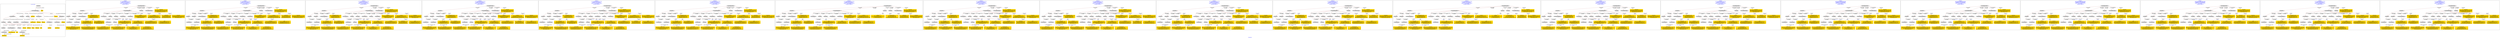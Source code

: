 digraph n0 {
fontcolor="blue"
remincross="true"
label="s06-npg.json"
subgraph cluster_0 {
label="1-correct model"
n2[style="filled",color="white",fillcolor="lightgray",label="E12_Production1"];
n3[style="filled",color="white",fillcolor="lightgray",label="E21_Person1"];
n4[style="filled",color="white",fillcolor="lightgray",label="E55_Type2"];
n5[style="filled",color="white",fillcolor="lightgray",label="E52_Time-Span4"];
n6[style="filled",color="white",fillcolor="lightgray",label="E69_Death1"];
n7[style="filled",color="white",fillcolor="lightgray",label="E82_Actor_Appellation1"];
n8[style="filled",color="white",fillcolor="lightgray",label="E67_Birth1"];
n9[shape="plaintext",style="filled",fillcolor="gold",label="Artist_URI"];
n10[style="filled",color="white",fillcolor="lightgray",label="E21_Person2"];
n11[style="filled",color="white",fillcolor="lightgray",label="E82_Actor_Appellation2"];
n12[style="filled",color="white",fillcolor="lightgray",label="E22_Man-Made_Object1"];
n13[style="filled",color="white",fillcolor="lightgray",label="E55_Type1"];
n14[shape="plaintext",style="filled",fillcolor="gold",label="Description"];
n15[style="filled",color="white",fillcolor="lightgray",label="E54_Dimension1"];
n16[style="filled",color="white",fillcolor="lightgray",label="E40_Legal_Body1"];
n17[shape="plaintext",style="filled",fillcolor="gold",label="ObjectURI"];
n18[style="filled",color="white",fillcolor="lightgray",label="E38_Image1"];
n19[shape="plaintext",style="filled",fillcolor="gold",label="Image"];
n20[shape="plaintext",style="filled",fillcolor="gold",label="OwnerURI"];
n21[style="filled",color="white",fillcolor="lightgray",label="E52_Time-Span1"];
n22[shape="plaintext",style="filled",fillcolor="gold",label="AquisitionDate"];
n23[style="filled",color="white",fillcolor="lightgray",label="E52_Time-Span2"];
n24[shape="plaintext",style="filled",fillcolor="gold",label="ArtistBornDate"];
n25[style="filled",color="white",fillcolor="lightgray",label="E52_Time-Span3"];
n26[shape="plaintext",style="filled",fillcolor="gold",label="ArtistDiedDate"];
n27[shape="plaintext",style="filled",fillcolor="gold",label="DateOfWork"];
n28[shape="plaintext",style="filled",fillcolor="gold",label="Dimension"];
n29[shape="plaintext",style="filled",fillcolor="gold",label="ClassificationURI"];
n30[shape="plaintext",style="filled",fillcolor="gold",label="Classification"];
n31[shape="plaintext",style="filled",fillcolor="gold",label="MediumURI"];
n32[shape="plaintext",style="filled",fillcolor="gold",label="Medium"];
n33[shape="plaintext",style="filled",fillcolor="gold",label="ArtistAppellation_URI"];
n34[shape="plaintext",style="filled",fillcolor="gold",label="Artist"];
n35[shape="plaintext",style="filled",fillcolor="gold",label="Title"];
n36[style="filled",color="white",fillcolor="lightgray",label="E8_Acquisition1"];
n37[shape="plaintext",style="filled",fillcolor="gold",label="CreditLine"];
}
subgraph cluster_1 {
label="candidate 0\nlink coherence:0.8529411764705882\nnode coherence:0.9375\nconfidence:0.34721348043798117\nmapping score:0.46527486384969746\ncost:132.99929\n-precision:0.41-recall:0.39"
n39[style="filled",color="white",fillcolor="lightgray",label="E12_Production1"];
n40[style="filled",color="white",fillcolor="lightgray",label="E52_Time-Span2"];
n41[style="filled",color="white",fillcolor="lightgray",label="E55_Type1"];
n42[style="filled",color="white",fillcolor="lightgray",label="E21_Person1"];
n43[style="filled",color="white",fillcolor="lightgray",label="E67_Birth1"];
n44[style="filled",color="white",fillcolor="lightgray",label="E69_Death1"];
n45[style="filled",color="white",fillcolor="lightgray",label="E82_Actor_Appellation1"];
n46[style="filled",color="white",fillcolor="lightgray",label="E22_Man-Made_Object1"];
n47[style="filled",color="white",fillcolor="lightgray",label="E35_Title1"];
n48[style="filled",color="white",fillcolor="lightgray",label="E38_Image1"];
n49[style="filled",color="white",fillcolor="lightgray",label="E54_Dimension1"];
n50[style="filled",color="white",fillcolor="lightgray",label="E8_Acquisition1"];
n51[style="filled",color="white",fillcolor="lightgray",label="E33_Linguistic_Object2"];
n52[style="filled",color="white",fillcolor="lightgray",label="E55_Type2"];
n53[style="filled",color="white",fillcolor="lightgray",label="E52_Time-Span1"];
n54[style="filled",color="white",fillcolor="lightgray",label="E52_Time-Span3"];
n55[style="filled",color="white",fillcolor="lightgray",label="E33_Linguistic_Object1"];
n56[shape="plaintext",style="filled",fillcolor="gold",label="Medium\n[E57_Material,label,0.321]\n[E29_Design_or_Procedure,P3_has_note,0.272]\n[E55_Type,label,0.208]\n[E57_Material,classLink,0.198]"];
n57[shape="plaintext",style="filled",fillcolor="gold",label="Classification\n[E33_Linguistic_Object,P3_has_note,0.303]\n[E73_Information_Object,P3_has_note,0.235]\n[E22_Man-Made_Object,P3_has_note,0.232]\n[E39_Actor,P3_has_note,0.229]"];
n58[shape="plaintext",style="filled",fillcolor="gold",label="Artist\n[E82_Actor_Appellation,label,0.481]\n[E30_Right,P3_has_note,0.176]\n[E22_Man-Made_Object,P3_has_note,0.174]\n[E8_Acquisition,P3_has_note,0.169]"];
n59[shape="plaintext",style="filled",fillcolor="gold",label="Description\n[E22_Man-Made_Object,P3_has_note,0.315]\n[E73_Information_Object,P3_has_note,0.3]\n[E33_Linguistic_Object,P3_has_note,0.288]\n[E35_Title,label,0.097]"];
n60[shape="plaintext",style="filled",fillcolor="gold",label="ArtistAppellation_URI\n[E82_Actor_Appellation,classLink,0.875]\n[E21_Person,classLink,0.061]\n[E39_Actor,classLink,0.048]\n[E30_Right,P3_has_note,0.016]"];
n61[shape="plaintext",style="filled",fillcolor="gold",label="Artist_URI\n[E21_Person,classLink,0.365]\n[E39_Actor,classLink,0.279]\n[E82_Actor_Appellation,classLink,0.267]\n[E30_Right,P3_has_note,0.09]"];
n62[shape="plaintext",style="filled",fillcolor="gold",label="MediumURI\n[E57_Material,classLink,0.414]\n[E55_Type,classLink,0.381]\n[E74_Group,classLink,0.205]\n[E8_Acquisition,P3_has_note,0.0]"];
n63[shape="plaintext",style="filled",fillcolor="gold",label="AquisitionDate\n[E52_Time-Span,P82b_end_of_the_end,0.385]\n[E52_Time-Span,P82_at_some_time_within,0.268]\n[E12_Production,P3_has_note,0.241]\n[E35_Title,label,0.106]"];
n64[shape="plaintext",style="filled",fillcolor="gold",label="ObjectURI\n[E22_Man-Made_Object,classLink,0.84]\n[E22_Man-Made_Object,P3_has_note,0.06]\n[E30_Right,P3_has_note,0.051]\n[E35_Title,label,0.049]"];
n65[shape="plaintext",style="filled",fillcolor="gold",label="ArtistDiedDate\n[E52_Time-Span,P82_at_some_time_within,0.32]\n[E12_Production,P3_has_note,0.273]\n[E52_Time-Span,P82b_end_of_the_end,0.23]\n[E34_Inscription,P3_has_note,0.177]"];
n66[shape="plaintext",style="filled",fillcolor="gold",label="OwnerURI\n[E30_Right,P3_has_note,0.448]\n[E82_Actor_Appellation,label,0.227]\n[E8_Acquisition,P3_has_note,0.203]\n[E35_Title,label,0.122]"];
n67[shape="plaintext",style="filled",fillcolor="gold",label="ArtistBornDate\n[E52_Time-Span,P82_at_some_time_within,0.411]\n[E52_Time-Span,P82a_begin_of_the_begin,0.274]\n[E12_Production,P3_has_note,0.162]\n[E34_Inscription,P3_has_note,0.153]"];
n68[shape="plaintext",style="filled",fillcolor="gold",label="DateOfWork\n[E52_Time-Span,P82_at_some_time_within,0.517]\n[E52_Time-Span,P82a_begin_of_the_begin,0.278]\n[E52_Time-Span,P82b_end_of_the_end,0.125]\n[E12_Production,P3_has_note,0.081]"];
n69[shape="plaintext",style="filled",fillcolor="gold",label="Image\n[E38_Image,classLink,0.64]\n[E78_Collection,classLink,0.197]\n[E21_Person,classLink,0.086]\n[E22_Man-Made_Object,classLink,0.077]"];
n70[shape="plaintext",style="filled",fillcolor="gold",label="Dimension\n[E54_Dimension,P3_has_note,0.614]\n[E22_Man-Made_Object,classLink,0.147]\n[E22_Man-Made_Object,P3_has_note,0.131]\n[E34_Inscription,P3_has_note,0.109]"];
n71[shape="plaintext",style="filled",fillcolor="gold",label="CreditLine\n[E30_Right,P3_has_note,0.352]\n[E8_Acquisition,P3_has_note,0.337]\n[E22_Man-Made_Object,P3_has_note,0.162]\n[E73_Information_Object,P3_has_note,0.148]"];
n72[shape="plaintext",style="filled",fillcolor="gold",label="Title\n[E82_Actor_Appellation,label,0.304]\n[E22_Man-Made_Object,P3_has_note,0.274]\n[E73_Information_Object,P3_has_note,0.242]\n[E35_Title,label,0.179]"];
n73[shape="plaintext",style="filled",fillcolor="gold",label="ClassificationURI\n[E55_Type,classLink,0.483]\n[E74_Group,classLink,0.264]\n[E57_Material,classLink,0.239]\n[E73_Information_Object,P3_has_note,0.014]"];
}
subgraph cluster_2 {
label="candidate 1\nlink coherence:0.8529411764705882\nnode coherence:0.9375\nconfidence:0.34721348043798117\nmapping score:0.46527486384969746\ncost:132.9993\n-precision:0.41-recall:0.39"
n75[style="filled",color="white",fillcolor="lightgray",label="E12_Production1"];
n76[style="filled",color="white",fillcolor="lightgray",label="E52_Time-Span2"];
n77[style="filled",color="white",fillcolor="lightgray",label="E55_Type1"];
n78[style="filled",color="white",fillcolor="lightgray",label="E21_Person1"];
n79[style="filled",color="white",fillcolor="lightgray",label="E67_Birth1"];
n80[style="filled",color="white",fillcolor="lightgray",label="E69_Death1"];
n81[style="filled",color="white",fillcolor="lightgray",label="E82_Actor_Appellation1"];
n82[style="filled",color="white",fillcolor="lightgray",label="E22_Man-Made_Object1"];
n83[style="filled",color="white",fillcolor="lightgray",label="E35_Title1"];
n84[style="filled",color="white",fillcolor="lightgray",label="E38_Image1"];
n85[style="filled",color="white",fillcolor="lightgray",label="E54_Dimension1"];
n86[style="filled",color="white",fillcolor="lightgray",label="E8_Acquisition1"];
n87[style="filled",color="white",fillcolor="lightgray",label="E33_Linguistic_Object1"];
n88[style="filled",color="white",fillcolor="lightgray",label="E55_Type3"];
n89[style="filled",color="white",fillcolor="lightgray",label="E52_Time-Span1"];
n90[style="filled",color="white",fillcolor="lightgray",label="E52_Time-Span3"];
n91[style="filled",color="white",fillcolor="lightgray",label="E33_Linguistic_Object2"];
n92[shape="plaintext",style="filled",fillcolor="gold",label="Medium\n[E57_Material,label,0.321]\n[E29_Design_or_Procedure,P3_has_note,0.272]\n[E55_Type,label,0.208]\n[E57_Material,classLink,0.198]"];
n93[shape="plaintext",style="filled",fillcolor="gold",label="Classification\n[E33_Linguistic_Object,P3_has_note,0.303]\n[E73_Information_Object,P3_has_note,0.235]\n[E22_Man-Made_Object,P3_has_note,0.232]\n[E39_Actor,P3_has_note,0.229]"];
n94[shape="plaintext",style="filled",fillcolor="gold",label="Artist\n[E82_Actor_Appellation,label,0.481]\n[E30_Right,P3_has_note,0.176]\n[E22_Man-Made_Object,P3_has_note,0.174]\n[E8_Acquisition,P3_has_note,0.169]"];
n95[shape="plaintext",style="filled",fillcolor="gold",label="Description\n[E22_Man-Made_Object,P3_has_note,0.315]\n[E73_Information_Object,P3_has_note,0.3]\n[E33_Linguistic_Object,P3_has_note,0.288]\n[E35_Title,label,0.097]"];
n96[shape="plaintext",style="filled",fillcolor="gold",label="ArtistAppellation_URI\n[E82_Actor_Appellation,classLink,0.875]\n[E21_Person,classLink,0.061]\n[E39_Actor,classLink,0.048]\n[E30_Right,P3_has_note,0.016]"];
n97[shape="plaintext",style="filled",fillcolor="gold",label="Artist_URI\n[E21_Person,classLink,0.365]\n[E39_Actor,classLink,0.279]\n[E82_Actor_Appellation,classLink,0.267]\n[E30_Right,P3_has_note,0.09]"];
n98[shape="plaintext",style="filled",fillcolor="gold",label="AquisitionDate\n[E52_Time-Span,P82b_end_of_the_end,0.385]\n[E52_Time-Span,P82_at_some_time_within,0.268]\n[E12_Production,P3_has_note,0.241]\n[E35_Title,label,0.106]"];
n99[shape="plaintext",style="filled",fillcolor="gold",label="ObjectURI\n[E22_Man-Made_Object,classLink,0.84]\n[E22_Man-Made_Object,P3_has_note,0.06]\n[E30_Right,P3_has_note,0.051]\n[E35_Title,label,0.049]"];
n100[shape="plaintext",style="filled",fillcolor="gold",label="ArtistDiedDate\n[E52_Time-Span,P82_at_some_time_within,0.32]\n[E12_Production,P3_has_note,0.273]\n[E52_Time-Span,P82b_end_of_the_end,0.23]\n[E34_Inscription,P3_has_note,0.177]"];
n101[shape="plaintext",style="filled",fillcolor="gold",label="OwnerURI\n[E30_Right,P3_has_note,0.448]\n[E82_Actor_Appellation,label,0.227]\n[E8_Acquisition,P3_has_note,0.203]\n[E35_Title,label,0.122]"];
n102[shape="plaintext",style="filled",fillcolor="gold",label="ArtistBornDate\n[E52_Time-Span,P82_at_some_time_within,0.411]\n[E52_Time-Span,P82a_begin_of_the_begin,0.274]\n[E12_Production,P3_has_note,0.162]\n[E34_Inscription,P3_has_note,0.153]"];
n103[shape="plaintext",style="filled",fillcolor="gold",label="DateOfWork\n[E52_Time-Span,P82_at_some_time_within,0.517]\n[E52_Time-Span,P82a_begin_of_the_begin,0.278]\n[E52_Time-Span,P82b_end_of_the_end,0.125]\n[E12_Production,P3_has_note,0.081]"];
n104[shape="plaintext",style="filled",fillcolor="gold",label="Image\n[E38_Image,classLink,0.64]\n[E78_Collection,classLink,0.197]\n[E21_Person,classLink,0.086]\n[E22_Man-Made_Object,classLink,0.077]"];
n105[shape="plaintext",style="filled",fillcolor="gold",label="Dimension\n[E54_Dimension,P3_has_note,0.614]\n[E22_Man-Made_Object,classLink,0.147]\n[E22_Man-Made_Object,P3_has_note,0.131]\n[E34_Inscription,P3_has_note,0.109]"];
n106[shape="plaintext",style="filled",fillcolor="gold",label="MediumURI\n[E57_Material,classLink,0.414]\n[E55_Type,classLink,0.381]\n[E74_Group,classLink,0.205]\n[E8_Acquisition,P3_has_note,0.0]"];
n107[shape="plaintext",style="filled",fillcolor="gold",label="CreditLine\n[E30_Right,P3_has_note,0.352]\n[E8_Acquisition,P3_has_note,0.337]\n[E22_Man-Made_Object,P3_has_note,0.162]\n[E73_Information_Object,P3_has_note,0.148]"];
n108[shape="plaintext",style="filled",fillcolor="gold",label="Title\n[E82_Actor_Appellation,label,0.304]\n[E22_Man-Made_Object,P3_has_note,0.274]\n[E73_Information_Object,P3_has_note,0.242]\n[E35_Title,label,0.179]"];
n109[shape="plaintext",style="filled",fillcolor="gold",label="ClassificationURI\n[E55_Type,classLink,0.483]\n[E74_Group,classLink,0.264]\n[E57_Material,classLink,0.239]\n[E73_Information_Object,P3_has_note,0.014]"];
}
subgraph cluster_3 {
label="candidate 10\nlink coherence:0.8235294117647058\nnode coherence:0.9375\nconfidence:0.34721348043798117\nmapping score:0.46527486384969746\ncost:132.99928\n-precision:0.44-recall:0.42"
n111[style="filled",color="white",fillcolor="lightgray",label="E12_Production1"];
n112[style="filled",color="white",fillcolor="lightgray",label="E52_Time-Span2"];
n113[style="filled",color="white",fillcolor="lightgray",label="E55_Type1"];
n114[style="filled",color="white",fillcolor="lightgray",label="E21_Person1"];
n115[style="filled",color="white",fillcolor="lightgray",label="E67_Birth1"];
n116[style="filled",color="white",fillcolor="lightgray",label="E69_Death1"];
n117[style="filled",color="white",fillcolor="lightgray",label="E82_Actor_Appellation1"];
n118[style="filled",color="white",fillcolor="lightgray",label="E22_Man-Made_Object1"];
n119[style="filled",color="white",fillcolor="lightgray",label="E35_Title1"];
n120[style="filled",color="white",fillcolor="lightgray",label="E38_Image1"];
n121[style="filled",color="white",fillcolor="lightgray",label="E54_Dimension1"];
n122[style="filled",color="white",fillcolor="lightgray",label="E55_Type2"];
n123[style="filled",color="white",fillcolor="lightgray",label="E8_Acquisition1"];
n124[style="filled",color="white",fillcolor="lightgray",label="E33_Linguistic_Object2"];
n125[style="filled",color="white",fillcolor="lightgray",label="E52_Time-Span1"];
n126[style="filled",color="white",fillcolor="lightgray",label="E52_Time-Span3"];
n127[style="filled",color="white",fillcolor="lightgray",label="E33_Linguistic_Object1"];
n128[shape="plaintext",style="filled",fillcolor="gold",label="Medium\n[E57_Material,label,0.321]\n[E29_Design_or_Procedure,P3_has_note,0.272]\n[E55_Type,label,0.208]\n[E57_Material,classLink,0.198]"];
n129[shape="plaintext",style="filled",fillcolor="gold",label="Classification\n[E33_Linguistic_Object,P3_has_note,0.303]\n[E73_Information_Object,P3_has_note,0.235]\n[E22_Man-Made_Object,P3_has_note,0.232]\n[E39_Actor,P3_has_note,0.229]"];
n130[shape="plaintext",style="filled",fillcolor="gold",label="Artist\n[E82_Actor_Appellation,label,0.481]\n[E30_Right,P3_has_note,0.176]\n[E22_Man-Made_Object,P3_has_note,0.174]\n[E8_Acquisition,P3_has_note,0.169]"];
n131[shape="plaintext",style="filled",fillcolor="gold",label="Description\n[E22_Man-Made_Object,P3_has_note,0.315]\n[E73_Information_Object,P3_has_note,0.3]\n[E33_Linguistic_Object,P3_has_note,0.288]\n[E35_Title,label,0.097]"];
n132[shape="plaintext",style="filled",fillcolor="gold",label="ArtistAppellation_URI\n[E82_Actor_Appellation,classLink,0.875]\n[E21_Person,classLink,0.061]\n[E39_Actor,classLink,0.048]\n[E30_Right,P3_has_note,0.016]"];
n133[shape="plaintext",style="filled",fillcolor="gold",label="Artist_URI\n[E21_Person,classLink,0.365]\n[E39_Actor,classLink,0.279]\n[E82_Actor_Appellation,classLink,0.267]\n[E30_Right,P3_has_note,0.09]"];
n134[shape="plaintext",style="filled",fillcolor="gold",label="MediumURI\n[E57_Material,classLink,0.414]\n[E55_Type,classLink,0.381]\n[E74_Group,classLink,0.205]\n[E8_Acquisition,P3_has_note,0.0]"];
n135[shape="plaintext",style="filled",fillcolor="gold",label="AquisitionDate\n[E52_Time-Span,P82b_end_of_the_end,0.385]\n[E52_Time-Span,P82_at_some_time_within,0.268]\n[E12_Production,P3_has_note,0.241]\n[E35_Title,label,0.106]"];
n136[shape="plaintext",style="filled",fillcolor="gold",label="ObjectURI\n[E22_Man-Made_Object,classLink,0.84]\n[E22_Man-Made_Object,P3_has_note,0.06]\n[E30_Right,P3_has_note,0.051]\n[E35_Title,label,0.049]"];
n137[shape="plaintext",style="filled",fillcolor="gold",label="ArtistDiedDate\n[E52_Time-Span,P82_at_some_time_within,0.32]\n[E12_Production,P3_has_note,0.273]\n[E52_Time-Span,P82b_end_of_the_end,0.23]\n[E34_Inscription,P3_has_note,0.177]"];
n138[shape="plaintext",style="filled",fillcolor="gold",label="OwnerURI\n[E30_Right,P3_has_note,0.448]\n[E82_Actor_Appellation,label,0.227]\n[E8_Acquisition,P3_has_note,0.203]\n[E35_Title,label,0.122]"];
n139[shape="plaintext",style="filled",fillcolor="gold",label="ArtistBornDate\n[E52_Time-Span,P82_at_some_time_within,0.411]\n[E52_Time-Span,P82a_begin_of_the_begin,0.274]\n[E12_Production,P3_has_note,0.162]\n[E34_Inscription,P3_has_note,0.153]"];
n140[shape="plaintext",style="filled",fillcolor="gold",label="DateOfWork\n[E52_Time-Span,P82_at_some_time_within,0.517]\n[E52_Time-Span,P82a_begin_of_the_begin,0.278]\n[E52_Time-Span,P82b_end_of_the_end,0.125]\n[E12_Production,P3_has_note,0.081]"];
n141[shape="plaintext",style="filled",fillcolor="gold",label="Image\n[E38_Image,classLink,0.64]\n[E78_Collection,classLink,0.197]\n[E21_Person,classLink,0.086]\n[E22_Man-Made_Object,classLink,0.077]"];
n142[shape="plaintext",style="filled",fillcolor="gold",label="Dimension\n[E54_Dimension,P3_has_note,0.614]\n[E22_Man-Made_Object,classLink,0.147]\n[E22_Man-Made_Object,P3_has_note,0.131]\n[E34_Inscription,P3_has_note,0.109]"];
n143[shape="plaintext",style="filled",fillcolor="gold",label="CreditLine\n[E30_Right,P3_has_note,0.352]\n[E8_Acquisition,P3_has_note,0.337]\n[E22_Man-Made_Object,P3_has_note,0.162]\n[E73_Information_Object,P3_has_note,0.148]"];
n144[shape="plaintext",style="filled",fillcolor="gold",label="Title\n[E82_Actor_Appellation,label,0.304]\n[E22_Man-Made_Object,P3_has_note,0.274]\n[E73_Information_Object,P3_has_note,0.242]\n[E35_Title,label,0.179]"];
n145[shape="plaintext",style="filled",fillcolor="gold",label="ClassificationURI\n[E55_Type,classLink,0.483]\n[E74_Group,classLink,0.264]\n[E57_Material,classLink,0.239]\n[E73_Information_Object,P3_has_note,0.014]"];
}
subgraph cluster_4 {
label="candidate 11\nlink coherence:0.8235294117647058\nnode coherence:0.9375\nconfidence:0.34721348043798117\nmapping score:0.46527486384969746\ncost:132.99929\n-precision:0.44-recall:0.42"
n147[style="filled",color="white",fillcolor="lightgray",label="E12_Production1"];
n148[style="filled",color="white",fillcolor="lightgray",label="E52_Time-Span2"];
n149[style="filled",color="white",fillcolor="lightgray",label="E55_Type1"];
n150[style="filled",color="white",fillcolor="lightgray",label="E21_Person1"];
n151[style="filled",color="white",fillcolor="lightgray",label="E67_Birth1"];
n152[style="filled",color="white",fillcolor="lightgray",label="E69_Death1"];
n153[style="filled",color="white",fillcolor="lightgray",label="E82_Actor_Appellation1"];
n154[style="filled",color="white",fillcolor="lightgray",label="E22_Man-Made_Object1"];
n155[style="filled",color="white",fillcolor="lightgray",label="E35_Title1"];
n156[style="filled",color="white",fillcolor="lightgray",label="E38_Image1"];
n157[style="filled",color="white",fillcolor="lightgray",label="E54_Dimension1"];
n158[style="filled",color="white",fillcolor="lightgray",label="E55_Type2"];
n159[style="filled",color="white",fillcolor="lightgray",label="E8_Acquisition1"];
n160[style="filled",color="white",fillcolor="lightgray",label="E33_Linguistic_Object1"];
n161[style="filled",color="white",fillcolor="lightgray",label="E52_Time-Span1"];
n162[style="filled",color="white",fillcolor="lightgray",label="E52_Time-Span3"];
n163[style="filled",color="white",fillcolor="lightgray",label="E33_Linguistic_Object2"];
n164[shape="plaintext",style="filled",fillcolor="gold",label="Medium\n[E57_Material,label,0.321]\n[E29_Design_or_Procedure,P3_has_note,0.272]\n[E55_Type,label,0.208]\n[E57_Material,classLink,0.198]"];
n165[shape="plaintext",style="filled",fillcolor="gold",label="Classification\n[E33_Linguistic_Object,P3_has_note,0.303]\n[E73_Information_Object,P3_has_note,0.235]\n[E22_Man-Made_Object,P3_has_note,0.232]\n[E39_Actor,P3_has_note,0.229]"];
n166[shape="plaintext",style="filled",fillcolor="gold",label="Artist\n[E82_Actor_Appellation,label,0.481]\n[E30_Right,P3_has_note,0.176]\n[E22_Man-Made_Object,P3_has_note,0.174]\n[E8_Acquisition,P3_has_note,0.169]"];
n167[shape="plaintext",style="filled",fillcolor="gold",label="Description\n[E22_Man-Made_Object,P3_has_note,0.315]\n[E73_Information_Object,P3_has_note,0.3]\n[E33_Linguistic_Object,P3_has_note,0.288]\n[E35_Title,label,0.097]"];
n168[shape="plaintext",style="filled",fillcolor="gold",label="ArtistAppellation_URI\n[E82_Actor_Appellation,classLink,0.875]\n[E21_Person,classLink,0.061]\n[E39_Actor,classLink,0.048]\n[E30_Right,P3_has_note,0.016]"];
n169[shape="plaintext",style="filled",fillcolor="gold",label="Artist_URI\n[E21_Person,classLink,0.365]\n[E39_Actor,classLink,0.279]\n[E82_Actor_Appellation,classLink,0.267]\n[E30_Right,P3_has_note,0.09]"];
n170[shape="plaintext",style="filled",fillcolor="gold",label="MediumURI\n[E57_Material,classLink,0.414]\n[E55_Type,classLink,0.381]\n[E74_Group,classLink,0.205]\n[E8_Acquisition,P3_has_note,0.0]"];
n171[shape="plaintext",style="filled",fillcolor="gold",label="AquisitionDate\n[E52_Time-Span,P82b_end_of_the_end,0.385]\n[E52_Time-Span,P82_at_some_time_within,0.268]\n[E12_Production,P3_has_note,0.241]\n[E35_Title,label,0.106]"];
n172[shape="plaintext",style="filled",fillcolor="gold",label="ObjectURI\n[E22_Man-Made_Object,classLink,0.84]\n[E22_Man-Made_Object,P3_has_note,0.06]\n[E30_Right,P3_has_note,0.051]\n[E35_Title,label,0.049]"];
n173[shape="plaintext",style="filled",fillcolor="gold",label="ArtistDiedDate\n[E52_Time-Span,P82_at_some_time_within,0.32]\n[E12_Production,P3_has_note,0.273]\n[E52_Time-Span,P82b_end_of_the_end,0.23]\n[E34_Inscription,P3_has_note,0.177]"];
n174[shape="plaintext",style="filled",fillcolor="gold",label="OwnerURI\n[E30_Right,P3_has_note,0.448]\n[E82_Actor_Appellation,label,0.227]\n[E8_Acquisition,P3_has_note,0.203]\n[E35_Title,label,0.122]"];
n175[shape="plaintext",style="filled",fillcolor="gold",label="ArtistBornDate\n[E52_Time-Span,P82_at_some_time_within,0.411]\n[E52_Time-Span,P82a_begin_of_the_begin,0.274]\n[E12_Production,P3_has_note,0.162]\n[E34_Inscription,P3_has_note,0.153]"];
n176[shape="plaintext",style="filled",fillcolor="gold",label="DateOfWork\n[E52_Time-Span,P82_at_some_time_within,0.517]\n[E52_Time-Span,P82a_begin_of_the_begin,0.278]\n[E52_Time-Span,P82b_end_of_the_end,0.125]\n[E12_Production,P3_has_note,0.081]"];
n177[shape="plaintext",style="filled",fillcolor="gold",label="Image\n[E38_Image,classLink,0.64]\n[E78_Collection,classLink,0.197]\n[E21_Person,classLink,0.086]\n[E22_Man-Made_Object,classLink,0.077]"];
n178[shape="plaintext",style="filled",fillcolor="gold",label="Dimension\n[E54_Dimension,P3_has_note,0.614]\n[E22_Man-Made_Object,classLink,0.147]\n[E22_Man-Made_Object,P3_has_note,0.131]\n[E34_Inscription,P3_has_note,0.109]"];
n179[shape="plaintext",style="filled",fillcolor="gold",label="CreditLine\n[E30_Right,P3_has_note,0.352]\n[E8_Acquisition,P3_has_note,0.337]\n[E22_Man-Made_Object,P3_has_note,0.162]\n[E73_Information_Object,P3_has_note,0.148]"];
n180[shape="plaintext",style="filled",fillcolor="gold",label="Title\n[E82_Actor_Appellation,label,0.304]\n[E22_Man-Made_Object,P3_has_note,0.274]\n[E73_Information_Object,P3_has_note,0.242]\n[E35_Title,label,0.179]"];
n181[shape="plaintext",style="filled",fillcolor="gold",label="ClassificationURI\n[E55_Type,classLink,0.483]\n[E74_Group,classLink,0.264]\n[E57_Material,classLink,0.239]\n[E73_Information_Object,P3_has_note,0.014]"];
}
subgraph cluster_5 {
label="candidate 12\nlink coherence:0.8235294117647058\nnode coherence:0.9375\nconfidence:0.34721348043798117\nmapping score:0.46527486384969746\ncost:132.9993\n-precision:0.44-recall:0.42"
n183[style="filled",color="white",fillcolor="lightgray",label="E12_Production1"];
n184[style="filled",color="white",fillcolor="lightgray",label="E52_Time-Span2"];
n185[style="filled",color="white",fillcolor="lightgray",label="E55_Type1"];
n186[style="filled",color="white",fillcolor="lightgray",label="E21_Person1"];
n187[style="filled",color="white",fillcolor="lightgray",label="E67_Birth1"];
n188[style="filled",color="white",fillcolor="lightgray",label="E69_Death1"];
n189[style="filled",color="white",fillcolor="lightgray",label="E82_Actor_Appellation1"];
n190[style="filled",color="white",fillcolor="lightgray",label="E22_Man-Made_Object1"];
n191[style="filled",color="white",fillcolor="lightgray",label="E35_Title1"];
n192[style="filled",color="white",fillcolor="lightgray",label="E38_Image1"];
n193[style="filled",color="white",fillcolor="lightgray",label="E54_Dimension1"];
n194[style="filled",color="white",fillcolor="lightgray",label="E55_Type3"];
n195[style="filled",color="white",fillcolor="lightgray",label="E8_Acquisition1"];
n196[style="filled",color="white",fillcolor="lightgray",label="E33_Linguistic_Object2"];
n197[style="filled",color="white",fillcolor="lightgray",label="E52_Time-Span1"];
n198[style="filled",color="white",fillcolor="lightgray",label="E52_Time-Span3"];
n199[style="filled",color="white",fillcolor="lightgray",label="E33_Linguistic_Object1"];
n200[shape="plaintext",style="filled",fillcolor="gold",label="Medium\n[E57_Material,label,0.321]\n[E29_Design_or_Procedure,P3_has_note,0.272]\n[E55_Type,label,0.208]\n[E57_Material,classLink,0.198]"];
n201[shape="plaintext",style="filled",fillcolor="gold",label="Classification\n[E33_Linguistic_Object,P3_has_note,0.303]\n[E73_Information_Object,P3_has_note,0.235]\n[E22_Man-Made_Object,P3_has_note,0.232]\n[E39_Actor,P3_has_note,0.229]"];
n202[shape="plaintext",style="filled",fillcolor="gold",label="Artist\n[E82_Actor_Appellation,label,0.481]\n[E30_Right,P3_has_note,0.176]\n[E22_Man-Made_Object,P3_has_note,0.174]\n[E8_Acquisition,P3_has_note,0.169]"];
n203[shape="plaintext",style="filled",fillcolor="gold",label="Description\n[E22_Man-Made_Object,P3_has_note,0.315]\n[E73_Information_Object,P3_has_note,0.3]\n[E33_Linguistic_Object,P3_has_note,0.288]\n[E35_Title,label,0.097]"];
n204[shape="plaintext",style="filled",fillcolor="gold",label="ArtistAppellation_URI\n[E82_Actor_Appellation,classLink,0.875]\n[E21_Person,classLink,0.061]\n[E39_Actor,classLink,0.048]\n[E30_Right,P3_has_note,0.016]"];
n205[shape="plaintext",style="filled",fillcolor="gold",label="Artist_URI\n[E21_Person,classLink,0.365]\n[E39_Actor,classLink,0.279]\n[E82_Actor_Appellation,classLink,0.267]\n[E30_Right,P3_has_note,0.09]"];
n206[shape="plaintext",style="filled",fillcolor="gold",label="AquisitionDate\n[E52_Time-Span,P82b_end_of_the_end,0.385]\n[E52_Time-Span,P82_at_some_time_within,0.268]\n[E12_Production,P3_has_note,0.241]\n[E35_Title,label,0.106]"];
n207[shape="plaintext",style="filled",fillcolor="gold",label="ObjectURI\n[E22_Man-Made_Object,classLink,0.84]\n[E22_Man-Made_Object,P3_has_note,0.06]\n[E30_Right,P3_has_note,0.051]\n[E35_Title,label,0.049]"];
n208[shape="plaintext",style="filled",fillcolor="gold",label="ArtistDiedDate\n[E52_Time-Span,P82_at_some_time_within,0.32]\n[E12_Production,P3_has_note,0.273]\n[E52_Time-Span,P82b_end_of_the_end,0.23]\n[E34_Inscription,P3_has_note,0.177]"];
n209[shape="plaintext",style="filled",fillcolor="gold",label="OwnerURI\n[E30_Right,P3_has_note,0.448]\n[E82_Actor_Appellation,label,0.227]\n[E8_Acquisition,P3_has_note,0.203]\n[E35_Title,label,0.122]"];
n210[shape="plaintext",style="filled",fillcolor="gold",label="ArtistBornDate\n[E52_Time-Span,P82_at_some_time_within,0.411]\n[E52_Time-Span,P82a_begin_of_the_begin,0.274]\n[E12_Production,P3_has_note,0.162]\n[E34_Inscription,P3_has_note,0.153]"];
n211[shape="plaintext",style="filled",fillcolor="gold",label="DateOfWork\n[E52_Time-Span,P82_at_some_time_within,0.517]\n[E52_Time-Span,P82a_begin_of_the_begin,0.278]\n[E52_Time-Span,P82b_end_of_the_end,0.125]\n[E12_Production,P3_has_note,0.081]"];
n212[shape="plaintext",style="filled",fillcolor="gold",label="Image\n[E38_Image,classLink,0.64]\n[E78_Collection,classLink,0.197]\n[E21_Person,classLink,0.086]\n[E22_Man-Made_Object,classLink,0.077]"];
n213[shape="plaintext",style="filled",fillcolor="gold",label="Dimension\n[E54_Dimension,P3_has_note,0.614]\n[E22_Man-Made_Object,classLink,0.147]\n[E22_Man-Made_Object,P3_has_note,0.131]\n[E34_Inscription,P3_has_note,0.109]"];
n214[shape="plaintext",style="filled",fillcolor="gold",label="MediumURI\n[E57_Material,classLink,0.414]\n[E55_Type,classLink,0.381]\n[E74_Group,classLink,0.205]\n[E8_Acquisition,P3_has_note,0.0]"];
n215[shape="plaintext",style="filled",fillcolor="gold",label="CreditLine\n[E30_Right,P3_has_note,0.352]\n[E8_Acquisition,P3_has_note,0.337]\n[E22_Man-Made_Object,P3_has_note,0.162]\n[E73_Information_Object,P3_has_note,0.148]"];
n216[shape="plaintext",style="filled",fillcolor="gold",label="Title\n[E82_Actor_Appellation,label,0.304]\n[E22_Man-Made_Object,P3_has_note,0.274]\n[E73_Information_Object,P3_has_note,0.242]\n[E35_Title,label,0.179]"];
n217[shape="plaintext",style="filled",fillcolor="gold",label="ClassificationURI\n[E55_Type,classLink,0.483]\n[E74_Group,classLink,0.264]\n[E57_Material,classLink,0.239]\n[E73_Information_Object,P3_has_note,0.014]"];
}
subgraph cluster_6 {
label="candidate 13\nlink coherence:0.8235294117647058\nnode coherence:0.9375\nconfidence:0.34721348043798117\nmapping score:0.46527486384969746\ncost:132.99931\n-precision:0.41-recall:0.39"
n219[style="filled",color="white",fillcolor="lightgray",label="E12_Production1"];
n220[style="filled",color="white",fillcolor="lightgray",label="E52_Time-Span2"];
n221[style="filled",color="white",fillcolor="lightgray",label="E55_Type1"];
n222[style="filled",color="white",fillcolor="lightgray",label="E21_Person1"];
n223[style="filled",color="white",fillcolor="lightgray",label="E67_Birth1"];
n224[style="filled",color="white",fillcolor="lightgray",label="E69_Death1"];
n225[style="filled",color="white",fillcolor="lightgray",label="E82_Actor_Appellation1"];
n226[style="filled",color="white",fillcolor="lightgray",label="E22_Man-Made_Object1"];
n227[style="filled",color="white",fillcolor="lightgray",label="E35_Title1"];
n228[style="filled",color="white",fillcolor="lightgray",label="E38_Image1"];
n229[style="filled",color="white",fillcolor="lightgray",label="E54_Dimension1"];
n230[style="filled",color="white",fillcolor="lightgray",label="E8_Acquisition1"];
n231[style="filled",color="white",fillcolor="lightgray",label="E33_Linguistic_Object1"];
n232[style="filled",color="white",fillcolor="lightgray",label="E55_Type2"];
n233[style="filled",color="white",fillcolor="lightgray",label="E52_Time-Span1"];
n234[style="filled",color="white",fillcolor="lightgray",label="E52_Time-Span3"];
n235[style="filled",color="white",fillcolor="lightgray",label="E33_Linguistic_Object2"];
n236[shape="plaintext",style="filled",fillcolor="gold",label="Medium\n[E57_Material,label,0.321]\n[E29_Design_or_Procedure,P3_has_note,0.272]\n[E55_Type,label,0.208]\n[E57_Material,classLink,0.198]"];
n237[shape="plaintext",style="filled",fillcolor="gold",label="Classification\n[E33_Linguistic_Object,P3_has_note,0.303]\n[E73_Information_Object,P3_has_note,0.235]\n[E22_Man-Made_Object,P3_has_note,0.232]\n[E39_Actor,P3_has_note,0.229]"];
n238[shape="plaintext",style="filled",fillcolor="gold",label="Artist\n[E82_Actor_Appellation,label,0.481]\n[E30_Right,P3_has_note,0.176]\n[E22_Man-Made_Object,P3_has_note,0.174]\n[E8_Acquisition,P3_has_note,0.169]"];
n239[shape="plaintext",style="filled",fillcolor="gold",label="Description\n[E22_Man-Made_Object,P3_has_note,0.315]\n[E73_Information_Object,P3_has_note,0.3]\n[E33_Linguistic_Object,P3_has_note,0.288]\n[E35_Title,label,0.097]"];
n240[shape="plaintext",style="filled",fillcolor="gold",label="ArtistAppellation_URI\n[E82_Actor_Appellation,classLink,0.875]\n[E21_Person,classLink,0.061]\n[E39_Actor,classLink,0.048]\n[E30_Right,P3_has_note,0.016]"];
n241[shape="plaintext",style="filled",fillcolor="gold",label="Artist_URI\n[E21_Person,classLink,0.365]\n[E39_Actor,classLink,0.279]\n[E82_Actor_Appellation,classLink,0.267]\n[E30_Right,P3_has_note,0.09]"];
n242[shape="plaintext",style="filled",fillcolor="gold",label="MediumURI\n[E57_Material,classLink,0.414]\n[E55_Type,classLink,0.381]\n[E74_Group,classLink,0.205]\n[E8_Acquisition,P3_has_note,0.0]"];
n243[shape="plaintext",style="filled",fillcolor="gold",label="AquisitionDate\n[E52_Time-Span,P82b_end_of_the_end,0.385]\n[E52_Time-Span,P82_at_some_time_within,0.268]\n[E12_Production,P3_has_note,0.241]\n[E35_Title,label,0.106]"];
n244[shape="plaintext",style="filled",fillcolor="gold",label="ObjectURI\n[E22_Man-Made_Object,classLink,0.84]\n[E22_Man-Made_Object,P3_has_note,0.06]\n[E30_Right,P3_has_note,0.051]\n[E35_Title,label,0.049]"];
n245[shape="plaintext",style="filled",fillcolor="gold",label="ArtistDiedDate\n[E52_Time-Span,P82_at_some_time_within,0.32]\n[E12_Production,P3_has_note,0.273]\n[E52_Time-Span,P82b_end_of_the_end,0.23]\n[E34_Inscription,P3_has_note,0.177]"];
n246[shape="plaintext",style="filled",fillcolor="gold",label="OwnerURI\n[E30_Right,P3_has_note,0.448]\n[E82_Actor_Appellation,label,0.227]\n[E8_Acquisition,P3_has_note,0.203]\n[E35_Title,label,0.122]"];
n247[shape="plaintext",style="filled",fillcolor="gold",label="ArtistBornDate\n[E52_Time-Span,P82_at_some_time_within,0.411]\n[E52_Time-Span,P82a_begin_of_the_begin,0.274]\n[E12_Production,P3_has_note,0.162]\n[E34_Inscription,P3_has_note,0.153]"];
n248[shape="plaintext",style="filled",fillcolor="gold",label="DateOfWork\n[E52_Time-Span,P82_at_some_time_within,0.517]\n[E52_Time-Span,P82a_begin_of_the_begin,0.278]\n[E52_Time-Span,P82b_end_of_the_end,0.125]\n[E12_Production,P3_has_note,0.081]"];
n249[shape="plaintext",style="filled",fillcolor="gold",label="Image\n[E38_Image,classLink,0.64]\n[E78_Collection,classLink,0.197]\n[E21_Person,classLink,0.086]\n[E22_Man-Made_Object,classLink,0.077]"];
n250[shape="plaintext",style="filled",fillcolor="gold",label="Dimension\n[E54_Dimension,P3_has_note,0.614]\n[E22_Man-Made_Object,classLink,0.147]\n[E22_Man-Made_Object,P3_has_note,0.131]\n[E34_Inscription,P3_has_note,0.109]"];
n251[shape="plaintext",style="filled",fillcolor="gold",label="CreditLine\n[E30_Right,P3_has_note,0.352]\n[E8_Acquisition,P3_has_note,0.337]\n[E22_Man-Made_Object,P3_has_note,0.162]\n[E73_Information_Object,P3_has_note,0.148]"];
n252[shape="plaintext",style="filled",fillcolor="gold",label="Title\n[E82_Actor_Appellation,label,0.304]\n[E22_Man-Made_Object,P3_has_note,0.274]\n[E73_Information_Object,P3_has_note,0.242]\n[E35_Title,label,0.179]"];
n253[shape="plaintext",style="filled",fillcolor="gold",label="ClassificationURI\n[E55_Type,classLink,0.483]\n[E74_Group,classLink,0.264]\n[E57_Material,classLink,0.239]\n[E73_Information_Object,P3_has_note,0.014]"];
}
subgraph cluster_7 {
label="candidate 14\nlink coherence:0.8235294117647058\nnode coherence:0.9375\nconfidence:0.34721348043798117\nmapping score:0.46527486384969746\ncost:132.99935\n-precision:0.41-recall:0.39"
n255[style="filled",color="white",fillcolor="lightgray",label="E12_Production1"];
n256[style="filled",color="white",fillcolor="lightgray",label="E52_Time-Span2"];
n257[style="filled",color="white",fillcolor="lightgray",label="E21_Person1"];
n258[style="filled",color="white",fillcolor="lightgray",label="E67_Birth1"];
n259[style="filled",color="white",fillcolor="lightgray",label="E69_Death1"];
n260[style="filled",color="white",fillcolor="lightgray",label="E82_Actor_Appellation1"];
n261[style="filled",color="white",fillcolor="lightgray",label="E22_Man-Made_Object1"];
n262[style="filled",color="white",fillcolor="lightgray",label="E35_Title1"];
n263[style="filled",color="white",fillcolor="lightgray",label="E38_Image1"];
n264[style="filled",color="white",fillcolor="lightgray",label="E54_Dimension1"];
n265[style="filled",color="white",fillcolor="lightgray",label="E8_Acquisition1"];
n266[style="filled",color="white",fillcolor="lightgray",label="E33_Linguistic_Object2"];
n267[style="filled",color="white",fillcolor="lightgray",label="E55_Type1"];
n268[style="filled",color="white",fillcolor="lightgray",label="E55_Type2"];
n269[style="filled",color="white",fillcolor="lightgray",label="E52_Time-Span1"];
n270[style="filled",color="white",fillcolor="lightgray",label="E52_Time-Span3"];
n271[style="filled",color="white",fillcolor="lightgray",label="E33_Linguistic_Object1"];
n272[shape="plaintext",style="filled",fillcolor="gold",label="Medium\n[E57_Material,label,0.321]\n[E29_Design_or_Procedure,P3_has_note,0.272]\n[E55_Type,label,0.208]\n[E57_Material,classLink,0.198]"];
n273[shape="plaintext",style="filled",fillcolor="gold",label="Classification\n[E33_Linguistic_Object,P3_has_note,0.303]\n[E73_Information_Object,P3_has_note,0.235]\n[E22_Man-Made_Object,P3_has_note,0.232]\n[E39_Actor,P3_has_note,0.229]"];
n274[shape="plaintext",style="filled",fillcolor="gold",label="Artist\n[E82_Actor_Appellation,label,0.481]\n[E30_Right,P3_has_note,0.176]\n[E22_Man-Made_Object,P3_has_note,0.174]\n[E8_Acquisition,P3_has_note,0.169]"];
n275[shape="plaintext",style="filled",fillcolor="gold",label="Description\n[E22_Man-Made_Object,P3_has_note,0.315]\n[E73_Information_Object,P3_has_note,0.3]\n[E33_Linguistic_Object,P3_has_note,0.288]\n[E35_Title,label,0.097]"];
n276[shape="plaintext",style="filled",fillcolor="gold",label="ArtistAppellation_URI\n[E82_Actor_Appellation,classLink,0.875]\n[E21_Person,classLink,0.061]\n[E39_Actor,classLink,0.048]\n[E30_Right,P3_has_note,0.016]"];
n277[shape="plaintext",style="filled",fillcolor="gold",label="Artist_URI\n[E21_Person,classLink,0.365]\n[E39_Actor,classLink,0.279]\n[E82_Actor_Appellation,classLink,0.267]\n[E30_Right,P3_has_note,0.09]"];
n278[shape="plaintext",style="filled",fillcolor="gold",label="MediumURI\n[E57_Material,classLink,0.414]\n[E55_Type,classLink,0.381]\n[E74_Group,classLink,0.205]\n[E8_Acquisition,P3_has_note,0.0]"];
n279[shape="plaintext",style="filled",fillcolor="gold",label="AquisitionDate\n[E52_Time-Span,P82b_end_of_the_end,0.385]\n[E52_Time-Span,P82_at_some_time_within,0.268]\n[E12_Production,P3_has_note,0.241]\n[E35_Title,label,0.106]"];
n280[shape="plaintext",style="filled",fillcolor="gold",label="ObjectURI\n[E22_Man-Made_Object,classLink,0.84]\n[E22_Man-Made_Object,P3_has_note,0.06]\n[E30_Right,P3_has_note,0.051]\n[E35_Title,label,0.049]"];
n281[shape="plaintext",style="filled",fillcolor="gold",label="ArtistDiedDate\n[E52_Time-Span,P82_at_some_time_within,0.32]\n[E12_Production,P3_has_note,0.273]\n[E52_Time-Span,P82b_end_of_the_end,0.23]\n[E34_Inscription,P3_has_note,0.177]"];
n282[shape="plaintext",style="filled",fillcolor="gold",label="OwnerURI\n[E30_Right,P3_has_note,0.448]\n[E82_Actor_Appellation,label,0.227]\n[E8_Acquisition,P3_has_note,0.203]\n[E35_Title,label,0.122]"];
n283[shape="plaintext",style="filled",fillcolor="gold",label="ArtistBornDate\n[E52_Time-Span,P82_at_some_time_within,0.411]\n[E52_Time-Span,P82a_begin_of_the_begin,0.274]\n[E12_Production,P3_has_note,0.162]\n[E34_Inscription,P3_has_note,0.153]"];
n284[shape="plaintext",style="filled",fillcolor="gold",label="DateOfWork\n[E52_Time-Span,P82_at_some_time_within,0.517]\n[E52_Time-Span,P82a_begin_of_the_begin,0.278]\n[E52_Time-Span,P82b_end_of_the_end,0.125]\n[E12_Production,P3_has_note,0.081]"];
n285[shape="plaintext",style="filled",fillcolor="gold",label="Image\n[E38_Image,classLink,0.64]\n[E78_Collection,classLink,0.197]\n[E21_Person,classLink,0.086]\n[E22_Man-Made_Object,classLink,0.077]"];
n286[shape="plaintext",style="filled",fillcolor="gold",label="Dimension\n[E54_Dimension,P3_has_note,0.614]\n[E22_Man-Made_Object,classLink,0.147]\n[E22_Man-Made_Object,P3_has_note,0.131]\n[E34_Inscription,P3_has_note,0.109]"];
n287[shape="plaintext",style="filled",fillcolor="gold",label="CreditLine\n[E30_Right,P3_has_note,0.352]\n[E8_Acquisition,P3_has_note,0.337]\n[E22_Man-Made_Object,P3_has_note,0.162]\n[E73_Information_Object,P3_has_note,0.148]"];
n288[shape="plaintext",style="filled",fillcolor="gold",label="Title\n[E82_Actor_Appellation,label,0.304]\n[E22_Man-Made_Object,P3_has_note,0.274]\n[E73_Information_Object,P3_has_note,0.242]\n[E35_Title,label,0.179]"];
n289[shape="plaintext",style="filled",fillcolor="gold",label="ClassificationURI\n[E55_Type,classLink,0.483]\n[E74_Group,classLink,0.264]\n[E57_Material,classLink,0.239]\n[E73_Information_Object,P3_has_note,0.014]"];
}
subgraph cluster_8 {
label="candidate 15\nlink coherence:0.8235294117647058\nnode coherence:0.9375\nconfidence:0.34721348043798117\nmapping score:0.46527486384969746\ncost:231.99928\n-precision:0.44-recall:0.42"
n291[style="filled",color="white",fillcolor="lightgray",label="E12_Production1"];
n292[style="filled",color="white",fillcolor="lightgray",label="E52_Time-Span2"];
n293[style="filled",color="white",fillcolor="lightgray",label="E55_Type1"];
n294[style="filled",color="white",fillcolor="lightgray",label="E21_Person1"];
n295[style="filled",color="white",fillcolor="lightgray",label="E67_Birth1"];
n296[style="filled",color="white",fillcolor="lightgray",label="E69_Death1"];
n297[style="filled",color="white",fillcolor="lightgray",label="E82_Actor_Appellation1"];
n298[style="filled",color="white",fillcolor="lightgray",label="E22_Man-Made_Object1"];
n299[style="filled",color="white",fillcolor="lightgray",label="E35_Title1"];
n300[style="filled",color="white",fillcolor="lightgray",label="E38_Image1"];
n301[style="filled",color="white",fillcolor="lightgray",label="E54_Dimension1"];
n302[style="filled",color="white",fillcolor="lightgray",label="E55_Type2"];
n303[style="filled",color="white",fillcolor="lightgray",label="E8_Acquisition1"];
n304[style="filled",color="white",fillcolor="lightgray",label="E33_Linguistic_Object2"];
n305[style="filled",color="white",fillcolor="lightgray",label="E52_Time-Span1"];
n306[style="filled",color="white",fillcolor="lightgray",label="E52_Time-Span3"];
n307[style="filled",color="white",fillcolor="lightgray",label="E33_Linguistic_Object1"];
n308[shape="plaintext",style="filled",fillcolor="gold",label="Medium\n[E57_Material,label,0.321]\n[E29_Design_or_Procedure,P3_has_note,0.272]\n[E55_Type,label,0.208]\n[E57_Material,classLink,0.198]"];
n309[shape="plaintext",style="filled",fillcolor="gold",label="Classification\n[E33_Linguistic_Object,P3_has_note,0.303]\n[E73_Information_Object,P3_has_note,0.235]\n[E22_Man-Made_Object,P3_has_note,0.232]\n[E39_Actor,P3_has_note,0.229]"];
n310[shape="plaintext",style="filled",fillcolor="gold",label="Artist\n[E82_Actor_Appellation,label,0.481]\n[E30_Right,P3_has_note,0.176]\n[E22_Man-Made_Object,P3_has_note,0.174]\n[E8_Acquisition,P3_has_note,0.169]"];
n311[shape="plaintext",style="filled",fillcolor="gold",label="Description\n[E22_Man-Made_Object,P3_has_note,0.315]\n[E73_Information_Object,P3_has_note,0.3]\n[E33_Linguistic_Object,P3_has_note,0.288]\n[E35_Title,label,0.097]"];
n312[shape="plaintext",style="filled",fillcolor="gold",label="ArtistAppellation_URI\n[E82_Actor_Appellation,classLink,0.875]\n[E21_Person,classLink,0.061]\n[E39_Actor,classLink,0.048]\n[E30_Right,P3_has_note,0.016]"];
n313[shape="plaintext",style="filled",fillcolor="gold",label="Artist_URI\n[E21_Person,classLink,0.365]\n[E39_Actor,classLink,0.279]\n[E82_Actor_Appellation,classLink,0.267]\n[E30_Right,P3_has_note,0.09]"];
n314[shape="plaintext",style="filled",fillcolor="gold",label="MediumURI\n[E57_Material,classLink,0.414]\n[E55_Type,classLink,0.381]\n[E74_Group,classLink,0.205]\n[E8_Acquisition,P3_has_note,0.0]"];
n315[shape="plaintext",style="filled",fillcolor="gold",label="ArtistDiedDate\n[E52_Time-Span,P82_at_some_time_within,0.32]\n[E12_Production,P3_has_note,0.273]\n[E52_Time-Span,P82b_end_of_the_end,0.23]\n[E34_Inscription,P3_has_note,0.177]"];
n316[shape="plaintext",style="filled",fillcolor="gold",label="AquisitionDate\n[E52_Time-Span,P82b_end_of_the_end,0.385]\n[E52_Time-Span,P82_at_some_time_within,0.268]\n[E12_Production,P3_has_note,0.241]\n[E35_Title,label,0.106]"];
n317[shape="plaintext",style="filled",fillcolor="gold",label="ObjectURI\n[E22_Man-Made_Object,classLink,0.84]\n[E22_Man-Made_Object,P3_has_note,0.06]\n[E30_Right,P3_has_note,0.051]\n[E35_Title,label,0.049]"];
n318[shape="plaintext",style="filled",fillcolor="gold",label="OwnerURI\n[E30_Right,P3_has_note,0.448]\n[E82_Actor_Appellation,label,0.227]\n[E8_Acquisition,P3_has_note,0.203]\n[E35_Title,label,0.122]"];
n319[shape="plaintext",style="filled",fillcolor="gold",label="ArtistBornDate\n[E52_Time-Span,P82_at_some_time_within,0.411]\n[E52_Time-Span,P82a_begin_of_the_begin,0.274]\n[E12_Production,P3_has_note,0.162]\n[E34_Inscription,P3_has_note,0.153]"];
n320[shape="plaintext",style="filled",fillcolor="gold",label="DateOfWork\n[E52_Time-Span,P82_at_some_time_within,0.517]\n[E52_Time-Span,P82a_begin_of_the_begin,0.278]\n[E52_Time-Span,P82b_end_of_the_end,0.125]\n[E12_Production,P3_has_note,0.081]"];
n321[shape="plaintext",style="filled",fillcolor="gold",label="Image\n[E38_Image,classLink,0.64]\n[E78_Collection,classLink,0.197]\n[E21_Person,classLink,0.086]\n[E22_Man-Made_Object,classLink,0.077]"];
n322[shape="plaintext",style="filled",fillcolor="gold",label="Dimension\n[E54_Dimension,P3_has_note,0.614]\n[E22_Man-Made_Object,classLink,0.147]\n[E22_Man-Made_Object,P3_has_note,0.131]\n[E34_Inscription,P3_has_note,0.109]"];
n323[shape="plaintext",style="filled",fillcolor="gold",label="CreditLine\n[E30_Right,P3_has_note,0.352]\n[E8_Acquisition,P3_has_note,0.337]\n[E22_Man-Made_Object,P3_has_note,0.162]\n[E73_Information_Object,P3_has_note,0.148]"];
n324[shape="plaintext",style="filled",fillcolor="gold",label="Title\n[E82_Actor_Appellation,label,0.304]\n[E22_Man-Made_Object,P3_has_note,0.274]\n[E73_Information_Object,P3_has_note,0.242]\n[E35_Title,label,0.179]"];
n325[shape="plaintext",style="filled",fillcolor="gold",label="ClassificationURI\n[E55_Type,classLink,0.483]\n[E74_Group,classLink,0.264]\n[E57_Material,classLink,0.239]\n[E73_Information_Object,P3_has_note,0.014]"];
}
subgraph cluster_9 {
label="candidate 16\nlink coherence:0.8235294117647058\nnode coherence:0.9375\nconfidence:0.34721348043798117\nmapping score:0.46527486384969746\ncost:231.99929\n-precision:0.44-recall:0.42"
n327[style="filled",color="white",fillcolor="lightgray",label="E12_Production1"];
n328[style="filled",color="white",fillcolor="lightgray",label="E52_Time-Span2"];
n329[style="filled",color="white",fillcolor="lightgray",label="E55_Type1"];
n330[style="filled",color="white",fillcolor="lightgray",label="E21_Person1"];
n331[style="filled",color="white",fillcolor="lightgray",label="E67_Birth1"];
n332[style="filled",color="white",fillcolor="lightgray",label="E69_Death1"];
n333[style="filled",color="white",fillcolor="lightgray",label="E82_Actor_Appellation1"];
n334[style="filled",color="white",fillcolor="lightgray",label="E22_Man-Made_Object1"];
n335[style="filled",color="white",fillcolor="lightgray",label="E35_Title1"];
n336[style="filled",color="white",fillcolor="lightgray",label="E38_Image1"];
n337[style="filled",color="white",fillcolor="lightgray",label="E54_Dimension1"];
n338[style="filled",color="white",fillcolor="lightgray",label="E55_Type2"];
n339[style="filled",color="white",fillcolor="lightgray",label="E8_Acquisition1"];
n340[style="filled",color="white",fillcolor="lightgray",label="E33_Linguistic_Object1"];
n341[style="filled",color="white",fillcolor="lightgray",label="E52_Time-Span1"];
n342[style="filled",color="white",fillcolor="lightgray",label="E52_Time-Span3"];
n343[style="filled",color="white",fillcolor="lightgray",label="E33_Linguistic_Object2"];
n344[shape="plaintext",style="filled",fillcolor="gold",label="Medium\n[E57_Material,label,0.321]\n[E29_Design_or_Procedure,P3_has_note,0.272]\n[E55_Type,label,0.208]\n[E57_Material,classLink,0.198]"];
n345[shape="plaintext",style="filled",fillcolor="gold",label="Classification\n[E33_Linguistic_Object,P3_has_note,0.303]\n[E73_Information_Object,P3_has_note,0.235]\n[E22_Man-Made_Object,P3_has_note,0.232]\n[E39_Actor,P3_has_note,0.229]"];
n346[shape="plaintext",style="filled",fillcolor="gold",label="Artist\n[E82_Actor_Appellation,label,0.481]\n[E30_Right,P3_has_note,0.176]\n[E22_Man-Made_Object,P3_has_note,0.174]\n[E8_Acquisition,P3_has_note,0.169]"];
n347[shape="plaintext",style="filled",fillcolor="gold",label="Description\n[E22_Man-Made_Object,P3_has_note,0.315]\n[E73_Information_Object,P3_has_note,0.3]\n[E33_Linguistic_Object,P3_has_note,0.288]\n[E35_Title,label,0.097]"];
n348[shape="plaintext",style="filled",fillcolor="gold",label="ArtistAppellation_URI\n[E82_Actor_Appellation,classLink,0.875]\n[E21_Person,classLink,0.061]\n[E39_Actor,classLink,0.048]\n[E30_Right,P3_has_note,0.016]"];
n349[shape="plaintext",style="filled",fillcolor="gold",label="Artist_URI\n[E21_Person,classLink,0.365]\n[E39_Actor,classLink,0.279]\n[E82_Actor_Appellation,classLink,0.267]\n[E30_Right,P3_has_note,0.09]"];
n350[shape="plaintext",style="filled",fillcolor="gold",label="MediumURI\n[E57_Material,classLink,0.414]\n[E55_Type,classLink,0.381]\n[E74_Group,classLink,0.205]\n[E8_Acquisition,P3_has_note,0.0]"];
n351[shape="plaintext",style="filled",fillcolor="gold",label="ArtistDiedDate\n[E52_Time-Span,P82_at_some_time_within,0.32]\n[E12_Production,P3_has_note,0.273]\n[E52_Time-Span,P82b_end_of_the_end,0.23]\n[E34_Inscription,P3_has_note,0.177]"];
n352[shape="plaintext",style="filled",fillcolor="gold",label="AquisitionDate\n[E52_Time-Span,P82b_end_of_the_end,0.385]\n[E52_Time-Span,P82_at_some_time_within,0.268]\n[E12_Production,P3_has_note,0.241]\n[E35_Title,label,0.106]"];
n353[shape="plaintext",style="filled",fillcolor="gold",label="ObjectURI\n[E22_Man-Made_Object,classLink,0.84]\n[E22_Man-Made_Object,P3_has_note,0.06]\n[E30_Right,P3_has_note,0.051]\n[E35_Title,label,0.049]"];
n354[shape="plaintext",style="filled",fillcolor="gold",label="OwnerURI\n[E30_Right,P3_has_note,0.448]\n[E82_Actor_Appellation,label,0.227]\n[E8_Acquisition,P3_has_note,0.203]\n[E35_Title,label,0.122]"];
n355[shape="plaintext",style="filled",fillcolor="gold",label="ArtistBornDate\n[E52_Time-Span,P82_at_some_time_within,0.411]\n[E52_Time-Span,P82a_begin_of_the_begin,0.274]\n[E12_Production,P3_has_note,0.162]\n[E34_Inscription,P3_has_note,0.153]"];
n356[shape="plaintext",style="filled",fillcolor="gold",label="DateOfWork\n[E52_Time-Span,P82_at_some_time_within,0.517]\n[E52_Time-Span,P82a_begin_of_the_begin,0.278]\n[E52_Time-Span,P82b_end_of_the_end,0.125]\n[E12_Production,P3_has_note,0.081]"];
n357[shape="plaintext",style="filled",fillcolor="gold",label="Image\n[E38_Image,classLink,0.64]\n[E78_Collection,classLink,0.197]\n[E21_Person,classLink,0.086]\n[E22_Man-Made_Object,classLink,0.077]"];
n358[shape="plaintext",style="filled",fillcolor="gold",label="Dimension\n[E54_Dimension,P3_has_note,0.614]\n[E22_Man-Made_Object,classLink,0.147]\n[E22_Man-Made_Object,P3_has_note,0.131]\n[E34_Inscription,P3_has_note,0.109]"];
n359[shape="plaintext",style="filled",fillcolor="gold",label="CreditLine\n[E30_Right,P3_has_note,0.352]\n[E8_Acquisition,P3_has_note,0.337]\n[E22_Man-Made_Object,P3_has_note,0.162]\n[E73_Information_Object,P3_has_note,0.148]"];
n360[shape="plaintext",style="filled",fillcolor="gold",label="Title\n[E82_Actor_Appellation,label,0.304]\n[E22_Man-Made_Object,P3_has_note,0.274]\n[E73_Information_Object,P3_has_note,0.242]\n[E35_Title,label,0.179]"];
n361[shape="plaintext",style="filled",fillcolor="gold",label="ClassificationURI\n[E55_Type,classLink,0.483]\n[E74_Group,classLink,0.264]\n[E57_Material,classLink,0.239]\n[E73_Information_Object,P3_has_note,0.014]"];
}
subgraph cluster_10 {
label="candidate 17\nlink coherence:0.8235294117647058\nnode coherence:0.9375\nconfidence:0.34721348043798117\nmapping score:0.46527486384969746\ncost:231.9993\n-precision:0.44-recall:0.42"
n363[style="filled",color="white",fillcolor="lightgray",label="E12_Production1"];
n364[style="filled",color="white",fillcolor="lightgray",label="E52_Time-Span2"];
n365[style="filled",color="white",fillcolor="lightgray",label="E55_Type1"];
n366[style="filled",color="white",fillcolor="lightgray",label="E21_Person1"];
n367[style="filled",color="white",fillcolor="lightgray",label="E67_Birth1"];
n368[style="filled",color="white",fillcolor="lightgray",label="E69_Death1"];
n369[style="filled",color="white",fillcolor="lightgray",label="E82_Actor_Appellation1"];
n370[style="filled",color="white",fillcolor="lightgray",label="E22_Man-Made_Object1"];
n371[style="filled",color="white",fillcolor="lightgray",label="E35_Title1"];
n372[style="filled",color="white",fillcolor="lightgray",label="E38_Image1"];
n373[style="filled",color="white",fillcolor="lightgray",label="E54_Dimension1"];
n374[style="filled",color="white",fillcolor="lightgray",label="E55_Type3"];
n375[style="filled",color="white",fillcolor="lightgray",label="E8_Acquisition1"];
n376[style="filled",color="white",fillcolor="lightgray",label="E33_Linguistic_Object2"];
n377[style="filled",color="white",fillcolor="lightgray",label="E52_Time-Span1"];
n378[style="filled",color="white",fillcolor="lightgray",label="E52_Time-Span3"];
n379[style="filled",color="white",fillcolor="lightgray",label="E33_Linguistic_Object1"];
n380[shape="plaintext",style="filled",fillcolor="gold",label="Medium\n[E57_Material,label,0.321]\n[E29_Design_or_Procedure,P3_has_note,0.272]\n[E55_Type,label,0.208]\n[E57_Material,classLink,0.198]"];
n381[shape="plaintext",style="filled",fillcolor="gold",label="Classification\n[E33_Linguistic_Object,P3_has_note,0.303]\n[E73_Information_Object,P3_has_note,0.235]\n[E22_Man-Made_Object,P3_has_note,0.232]\n[E39_Actor,P3_has_note,0.229]"];
n382[shape="plaintext",style="filled",fillcolor="gold",label="Artist\n[E82_Actor_Appellation,label,0.481]\n[E30_Right,P3_has_note,0.176]\n[E22_Man-Made_Object,P3_has_note,0.174]\n[E8_Acquisition,P3_has_note,0.169]"];
n383[shape="plaintext",style="filled",fillcolor="gold",label="Description\n[E22_Man-Made_Object,P3_has_note,0.315]\n[E73_Information_Object,P3_has_note,0.3]\n[E33_Linguistic_Object,P3_has_note,0.288]\n[E35_Title,label,0.097]"];
n384[shape="plaintext",style="filled",fillcolor="gold",label="ArtistAppellation_URI\n[E82_Actor_Appellation,classLink,0.875]\n[E21_Person,classLink,0.061]\n[E39_Actor,classLink,0.048]\n[E30_Right,P3_has_note,0.016]"];
n385[shape="plaintext",style="filled",fillcolor="gold",label="Artist_URI\n[E21_Person,classLink,0.365]\n[E39_Actor,classLink,0.279]\n[E82_Actor_Appellation,classLink,0.267]\n[E30_Right,P3_has_note,0.09]"];
n386[shape="plaintext",style="filled",fillcolor="gold",label="ArtistDiedDate\n[E52_Time-Span,P82_at_some_time_within,0.32]\n[E12_Production,P3_has_note,0.273]\n[E52_Time-Span,P82b_end_of_the_end,0.23]\n[E34_Inscription,P3_has_note,0.177]"];
n387[shape="plaintext",style="filled",fillcolor="gold",label="AquisitionDate\n[E52_Time-Span,P82b_end_of_the_end,0.385]\n[E52_Time-Span,P82_at_some_time_within,0.268]\n[E12_Production,P3_has_note,0.241]\n[E35_Title,label,0.106]"];
n388[shape="plaintext",style="filled",fillcolor="gold",label="ObjectURI\n[E22_Man-Made_Object,classLink,0.84]\n[E22_Man-Made_Object,P3_has_note,0.06]\n[E30_Right,P3_has_note,0.051]\n[E35_Title,label,0.049]"];
n389[shape="plaintext",style="filled",fillcolor="gold",label="OwnerURI\n[E30_Right,P3_has_note,0.448]\n[E82_Actor_Appellation,label,0.227]\n[E8_Acquisition,P3_has_note,0.203]\n[E35_Title,label,0.122]"];
n390[shape="plaintext",style="filled",fillcolor="gold",label="ArtistBornDate\n[E52_Time-Span,P82_at_some_time_within,0.411]\n[E52_Time-Span,P82a_begin_of_the_begin,0.274]\n[E12_Production,P3_has_note,0.162]\n[E34_Inscription,P3_has_note,0.153]"];
n391[shape="plaintext",style="filled",fillcolor="gold",label="DateOfWork\n[E52_Time-Span,P82_at_some_time_within,0.517]\n[E52_Time-Span,P82a_begin_of_the_begin,0.278]\n[E52_Time-Span,P82b_end_of_the_end,0.125]\n[E12_Production,P3_has_note,0.081]"];
n392[shape="plaintext",style="filled",fillcolor="gold",label="Image\n[E38_Image,classLink,0.64]\n[E78_Collection,classLink,0.197]\n[E21_Person,classLink,0.086]\n[E22_Man-Made_Object,classLink,0.077]"];
n393[shape="plaintext",style="filled",fillcolor="gold",label="Dimension\n[E54_Dimension,P3_has_note,0.614]\n[E22_Man-Made_Object,classLink,0.147]\n[E22_Man-Made_Object,P3_has_note,0.131]\n[E34_Inscription,P3_has_note,0.109]"];
n394[shape="plaintext",style="filled",fillcolor="gold",label="MediumURI\n[E57_Material,classLink,0.414]\n[E55_Type,classLink,0.381]\n[E74_Group,classLink,0.205]\n[E8_Acquisition,P3_has_note,0.0]"];
n395[shape="plaintext",style="filled",fillcolor="gold",label="CreditLine\n[E30_Right,P3_has_note,0.352]\n[E8_Acquisition,P3_has_note,0.337]\n[E22_Man-Made_Object,P3_has_note,0.162]\n[E73_Information_Object,P3_has_note,0.148]"];
n396[shape="plaintext",style="filled",fillcolor="gold",label="Title\n[E82_Actor_Appellation,label,0.304]\n[E22_Man-Made_Object,P3_has_note,0.274]\n[E73_Information_Object,P3_has_note,0.242]\n[E35_Title,label,0.179]"];
n397[shape="plaintext",style="filled",fillcolor="gold",label="ClassificationURI\n[E55_Type,classLink,0.483]\n[E74_Group,classLink,0.264]\n[E57_Material,classLink,0.239]\n[E73_Information_Object,P3_has_note,0.014]"];
}
subgraph cluster_11 {
label="candidate 18\nlink coherence:0.8235294117647058\nnode coherence:0.9375\nconfidence:0.34721348043798117\nmapping score:0.46527486384969746\ncost:231.99931\n-precision:0.41-recall:0.39"
n399[style="filled",color="white",fillcolor="lightgray",label="E12_Production1"];
n400[style="filled",color="white",fillcolor="lightgray",label="E52_Time-Span2"];
n401[style="filled",color="white",fillcolor="lightgray",label="E55_Type1"];
n402[style="filled",color="white",fillcolor="lightgray",label="E21_Person1"];
n403[style="filled",color="white",fillcolor="lightgray",label="E67_Birth1"];
n404[style="filled",color="white",fillcolor="lightgray",label="E69_Death1"];
n405[style="filled",color="white",fillcolor="lightgray",label="E82_Actor_Appellation1"];
n406[style="filled",color="white",fillcolor="lightgray",label="E22_Man-Made_Object1"];
n407[style="filled",color="white",fillcolor="lightgray",label="E35_Title1"];
n408[style="filled",color="white",fillcolor="lightgray",label="E38_Image1"];
n409[style="filled",color="white",fillcolor="lightgray",label="E54_Dimension1"];
n410[style="filled",color="white",fillcolor="lightgray",label="E8_Acquisition1"];
n411[style="filled",color="white",fillcolor="lightgray",label="E33_Linguistic_Object1"];
n412[style="filled",color="white",fillcolor="lightgray",label="E55_Type2"];
n413[style="filled",color="white",fillcolor="lightgray",label="E52_Time-Span1"];
n414[style="filled",color="white",fillcolor="lightgray",label="E52_Time-Span3"];
n415[style="filled",color="white",fillcolor="lightgray",label="E33_Linguistic_Object2"];
n416[shape="plaintext",style="filled",fillcolor="gold",label="Medium\n[E57_Material,label,0.321]\n[E29_Design_or_Procedure,P3_has_note,0.272]\n[E55_Type,label,0.208]\n[E57_Material,classLink,0.198]"];
n417[shape="plaintext",style="filled",fillcolor="gold",label="Classification\n[E33_Linguistic_Object,P3_has_note,0.303]\n[E73_Information_Object,P3_has_note,0.235]\n[E22_Man-Made_Object,P3_has_note,0.232]\n[E39_Actor,P3_has_note,0.229]"];
n418[shape="plaintext",style="filled",fillcolor="gold",label="Artist\n[E82_Actor_Appellation,label,0.481]\n[E30_Right,P3_has_note,0.176]\n[E22_Man-Made_Object,P3_has_note,0.174]\n[E8_Acquisition,P3_has_note,0.169]"];
n419[shape="plaintext",style="filled",fillcolor="gold",label="Description\n[E22_Man-Made_Object,P3_has_note,0.315]\n[E73_Information_Object,P3_has_note,0.3]\n[E33_Linguistic_Object,P3_has_note,0.288]\n[E35_Title,label,0.097]"];
n420[shape="plaintext",style="filled",fillcolor="gold",label="ArtistAppellation_URI\n[E82_Actor_Appellation,classLink,0.875]\n[E21_Person,classLink,0.061]\n[E39_Actor,classLink,0.048]\n[E30_Right,P3_has_note,0.016]"];
n421[shape="plaintext",style="filled",fillcolor="gold",label="Artist_URI\n[E21_Person,classLink,0.365]\n[E39_Actor,classLink,0.279]\n[E82_Actor_Appellation,classLink,0.267]\n[E30_Right,P3_has_note,0.09]"];
n422[shape="plaintext",style="filled",fillcolor="gold",label="MediumURI\n[E57_Material,classLink,0.414]\n[E55_Type,classLink,0.381]\n[E74_Group,classLink,0.205]\n[E8_Acquisition,P3_has_note,0.0]"];
n423[shape="plaintext",style="filled",fillcolor="gold",label="ArtistDiedDate\n[E52_Time-Span,P82_at_some_time_within,0.32]\n[E12_Production,P3_has_note,0.273]\n[E52_Time-Span,P82b_end_of_the_end,0.23]\n[E34_Inscription,P3_has_note,0.177]"];
n424[shape="plaintext",style="filled",fillcolor="gold",label="AquisitionDate\n[E52_Time-Span,P82b_end_of_the_end,0.385]\n[E52_Time-Span,P82_at_some_time_within,0.268]\n[E12_Production,P3_has_note,0.241]\n[E35_Title,label,0.106]"];
n425[shape="plaintext",style="filled",fillcolor="gold",label="ObjectURI\n[E22_Man-Made_Object,classLink,0.84]\n[E22_Man-Made_Object,P3_has_note,0.06]\n[E30_Right,P3_has_note,0.051]\n[E35_Title,label,0.049]"];
n426[shape="plaintext",style="filled",fillcolor="gold",label="OwnerURI\n[E30_Right,P3_has_note,0.448]\n[E82_Actor_Appellation,label,0.227]\n[E8_Acquisition,P3_has_note,0.203]\n[E35_Title,label,0.122]"];
n427[shape="plaintext",style="filled",fillcolor="gold",label="ArtistBornDate\n[E52_Time-Span,P82_at_some_time_within,0.411]\n[E52_Time-Span,P82a_begin_of_the_begin,0.274]\n[E12_Production,P3_has_note,0.162]\n[E34_Inscription,P3_has_note,0.153]"];
n428[shape="plaintext",style="filled",fillcolor="gold",label="DateOfWork\n[E52_Time-Span,P82_at_some_time_within,0.517]\n[E52_Time-Span,P82a_begin_of_the_begin,0.278]\n[E52_Time-Span,P82b_end_of_the_end,0.125]\n[E12_Production,P3_has_note,0.081]"];
n429[shape="plaintext",style="filled",fillcolor="gold",label="Image\n[E38_Image,classLink,0.64]\n[E78_Collection,classLink,0.197]\n[E21_Person,classLink,0.086]\n[E22_Man-Made_Object,classLink,0.077]"];
n430[shape="plaintext",style="filled",fillcolor="gold",label="Dimension\n[E54_Dimension,P3_has_note,0.614]\n[E22_Man-Made_Object,classLink,0.147]\n[E22_Man-Made_Object,P3_has_note,0.131]\n[E34_Inscription,P3_has_note,0.109]"];
n431[shape="plaintext",style="filled",fillcolor="gold",label="CreditLine\n[E30_Right,P3_has_note,0.352]\n[E8_Acquisition,P3_has_note,0.337]\n[E22_Man-Made_Object,P3_has_note,0.162]\n[E73_Information_Object,P3_has_note,0.148]"];
n432[shape="plaintext",style="filled",fillcolor="gold",label="Title\n[E82_Actor_Appellation,label,0.304]\n[E22_Man-Made_Object,P3_has_note,0.274]\n[E73_Information_Object,P3_has_note,0.242]\n[E35_Title,label,0.179]"];
n433[shape="plaintext",style="filled",fillcolor="gold",label="ClassificationURI\n[E55_Type,classLink,0.483]\n[E74_Group,classLink,0.264]\n[E57_Material,classLink,0.239]\n[E73_Information_Object,P3_has_note,0.014]"];
}
subgraph cluster_12 {
label="candidate 19\nlink coherence:0.8235294117647058\nnode coherence:0.9375\nconfidence:0.34721348043798117\nmapping score:0.46527486384969746\ncost:231.99935\n-precision:0.41-recall:0.39"
n435[style="filled",color="white",fillcolor="lightgray",label="E12_Production1"];
n436[style="filled",color="white",fillcolor="lightgray",label="E52_Time-Span2"];
n437[style="filled",color="white",fillcolor="lightgray",label="E21_Person1"];
n438[style="filled",color="white",fillcolor="lightgray",label="E67_Birth1"];
n439[style="filled",color="white",fillcolor="lightgray",label="E69_Death1"];
n440[style="filled",color="white",fillcolor="lightgray",label="E82_Actor_Appellation1"];
n441[style="filled",color="white",fillcolor="lightgray",label="E22_Man-Made_Object1"];
n442[style="filled",color="white",fillcolor="lightgray",label="E35_Title1"];
n443[style="filled",color="white",fillcolor="lightgray",label="E38_Image1"];
n444[style="filled",color="white",fillcolor="lightgray",label="E54_Dimension1"];
n445[style="filled",color="white",fillcolor="lightgray",label="E8_Acquisition1"];
n446[style="filled",color="white",fillcolor="lightgray",label="E33_Linguistic_Object2"];
n447[style="filled",color="white",fillcolor="lightgray",label="E55_Type1"];
n448[style="filled",color="white",fillcolor="lightgray",label="E55_Type2"];
n449[style="filled",color="white",fillcolor="lightgray",label="E52_Time-Span1"];
n450[style="filled",color="white",fillcolor="lightgray",label="E52_Time-Span3"];
n451[style="filled",color="white",fillcolor="lightgray",label="E33_Linguistic_Object1"];
n452[shape="plaintext",style="filled",fillcolor="gold",label="Medium\n[E57_Material,label,0.321]\n[E29_Design_or_Procedure,P3_has_note,0.272]\n[E55_Type,label,0.208]\n[E57_Material,classLink,0.198]"];
n453[shape="plaintext",style="filled",fillcolor="gold",label="Classification\n[E33_Linguistic_Object,P3_has_note,0.303]\n[E73_Information_Object,P3_has_note,0.235]\n[E22_Man-Made_Object,P3_has_note,0.232]\n[E39_Actor,P3_has_note,0.229]"];
n454[shape="plaintext",style="filled",fillcolor="gold",label="Artist\n[E82_Actor_Appellation,label,0.481]\n[E30_Right,P3_has_note,0.176]\n[E22_Man-Made_Object,P3_has_note,0.174]\n[E8_Acquisition,P3_has_note,0.169]"];
n455[shape="plaintext",style="filled",fillcolor="gold",label="Description\n[E22_Man-Made_Object,P3_has_note,0.315]\n[E73_Information_Object,P3_has_note,0.3]\n[E33_Linguistic_Object,P3_has_note,0.288]\n[E35_Title,label,0.097]"];
n456[shape="plaintext",style="filled",fillcolor="gold",label="ArtistAppellation_URI\n[E82_Actor_Appellation,classLink,0.875]\n[E21_Person,classLink,0.061]\n[E39_Actor,classLink,0.048]\n[E30_Right,P3_has_note,0.016]"];
n457[shape="plaintext",style="filled",fillcolor="gold",label="Artist_URI\n[E21_Person,classLink,0.365]\n[E39_Actor,classLink,0.279]\n[E82_Actor_Appellation,classLink,0.267]\n[E30_Right,P3_has_note,0.09]"];
n458[shape="plaintext",style="filled",fillcolor="gold",label="MediumURI\n[E57_Material,classLink,0.414]\n[E55_Type,classLink,0.381]\n[E74_Group,classLink,0.205]\n[E8_Acquisition,P3_has_note,0.0]"];
n459[shape="plaintext",style="filled",fillcolor="gold",label="ArtistDiedDate\n[E52_Time-Span,P82_at_some_time_within,0.32]\n[E12_Production,P3_has_note,0.273]\n[E52_Time-Span,P82b_end_of_the_end,0.23]\n[E34_Inscription,P3_has_note,0.177]"];
n460[shape="plaintext",style="filled",fillcolor="gold",label="AquisitionDate\n[E52_Time-Span,P82b_end_of_the_end,0.385]\n[E52_Time-Span,P82_at_some_time_within,0.268]\n[E12_Production,P3_has_note,0.241]\n[E35_Title,label,0.106]"];
n461[shape="plaintext",style="filled",fillcolor="gold",label="ObjectURI\n[E22_Man-Made_Object,classLink,0.84]\n[E22_Man-Made_Object,P3_has_note,0.06]\n[E30_Right,P3_has_note,0.051]\n[E35_Title,label,0.049]"];
n462[shape="plaintext",style="filled",fillcolor="gold",label="OwnerURI\n[E30_Right,P3_has_note,0.448]\n[E82_Actor_Appellation,label,0.227]\n[E8_Acquisition,P3_has_note,0.203]\n[E35_Title,label,0.122]"];
n463[shape="plaintext",style="filled",fillcolor="gold",label="ArtistBornDate\n[E52_Time-Span,P82_at_some_time_within,0.411]\n[E52_Time-Span,P82a_begin_of_the_begin,0.274]\n[E12_Production,P3_has_note,0.162]\n[E34_Inscription,P3_has_note,0.153]"];
n464[shape="plaintext",style="filled",fillcolor="gold",label="DateOfWork\n[E52_Time-Span,P82_at_some_time_within,0.517]\n[E52_Time-Span,P82a_begin_of_the_begin,0.278]\n[E52_Time-Span,P82b_end_of_the_end,0.125]\n[E12_Production,P3_has_note,0.081]"];
n465[shape="plaintext",style="filled",fillcolor="gold",label="Image\n[E38_Image,classLink,0.64]\n[E78_Collection,classLink,0.197]\n[E21_Person,classLink,0.086]\n[E22_Man-Made_Object,classLink,0.077]"];
n466[shape="plaintext",style="filled",fillcolor="gold",label="Dimension\n[E54_Dimension,P3_has_note,0.614]\n[E22_Man-Made_Object,classLink,0.147]\n[E22_Man-Made_Object,P3_has_note,0.131]\n[E34_Inscription,P3_has_note,0.109]"];
n467[shape="plaintext",style="filled",fillcolor="gold",label="CreditLine\n[E30_Right,P3_has_note,0.352]\n[E8_Acquisition,P3_has_note,0.337]\n[E22_Man-Made_Object,P3_has_note,0.162]\n[E73_Information_Object,P3_has_note,0.148]"];
n468[shape="plaintext",style="filled",fillcolor="gold",label="Title\n[E82_Actor_Appellation,label,0.304]\n[E22_Man-Made_Object,P3_has_note,0.274]\n[E73_Information_Object,P3_has_note,0.242]\n[E35_Title,label,0.179]"];
n469[shape="plaintext",style="filled",fillcolor="gold",label="ClassificationURI\n[E55_Type,classLink,0.483]\n[E74_Group,classLink,0.264]\n[E57_Material,classLink,0.239]\n[E73_Information_Object,P3_has_note,0.014]"];
}
subgraph cluster_13 {
label="candidate 2\nlink coherence:0.8529411764705882\nnode coherence:0.9375\nconfidence:0.34721348043798117\nmapping score:0.46527486384969746\ncost:231.99929\n-precision:0.41-recall:0.39"
n471[style="filled",color="white",fillcolor="lightgray",label="E12_Production1"];
n472[style="filled",color="white",fillcolor="lightgray",label="E52_Time-Span2"];
n473[style="filled",color="white",fillcolor="lightgray",label="E55_Type1"];
n474[style="filled",color="white",fillcolor="lightgray",label="E21_Person1"];
n475[style="filled",color="white",fillcolor="lightgray",label="E67_Birth1"];
n476[style="filled",color="white",fillcolor="lightgray",label="E69_Death1"];
n477[style="filled",color="white",fillcolor="lightgray",label="E82_Actor_Appellation1"];
n478[style="filled",color="white",fillcolor="lightgray",label="E22_Man-Made_Object1"];
n479[style="filled",color="white",fillcolor="lightgray",label="E35_Title1"];
n480[style="filled",color="white",fillcolor="lightgray",label="E38_Image1"];
n481[style="filled",color="white",fillcolor="lightgray",label="E54_Dimension1"];
n482[style="filled",color="white",fillcolor="lightgray",label="E8_Acquisition1"];
n483[style="filled",color="white",fillcolor="lightgray",label="E33_Linguistic_Object2"];
n484[style="filled",color="white",fillcolor="lightgray",label="E55_Type2"];
n485[style="filled",color="white",fillcolor="lightgray",label="E52_Time-Span1"];
n486[style="filled",color="white",fillcolor="lightgray",label="E52_Time-Span3"];
n487[style="filled",color="white",fillcolor="lightgray",label="E33_Linguistic_Object1"];
n488[shape="plaintext",style="filled",fillcolor="gold",label="Medium\n[E57_Material,label,0.321]\n[E29_Design_or_Procedure,P3_has_note,0.272]\n[E55_Type,label,0.208]\n[E57_Material,classLink,0.198]"];
n489[shape="plaintext",style="filled",fillcolor="gold",label="Classification\n[E33_Linguistic_Object,P3_has_note,0.303]\n[E73_Information_Object,P3_has_note,0.235]\n[E22_Man-Made_Object,P3_has_note,0.232]\n[E39_Actor,P3_has_note,0.229]"];
n490[shape="plaintext",style="filled",fillcolor="gold",label="Artist\n[E82_Actor_Appellation,label,0.481]\n[E30_Right,P3_has_note,0.176]\n[E22_Man-Made_Object,P3_has_note,0.174]\n[E8_Acquisition,P3_has_note,0.169]"];
n491[shape="plaintext",style="filled",fillcolor="gold",label="Description\n[E22_Man-Made_Object,P3_has_note,0.315]\n[E73_Information_Object,P3_has_note,0.3]\n[E33_Linguistic_Object,P3_has_note,0.288]\n[E35_Title,label,0.097]"];
n492[shape="plaintext",style="filled",fillcolor="gold",label="ArtistAppellation_URI\n[E82_Actor_Appellation,classLink,0.875]\n[E21_Person,classLink,0.061]\n[E39_Actor,classLink,0.048]\n[E30_Right,P3_has_note,0.016]"];
n493[shape="plaintext",style="filled",fillcolor="gold",label="Artist_URI\n[E21_Person,classLink,0.365]\n[E39_Actor,classLink,0.279]\n[E82_Actor_Appellation,classLink,0.267]\n[E30_Right,P3_has_note,0.09]"];
n494[shape="plaintext",style="filled",fillcolor="gold",label="MediumURI\n[E57_Material,classLink,0.414]\n[E55_Type,classLink,0.381]\n[E74_Group,classLink,0.205]\n[E8_Acquisition,P3_has_note,0.0]"];
n495[shape="plaintext",style="filled",fillcolor="gold",label="ArtistDiedDate\n[E52_Time-Span,P82_at_some_time_within,0.32]\n[E12_Production,P3_has_note,0.273]\n[E52_Time-Span,P82b_end_of_the_end,0.23]\n[E34_Inscription,P3_has_note,0.177]"];
n496[shape="plaintext",style="filled",fillcolor="gold",label="AquisitionDate\n[E52_Time-Span,P82b_end_of_the_end,0.385]\n[E52_Time-Span,P82_at_some_time_within,0.268]\n[E12_Production,P3_has_note,0.241]\n[E35_Title,label,0.106]"];
n497[shape="plaintext",style="filled",fillcolor="gold",label="ObjectURI\n[E22_Man-Made_Object,classLink,0.84]\n[E22_Man-Made_Object,P3_has_note,0.06]\n[E30_Right,P3_has_note,0.051]\n[E35_Title,label,0.049]"];
n498[shape="plaintext",style="filled",fillcolor="gold",label="OwnerURI\n[E30_Right,P3_has_note,0.448]\n[E82_Actor_Appellation,label,0.227]\n[E8_Acquisition,P3_has_note,0.203]\n[E35_Title,label,0.122]"];
n499[shape="plaintext",style="filled",fillcolor="gold",label="ArtistBornDate\n[E52_Time-Span,P82_at_some_time_within,0.411]\n[E52_Time-Span,P82a_begin_of_the_begin,0.274]\n[E12_Production,P3_has_note,0.162]\n[E34_Inscription,P3_has_note,0.153]"];
n500[shape="plaintext",style="filled",fillcolor="gold",label="DateOfWork\n[E52_Time-Span,P82_at_some_time_within,0.517]\n[E52_Time-Span,P82a_begin_of_the_begin,0.278]\n[E52_Time-Span,P82b_end_of_the_end,0.125]\n[E12_Production,P3_has_note,0.081]"];
n501[shape="plaintext",style="filled",fillcolor="gold",label="Image\n[E38_Image,classLink,0.64]\n[E78_Collection,classLink,0.197]\n[E21_Person,classLink,0.086]\n[E22_Man-Made_Object,classLink,0.077]"];
n502[shape="plaintext",style="filled",fillcolor="gold",label="Dimension\n[E54_Dimension,P3_has_note,0.614]\n[E22_Man-Made_Object,classLink,0.147]\n[E22_Man-Made_Object,P3_has_note,0.131]\n[E34_Inscription,P3_has_note,0.109]"];
n503[shape="plaintext",style="filled",fillcolor="gold",label="CreditLine\n[E30_Right,P3_has_note,0.352]\n[E8_Acquisition,P3_has_note,0.337]\n[E22_Man-Made_Object,P3_has_note,0.162]\n[E73_Information_Object,P3_has_note,0.148]"];
n504[shape="plaintext",style="filled",fillcolor="gold",label="Title\n[E82_Actor_Appellation,label,0.304]\n[E22_Man-Made_Object,P3_has_note,0.274]\n[E73_Information_Object,P3_has_note,0.242]\n[E35_Title,label,0.179]"];
n505[shape="plaintext",style="filled",fillcolor="gold",label="ClassificationURI\n[E55_Type,classLink,0.483]\n[E74_Group,classLink,0.264]\n[E57_Material,classLink,0.239]\n[E73_Information_Object,P3_has_note,0.014]"];
}
subgraph cluster_14 {
label="candidate 3\nlink coherence:0.8529411764705882\nnode coherence:0.9375\nconfidence:0.34721348043798117\nmapping score:0.46527486384969746\ncost:231.9993\n-precision:0.41-recall:0.39"
n507[style="filled",color="white",fillcolor="lightgray",label="E12_Production1"];
n508[style="filled",color="white",fillcolor="lightgray",label="E52_Time-Span2"];
n509[style="filled",color="white",fillcolor="lightgray",label="E55_Type1"];
n510[style="filled",color="white",fillcolor="lightgray",label="E21_Person1"];
n511[style="filled",color="white",fillcolor="lightgray",label="E67_Birth1"];
n512[style="filled",color="white",fillcolor="lightgray",label="E69_Death1"];
n513[style="filled",color="white",fillcolor="lightgray",label="E82_Actor_Appellation1"];
n514[style="filled",color="white",fillcolor="lightgray",label="E22_Man-Made_Object1"];
n515[style="filled",color="white",fillcolor="lightgray",label="E35_Title1"];
n516[style="filled",color="white",fillcolor="lightgray",label="E38_Image1"];
n517[style="filled",color="white",fillcolor="lightgray",label="E54_Dimension1"];
n518[style="filled",color="white",fillcolor="lightgray",label="E8_Acquisition1"];
n519[style="filled",color="white",fillcolor="lightgray",label="E33_Linguistic_Object1"];
n520[style="filled",color="white",fillcolor="lightgray",label="E55_Type3"];
n521[style="filled",color="white",fillcolor="lightgray",label="E52_Time-Span1"];
n522[style="filled",color="white",fillcolor="lightgray",label="E52_Time-Span3"];
n523[style="filled",color="white",fillcolor="lightgray",label="E33_Linguistic_Object2"];
n524[shape="plaintext",style="filled",fillcolor="gold",label="Medium\n[E57_Material,label,0.321]\n[E29_Design_or_Procedure,P3_has_note,0.272]\n[E55_Type,label,0.208]\n[E57_Material,classLink,0.198]"];
n525[shape="plaintext",style="filled",fillcolor="gold",label="Classification\n[E33_Linguistic_Object,P3_has_note,0.303]\n[E73_Information_Object,P3_has_note,0.235]\n[E22_Man-Made_Object,P3_has_note,0.232]\n[E39_Actor,P3_has_note,0.229]"];
n526[shape="plaintext",style="filled",fillcolor="gold",label="Artist\n[E82_Actor_Appellation,label,0.481]\n[E30_Right,P3_has_note,0.176]\n[E22_Man-Made_Object,P3_has_note,0.174]\n[E8_Acquisition,P3_has_note,0.169]"];
n527[shape="plaintext",style="filled",fillcolor="gold",label="Description\n[E22_Man-Made_Object,P3_has_note,0.315]\n[E73_Information_Object,P3_has_note,0.3]\n[E33_Linguistic_Object,P3_has_note,0.288]\n[E35_Title,label,0.097]"];
n528[shape="plaintext",style="filled",fillcolor="gold",label="ArtistAppellation_URI\n[E82_Actor_Appellation,classLink,0.875]\n[E21_Person,classLink,0.061]\n[E39_Actor,classLink,0.048]\n[E30_Right,P3_has_note,0.016]"];
n529[shape="plaintext",style="filled",fillcolor="gold",label="Artist_URI\n[E21_Person,classLink,0.365]\n[E39_Actor,classLink,0.279]\n[E82_Actor_Appellation,classLink,0.267]\n[E30_Right,P3_has_note,0.09]"];
n530[shape="plaintext",style="filled",fillcolor="gold",label="ArtistDiedDate\n[E52_Time-Span,P82_at_some_time_within,0.32]\n[E12_Production,P3_has_note,0.273]\n[E52_Time-Span,P82b_end_of_the_end,0.23]\n[E34_Inscription,P3_has_note,0.177]"];
n531[shape="plaintext",style="filled",fillcolor="gold",label="AquisitionDate\n[E52_Time-Span,P82b_end_of_the_end,0.385]\n[E52_Time-Span,P82_at_some_time_within,0.268]\n[E12_Production,P3_has_note,0.241]\n[E35_Title,label,0.106]"];
n532[shape="plaintext",style="filled",fillcolor="gold",label="ObjectURI\n[E22_Man-Made_Object,classLink,0.84]\n[E22_Man-Made_Object,P3_has_note,0.06]\n[E30_Right,P3_has_note,0.051]\n[E35_Title,label,0.049]"];
n533[shape="plaintext",style="filled",fillcolor="gold",label="OwnerURI\n[E30_Right,P3_has_note,0.448]\n[E82_Actor_Appellation,label,0.227]\n[E8_Acquisition,P3_has_note,0.203]\n[E35_Title,label,0.122]"];
n534[shape="plaintext",style="filled",fillcolor="gold",label="ArtistBornDate\n[E52_Time-Span,P82_at_some_time_within,0.411]\n[E52_Time-Span,P82a_begin_of_the_begin,0.274]\n[E12_Production,P3_has_note,0.162]\n[E34_Inscription,P3_has_note,0.153]"];
n535[shape="plaintext",style="filled",fillcolor="gold",label="DateOfWork\n[E52_Time-Span,P82_at_some_time_within,0.517]\n[E52_Time-Span,P82a_begin_of_the_begin,0.278]\n[E52_Time-Span,P82b_end_of_the_end,0.125]\n[E12_Production,P3_has_note,0.081]"];
n536[shape="plaintext",style="filled",fillcolor="gold",label="Image\n[E38_Image,classLink,0.64]\n[E78_Collection,classLink,0.197]\n[E21_Person,classLink,0.086]\n[E22_Man-Made_Object,classLink,0.077]"];
n537[shape="plaintext",style="filled",fillcolor="gold",label="Dimension\n[E54_Dimension,P3_has_note,0.614]\n[E22_Man-Made_Object,classLink,0.147]\n[E22_Man-Made_Object,P3_has_note,0.131]\n[E34_Inscription,P3_has_note,0.109]"];
n538[shape="plaintext",style="filled",fillcolor="gold",label="MediumURI\n[E57_Material,classLink,0.414]\n[E55_Type,classLink,0.381]\n[E74_Group,classLink,0.205]\n[E8_Acquisition,P3_has_note,0.0]"];
n539[shape="plaintext",style="filled",fillcolor="gold",label="CreditLine\n[E30_Right,P3_has_note,0.352]\n[E8_Acquisition,P3_has_note,0.337]\n[E22_Man-Made_Object,P3_has_note,0.162]\n[E73_Information_Object,P3_has_note,0.148]"];
n540[shape="plaintext",style="filled",fillcolor="gold",label="Title\n[E82_Actor_Appellation,label,0.304]\n[E22_Man-Made_Object,P3_has_note,0.274]\n[E73_Information_Object,P3_has_note,0.242]\n[E35_Title,label,0.179]"];
n541[shape="plaintext",style="filled",fillcolor="gold",label="ClassificationURI\n[E55_Type,classLink,0.483]\n[E74_Group,classLink,0.264]\n[E57_Material,classLink,0.239]\n[E73_Information_Object,P3_has_note,0.014]"];
}
subgraph cluster_15 {
label="candidate 4\nlink coherence:0.8285714285714286\nnode coherence:0.9090909090909091\nconfidence:0.3577578738149756\nmapping score:0.4500607054130726\ncost:133.99929\n-precision:0.4-recall:0.39"
n543[style="filled",color="white",fillcolor="lightgray",label="E12_Production1"];
n544[style="filled",color="white",fillcolor="lightgray",label="E52_Time-Span2"];
n545[style="filled",color="white",fillcolor="lightgray",label="E55_Type1"];
n546[style="filled",color="white",fillcolor="lightgray",label="E21_Person1"];
n547[style="filled",color="white",fillcolor="lightgray",label="E67_Birth1"];
n548[style="filled",color="white",fillcolor="lightgray",label="E69_Death1"];
n549[style="filled",color="white",fillcolor="lightgray",label="E82_Actor_Appellation1"];
n550[style="filled",color="white",fillcolor="lightgray",label="E22_Man-Made_Object1"];
n551[style="filled",color="white",fillcolor="lightgray",label="E30_Right1"];
n552[style="filled",color="white",fillcolor="lightgray",label="E35_Title1"];
n553[style="filled",color="white",fillcolor="lightgray",label="E38_Image1"];
n554[style="filled",color="white",fillcolor="lightgray",label="E54_Dimension1"];
n555[style="filled",color="white",fillcolor="lightgray",label="E8_Acquisition1"];
n556[style="filled",color="white",fillcolor="lightgray",label="E33_Linguistic_Object2"];
n557[style="filled",color="white",fillcolor="lightgray",label="E55_Type2"];
n558[style="filled",color="white",fillcolor="lightgray",label="E52_Time-Span1"];
n559[style="filled",color="white",fillcolor="lightgray",label="E52_Time-Span3"];
n560[style="filled",color="white",fillcolor="lightgray",label="E33_Linguistic_Object1"];
n561[shape="plaintext",style="filled",fillcolor="gold",label="Medium\n[E57_Material,label,0.321]\n[E29_Design_or_Procedure,P3_has_note,0.272]\n[E55_Type,label,0.208]\n[E57_Material,classLink,0.198]"];
n562[shape="plaintext",style="filled",fillcolor="gold",label="Classification\n[E33_Linguistic_Object,P3_has_note,0.303]\n[E73_Information_Object,P3_has_note,0.235]\n[E22_Man-Made_Object,P3_has_note,0.232]\n[E39_Actor,P3_has_note,0.229]"];
n563[shape="plaintext",style="filled",fillcolor="gold",label="Artist\n[E82_Actor_Appellation,label,0.481]\n[E30_Right,P3_has_note,0.176]\n[E22_Man-Made_Object,P3_has_note,0.174]\n[E8_Acquisition,P3_has_note,0.169]"];
n564[shape="plaintext",style="filled",fillcolor="gold",label="Description\n[E22_Man-Made_Object,P3_has_note,0.315]\n[E73_Information_Object,P3_has_note,0.3]\n[E33_Linguistic_Object,P3_has_note,0.288]\n[E35_Title,label,0.097]"];
n565[shape="plaintext",style="filled",fillcolor="gold",label="CreditLine\n[E30_Right,P3_has_note,0.352]\n[E8_Acquisition,P3_has_note,0.337]\n[E22_Man-Made_Object,P3_has_note,0.162]\n[E73_Information_Object,P3_has_note,0.148]"];
n566[shape="plaintext",style="filled",fillcolor="gold",label="ArtistAppellation_URI\n[E82_Actor_Appellation,classLink,0.875]\n[E21_Person,classLink,0.061]\n[E39_Actor,classLink,0.048]\n[E30_Right,P3_has_note,0.016]"];
n567[shape="plaintext",style="filled",fillcolor="gold",label="Artist_URI\n[E21_Person,classLink,0.365]\n[E39_Actor,classLink,0.279]\n[E82_Actor_Appellation,classLink,0.267]\n[E30_Right,P3_has_note,0.09]"];
n568[shape="plaintext",style="filled",fillcolor="gold",label="MediumURI\n[E57_Material,classLink,0.414]\n[E55_Type,classLink,0.381]\n[E74_Group,classLink,0.205]\n[E8_Acquisition,P3_has_note,0.0]"];
n569[shape="plaintext",style="filled",fillcolor="gold",label="AquisitionDate\n[E52_Time-Span,P82b_end_of_the_end,0.385]\n[E52_Time-Span,P82_at_some_time_within,0.268]\n[E12_Production,P3_has_note,0.241]\n[E35_Title,label,0.106]"];
n570[shape="plaintext",style="filled",fillcolor="gold",label="ObjectURI\n[E22_Man-Made_Object,classLink,0.84]\n[E22_Man-Made_Object,P3_has_note,0.06]\n[E30_Right,P3_has_note,0.051]\n[E35_Title,label,0.049]"];
n571[shape="plaintext",style="filled",fillcolor="gold",label="ArtistDiedDate\n[E52_Time-Span,P82_at_some_time_within,0.32]\n[E12_Production,P3_has_note,0.273]\n[E52_Time-Span,P82b_end_of_the_end,0.23]\n[E34_Inscription,P3_has_note,0.177]"];
n572[shape="plaintext",style="filled",fillcolor="gold",label="OwnerURI\n[E30_Right,P3_has_note,0.448]\n[E82_Actor_Appellation,label,0.227]\n[E8_Acquisition,P3_has_note,0.203]\n[E35_Title,label,0.122]"];
n573[shape="plaintext",style="filled",fillcolor="gold",label="ArtistBornDate\n[E52_Time-Span,P82_at_some_time_within,0.411]\n[E52_Time-Span,P82a_begin_of_the_begin,0.274]\n[E12_Production,P3_has_note,0.162]\n[E34_Inscription,P3_has_note,0.153]"];
n574[shape="plaintext",style="filled",fillcolor="gold",label="DateOfWork\n[E52_Time-Span,P82_at_some_time_within,0.517]\n[E52_Time-Span,P82a_begin_of_the_begin,0.278]\n[E52_Time-Span,P82b_end_of_the_end,0.125]\n[E12_Production,P3_has_note,0.081]"];
n575[shape="plaintext",style="filled",fillcolor="gold",label="Image\n[E38_Image,classLink,0.64]\n[E78_Collection,classLink,0.197]\n[E21_Person,classLink,0.086]\n[E22_Man-Made_Object,classLink,0.077]"];
n576[shape="plaintext",style="filled",fillcolor="gold",label="Dimension\n[E54_Dimension,P3_has_note,0.614]\n[E22_Man-Made_Object,classLink,0.147]\n[E22_Man-Made_Object,P3_has_note,0.131]\n[E34_Inscription,P3_has_note,0.109]"];
n577[shape="plaintext",style="filled",fillcolor="gold",label="Title\n[E82_Actor_Appellation,label,0.304]\n[E22_Man-Made_Object,P3_has_note,0.274]\n[E73_Information_Object,P3_has_note,0.242]\n[E35_Title,label,0.179]"];
n578[shape="plaintext",style="filled",fillcolor="gold",label="ClassificationURI\n[E55_Type,classLink,0.483]\n[E74_Group,classLink,0.264]\n[E57_Material,classLink,0.239]\n[E73_Information_Object,P3_has_note,0.014]"];
}
subgraph cluster_16 {
label="candidate 5\nlink coherence:0.8285714285714286\nnode coherence:0.9090909090909091\nconfidence:0.3577578738149756\nmapping score:0.4500607054130726\ncost:133.9993\n-precision:0.4-recall:0.39"
n580[style="filled",color="white",fillcolor="lightgray",label="E12_Production1"];
n581[style="filled",color="white",fillcolor="lightgray",label="E52_Time-Span2"];
n582[style="filled",color="white",fillcolor="lightgray",label="E55_Type1"];
n583[style="filled",color="white",fillcolor="lightgray",label="E21_Person1"];
n584[style="filled",color="white",fillcolor="lightgray",label="E67_Birth1"];
n585[style="filled",color="white",fillcolor="lightgray",label="E69_Death1"];
n586[style="filled",color="white",fillcolor="lightgray",label="E82_Actor_Appellation1"];
n587[style="filled",color="white",fillcolor="lightgray",label="E22_Man-Made_Object1"];
n588[style="filled",color="white",fillcolor="lightgray",label="E30_Right1"];
n589[style="filled",color="white",fillcolor="lightgray",label="E35_Title1"];
n590[style="filled",color="white",fillcolor="lightgray",label="E38_Image1"];
n591[style="filled",color="white",fillcolor="lightgray",label="E54_Dimension1"];
n592[style="filled",color="white",fillcolor="lightgray",label="E8_Acquisition1"];
n593[style="filled",color="white",fillcolor="lightgray",label="E33_Linguistic_Object1"];
n594[style="filled",color="white",fillcolor="lightgray",label="E55_Type3"];
n595[style="filled",color="white",fillcolor="lightgray",label="E52_Time-Span1"];
n596[style="filled",color="white",fillcolor="lightgray",label="E52_Time-Span3"];
n597[style="filled",color="white",fillcolor="lightgray",label="E33_Linguistic_Object2"];
n598[shape="plaintext",style="filled",fillcolor="gold",label="Medium\n[E57_Material,label,0.321]\n[E29_Design_or_Procedure,P3_has_note,0.272]\n[E55_Type,label,0.208]\n[E57_Material,classLink,0.198]"];
n599[shape="plaintext",style="filled",fillcolor="gold",label="Classification\n[E33_Linguistic_Object,P3_has_note,0.303]\n[E73_Information_Object,P3_has_note,0.235]\n[E22_Man-Made_Object,P3_has_note,0.232]\n[E39_Actor,P3_has_note,0.229]"];
n600[shape="plaintext",style="filled",fillcolor="gold",label="Artist\n[E82_Actor_Appellation,label,0.481]\n[E30_Right,P3_has_note,0.176]\n[E22_Man-Made_Object,P3_has_note,0.174]\n[E8_Acquisition,P3_has_note,0.169]"];
n601[shape="plaintext",style="filled",fillcolor="gold",label="Description\n[E22_Man-Made_Object,P3_has_note,0.315]\n[E73_Information_Object,P3_has_note,0.3]\n[E33_Linguistic_Object,P3_has_note,0.288]\n[E35_Title,label,0.097]"];
n602[shape="plaintext",style="filled",fillcolor="gold",label="CreditLine\n[E30_Right,P3_has_note,0.352]\n[E8_Acquisition,P3_has_note,0.337]\n[E22_Man-Made_Object,P3_has_note,0.162]\n[E73_Information_Object,P3_has_note,0.148]"];
n603[shape="plaintext",style="filled",fillcolor="gold",label="ArtistAppellation_URI\n[E82_Actor_Appellation,classLink,0.875]\n[E21_Person,classLink,0.061]\n[E39_Actor,classLink,0.048]\n[E30_Right,P3_has_note,0.016]"];
n604[shape="plaintext",style="filled",fillcolor="gold",label="Artist_URI\n[E21_Person,classLink,0.365]\n[E39_Actor,classLink,0.279]\n[E82_Actor_Appellation,classLink,0.267]\n[E30_Right,P3_has_note,0.09]"];
n605[shape="plaintext",style="filled",fillcolor="gold",label="AquisitionDate\n[E52_Time-Span,P82b_end_of_the_end,0.385]\n[E52_Time-Span,P82_at_some_time_within,0.268]\n[E12_Production,P3_has_note,0.241]\n[E35_Title,label,0.106]"];
n606[shape="plaintext",style="filled",fillcolor="gold",label="ObjectURI\n[E22_Man-Made_Object,classLink,0.84]\n[E22_Man-Made_Object,P3_has_note,0.06]\n[E30_Right,P3_has_note,0.051]\n[E35_Title,label,0.049]"];
n607[shape="plaintext",style="filled",fillcolor="gold",label="ArtistDiedDate\n[E52_Time-Span,P82_at_some_time_within,0.32]\n[E12_Production,P3_has_note,0.273]\n[E52_Time-Span,P82b_end_of_the_end,0.23]\n[E34_Inscription,P3_has_note,0.177]"];
n608[shape="plaintext",style="filled",fillcolor="gold",label="OwnerURI\n[E30_Right,P3_has_note,0.448]\n[E82_Actor_Appellation,label,0.227]\n[E8_Acquisition,P3_has_note,0.203]\n[E35_Title,label,0.122]"];
n609[shape="plaintext",style="filled",fillcolor="gold",label="ArtistBornDate\n[E52_Time-Span,P82_at_some_time_within,0.411]\n[E52_Time-Span,P82a_begin_of_the_begin,0.274]\n[E12_Production,P3_has_note,0.162]\n[E34_Inscription,P3_has_note,0.153]"];
n610[shape="plaintext",style="filled",fillcolor="gold",label="DateOfWork\n[E52_Time-Span,P82_at_some_time_within,0.517]\n[E52_Time-Span,P82a_begin_of_the_begin,0.278]\n[E52_Time-Span,P82b_end_of_the_end,0.125]\n[E12_Production,P3_has_note,0.081]"];
n611[shape="plaintext",style="filled",fillcolor="gold",label="Image\n[E38_Image,classLink,0.64]\n[E78_Collection,classLink,0.197]\n[E21_Person,classLink,0.086]\n[E22_Man-Made_Object,classLink,0.077]"];
n612[shape="plaintext",style="filled",fillcolor="gold",label="Dimension\n[E54_Dimension,P3_has_note,0.614]\n[E22_Man-Made_Object,classLink,0.147]\n[E22_Man-Made_Object,P3_has_note,0.131]\n[E34_Inscription,P3_has_note,0.109]"];
n613[shape="plaintext",style="filled",fillcolor="gold",label="MediumURI\n[E57_Material,classLink,0.414]\n[E55_Type,classLink,0.381]\n[E74_Group,classLink,0.205]\n[E8_Acquisition,P3_has_note,0.0]"];
n614[shape="plaintext",style="filled",fillcolor="gold",label="Title\n[E82_Actor_Appellation,label,0.304]\n[E22_Man-Made_Object,P3_has_note,0.274]\n[E73_Information_Object,P3_has_note,0.242]\n[E35_Title,label,0.179]"];
n615[shape="plaintext",style="filled",fillcolor="gold",label="ClassificationURI\n[E55_Type,classLink,0.483]\n[E74_Group,classLink,0.264]\n[E57_Material,classLink,0.239]\n[E73_Information_Object,P3_has_note,0.014]"];
}
subgraph cluster_17 {
label="candidate 6\nlink coherence:0.8285714285714286\nnode coherence:0.9090909090909091\nconfidence:0.3577578738149756\nmapping score:0.4500607054130726\ncost:232.99929\n-precision:0.4-recall:0.39"
n617[style="filled",color="white",fillcolor="lightgray",label="E12_Production1"];
n618[style="filled",color="white",fillcolor="lightgray",label="E52_Time-Span2"];
n619[style="filled",color="white",fillcolor="lightgray",label="E55_Type1"];
n620[style="filled",color="white",fillcolor="lightgray",label="E21_Person1"];
n621[style="filled",color="white",fillcolor="lightgray",label="E67_Birth1"];
n622[style="filled",color="white",fillcolor="lightgray",label="E69_Death1"];
n623[style="filled",color="white",fillcolor="lightgray",label="E82_Actor_Appellation1"];
n624[style="filled",color="white",fillcolor="lightgray",label="E22_Man-Made_Object1"];
n625[style="filled",color="white",fillcolor="lightgray",label="E30_Right1"];
n626[style="filled",color="white",fillcolor="lightgray",label="E35_Title1"];
n627[style="filled",color="white",fillcolor="lightgray",label="E38_Image1"];
n628[style="filled",color="white",fillcolor="lightgray",label="E54_Dimension1"];
n629[style="filled",color="white",fillcolor="lightgray",label="E8_Acquisition1"];
n630[style="filled",color="white",fillcolor="lightgray",label="E33_Linguistic_Object2"];
n631[style="filled",color="white",fillcolor="lightgray",label="E55_Type2"];
n632[style="filled",color="white",fillcolor="lightgray",label="E52_Time-Span1"];
n633[style="filled",color="white",fillcolor="lightgray",label="E52_Time-Span3"];
n634[style="filled",color="white",fillcolor="lightgray",label="E33_Linguistic_Object1"];
n635[shape="plaintext",style="filled",fillcolor="gold",label="Medium\n[E57_Material,label,0.321]\n[E29_Design_or_Procedure,P3_has_note,0.272]\n[E55_Type,label,0.208]\n[E57_Material,classLink,0.198]"];
n636[shape="plaintext",style="filled",fillcolor="gold",label="Classification\n[E33_Linguistic_Object,P3_has_note,0.303]\n[E73_Information_Object,P3_has_note,0.235]\n[E22_Man-Made_Object,P3_has_note,0.232]\n[E39_Actor,P3_has_note,0.229]"];
n637[shape="plaintext",style="filled",fillcolor="gold",label="Artist\n[E82_Actor_Appellation,label,0.481]\n[E30_Right,P3_has_note,0.176]\n[E22_Man-Made_Object,P3_has_note,0.174]\n[E8_Acquisition,P3_has_note,0.169]"];
n638[shape="plaintext",style="filled",fillcolor="gold",label="Description\n[E22_Man-Made_Object,P3_has_note,0.315]\n[E73_Information_Object,P3_has_note,0.3]\n[E33_Linguistic_Object,P3_has_note,0.288]\n[E35_Title,label,0.097]"];
n639[shape="plaintext",style="filled",fillcolor="gold",label="CreditLine\n[E30_Right,P3_has_note,0.352]\n[E8_Acquisition,P3_has_note,0.337]\n[E22_Man-Made_Object,P3_has_note,0.162]\n[E73_Information_Object,P3_has_note,0.148]"];
n640[shape="plaintext",style="filled",fillcolor="gold",label="ArtistAppellation_URI\n[E82_Actor_Appellation,classLink,0.875]\n[E21_Person,classLink,0.061]\n[E39_Actor,classLink,0.048]\n[E30_Right,P3_has_note,0.016]"];
n641[shape="plaintext",style="filled",fillcolor="gold",label="Artist_URI\n[E21_Person,classLink,0.365]\n[E39_Actor,classLink,0.279]\n[E82_Actor_Appellation,classLink,0.267]\n[E30_Right,P3_has_note,0.09]"];
n642[shape="plaintext",style="filled",fillcolor="gold",label="MediumURI\n[E57_Material,classLink,0.414]\n[E55_Type,classLink,0.381]\n[E74_Group,classLink,0.205]\n[E8_Acquisition,P3_has_note,0.0]"];
n643[shape="plaintext",style="filled",fillcolor="gold",label="ArtistDiedDate\n[E52_Time-Span,P82_at_some_time_within,0.32]\n[E12_Production,P3_has_note,0.273]\n[E52_Time-Span,P82b_end_of_the_end,0.23]\n[E34_Inscription,P3_has_note,0.177]"];
n644[shape="plaintext",style="filled",fillcolor="gold",label="AquisitionDate\n[E52_Time-Span,P82b_end_of_the_end,0.385]\n[E52_Time-Span,P82_at_some_time_within,0.268]\n[E12_Production,P3_has_note,0.241]\n[E35_Title,label,0.106]"];
n645[shape="plaintext",style="filled",fillcolor="gold",label="ObjectURI\n[E22_Man-Made_Object,classLink,0.84]\n[E22_Man-Made_Object,P3_has_note,0.06]\n[E30_Right,P3_has_note,0.051]\n[E35_Title,label,0.049]"];
n646[shape="plaintext",style="filled",fillcolor="gold",label="OwnerURI\n[E30_Right,P3_has_note,0.448]\n[E82_Actor_Appellation,label,0.227]\n[E8_Acquisition,P3_has_note,0.203]\n[E35_Title,label,0.122]"];
n647[shape="plaintext",style="filled",fillcolor="gold",label="ArtistBornDate\n[E52_Time-Span,P82_at_some_time_within,0.411]\n[E52_Time-Span,P82a_begin_of_the_begin,0.274]\n[E12_Production,P3_has_note,0.162]\n[E34_Inscription,P3_has_note,0.153]"];
n648[shape="plaintext",style="filled",fillcolor="gold",label="DateOfWork\n[E52_Time-Span,P82_at_some_time_within,0.517]\n[E52_Time-Span,P82a_begin_of_the_begin,0.278]\n[E52_Time-Span,P82b_end_of_the_end,0.125]\n[E12_Production,P3_has_note,0.081]"];
n649[shape="plaintext",style="filled",fillcolor="gold",label="Image\n[E38_Image,classLink,0.64]\n[E78_Collection,classLink,0.197]\n[E21_Person,classLink,0.086]\n[E22_Man-Made_Object,classLink,0.077]"];
n650[shape="plaintext",style="filled",fillcolor="gold",label="Dimension\n[E54_Dimension,P3_has_note,0.614]\n[E22_Man-Made_Object,classLink,0.147]\n[E22_Man-Made_Object,P3_has_note,0.131]\n[E34_Inscription,P3_has_note,0.109]"];
n651[shape="plaintext",style="filled",fillcolor="gold",label="Title\n[E82_Actor_Appellation,label,0.304]\n[E22_Man-Made_Object,P3_has_note,0.274]\n[E73_Information_Object,P3_has_note,0.242]\n[E35_Title,label,0.179]"];
n652[shape="plaintext",style="filled",fillcolor="gold",label="ClassificationURI\n[E55_Type,classLink,0.483]\n[E74_Group,classLink,0.264]\n[E57_Material,classLink,0.239]\n[E73_Information_Object,P3_has_note,0.014]"];
}
subgraph cluster_18 {
label="candidate 7\nlink coherence:0.8285714285714286\nnode coherence:0.9090909090909091\nconfidence:0.3577578738149756\nmapping score:0.4500607054130726\ncost:232.9993\n-precision:0.4-recall:0.39"
n654[style="filled",color="white",fillcolor="lightgray",label="E12_Production1"];
n655[style="filled",color="white",fillcolor="lightgray",label="E52_Time-Span2"];
n656[style="filled",color="white",fillcolor="lightgray",label="E55_Type1"];
n657[style="filled",color="white",fillcolor="lightgray",label="E21_Person1"];
n658[style="filled",color="white",fillcolor="lightgray",label="E67_Birth1"];
n659[style="filled",color="white",fillcolor="lightgray",label="E69_Death1"];
n660[style="filled",color="white",fillcolor="lightgray",label="E82_Actor_Appellation1"];
n661[style="filled",color="white",fillcolor="lightgray",label="E22_Man-Made_Object1"];
n662[style="filled",color="white",fillcolor="lightgray",label="E30_Right1"];
n663[style="filled",color="white",fillcolor="lightgray",label="E35_Title1"];
n664[style="filled",color="white",fillcolor="lightgray",label="E38_Image1"];
n665[style="filled",color="white",fillcolor="lightgray",label="E54_Dimension1"];
n666[style="filled",color="white",fillcolor="lightgray",label="E8_Acquisition1"];
n667[style="filled",color="white",fillcolor="lightgray",label="E33_Linguistic_Object1"];
n668[style="filled",color="white",fillcolor="lightgray",label="E55_Type3"];
n669[style="filled",color="white",fillcolor="lightgray",label="E52_Time-Span1"];
n670[style="filled",color="white",fillcolor="lightgray",label="E52_Time-Span3"];
n671[style="filled",color="white",fillcolor="lightgray",label="E33_Linguistic_Object2"];
n672[shape="plaintext",style="filled",fillcolor="gold",label="Medium\n[E57_Material,label,0.321]\n[E29_Design_or_Procedure,P3_has_note,0.272]\n[E55_Type,label,0.208]\n[E57_Material,classLink,0.198]"];
n673[shape="plaintext",style="filled",fillcolor="gold",label="Classification\n[E33_Linguistic_Object,P3_has_note,0.303]\n[E73_Information_Object,P3_has_note,0.235]\n[E22_Man-Made_Object,P3_has_note,0.232]\n[E39_Actor,P3_has_note,0.229]"];
n674[shape="plaintext",style="filled",fillcolor="gold",label="Artist\n[E82_Actor_Appellation,label,0.481]\n[E30_Right,P3_has_note,0.176]\n[E22_Man-Made_Object,P3_has_note,0.174]\n[E8_Acquisition,P3_has_note,0.169]"];
n675[shape="plaintext",style="filled",fillcolor="gold",label="Description\n[E22_Man-Made_Object,P3_has_note,0.315]\n[E73_Information_Object,P3_has_note,0.3]\n[E33_Linguistic_Object,P3_has_note,0.288]\n[E35_Title,label,0.097]"];
n676[shape="plaintext",style="filled",fillcolor="gold",label="CreditLine\n[E30_Right,P3_has_note,0.352]\n[E8_Acquisition,P3_has_note,0.337]\n[E22_Man-Made_Object,P3_has_note,0.162]\n[E73_Information_Object,P3_has_note,0.148]"];
n677[shape="plaintext",style="filled",fillcolor="gold",label="ArtistAppellation_URI\n[E82_Actor_Appellation,classLink,0.875]\n[E21_Person,classLink,0.061]\n[E39_Actor,classLink,0.048]\n[E30_Right,P3_has_note,0.016]"];
n678[shape="plaintext",style="filled",fillcolor="gold",label="Artist_URI\n[E21_Person,classLink,0.365]\n[E39_Actor,classLink,0.279]\n[E82_Actor_Appellation,classLink,0.267]\n[E30_Right,P3_has_note,0.09]"];
n679[shape="plaintext",style="filled",fillcolor="gold",label="ArtistDiedDate\n[E52_Time-Span,P82_at_some_time_within,0.32]\n[E12_Production,P3_has_note,0.273]\n[E52_Time-Span,P82b_end_of_the_end,0.23]\n[E34_Inscription,P3_has_note,0.177]"];
n680[shape="plaintext",style="filled",fillcolor="gold",label="AquisitionDate\n[E52_Time-Span,P82b_end_of_the_end,0.385]\n[E52_Time-Span,P82_at_some_time_within,0.268]\n[E12_Production,P3_has_note,0.241]\n[E35_Title,label,0.106]"];
n681[shape="plaintext",style="filled",fillcolor="gold",label="ObjectURI\n[E22_Man-Made_Object,classLink,0.84]\n[E22_Man-Made_Object,P3_has_note,0.06]\n[E30_Right,P3_has_note,0.051]\n[E35_Title,label,0.049]"];
n682[shape="plaintext",style="filled",fillcolor="gold",label="OwnerURI\n[E30_Right,P3_has_note,0.448]\n[E82_Actor_Appellation,label,0.227]\n[E8_Acquisition,P3_has_note,0.203]\n[E35_Title,label,0.122]"];
n683[shape="plaintext",style="filled",fillcolor="gold",label="ArtistBornDate\n[E52_Time-Span,P82_at_some_time_within,0.411]\n[E52_Time-Span,P82a_begin_of_the_begin,0.274]\n[E12_Production,P3_has_note,0.162]\n[E34_Inscription,P3_has_note,0.153]"];
n684[shape="plaintext",style="filled",fillcolor="gold",label="DateOfWork\n[E52_Time-Span,P82_at_some_time_within,0.517]\n[E52_Time-Span,P82a_begin_of_the_begin,0.278]\n[E52_Time-Span,P82b_end_of_the_end,0.125]\n[E12_Production,P3_has_note,0.081]"];
n685[shape="plaintext",style="filled",fillcolor="gold",label="Image\n[E38_Image,classLink,0.64]\n[E78_Collection,classLink,0.197]\n[E21_Person,classLink,0.086]\n[E22_Man-Made_Object,classLink,0.077]"];
n686[shape="plaintext",style="filled",fillcolor="gold",label="Dimension\n[E54_Dimension,P3_has_note,0.614]\n[E22_Man-Made_Object,classLink,0.147]\n[E22_Man-Made_Object,P3_has_note,0.131]\n[E34_Inscription,P3_has_note,0.109]"];
n687[shape="plaintext",style="filled",fillcolor="gold",label="MediumURI\n[E57_Material,classLink,0.414]\n[E55_Type,classLink,0.381]\n[E74_Group,classLink,0.205]\n[E8_Acquisition,P3_has_note,0.0]"];
n688[shape="plaintext",style="filled",fillcolor="gold",label="Title\n[E82_Actor_Appellation,label,0.304]\n[E22_Man-Made_Object,P3_has_note,0.274]\n[E73_Information_Object,P3_has_note,0.242]\n[E35_Title,label,0.179]"];
n689[shape="plaintext",style="filled",fillcolor="gold",label="ClassificationURI\n[E55_Type,classLink,0.483]\n[E74_Group,classLink,0.264]\n[E57_Material,classLink,0.239]\n[E73_Information_Object,P3_has_note,0.014]"];
}
subgraph cluster_19 {
label="candidate 8\nlink coherence:0.8235294117647058\nnode coherence:0.875\nconfidence:0.37068246655064857\nmapping score:0.45226452588725324\ncost:33.99929\n-precision:0.41-recall:0.39"
n691[style="filled",color="white",fillcolor="lightgray",label="E12_Production1"];
n692[style="filled",color="white",fillcolor="lightgray",label="E52_Time-Span2"];
n693[style="filled",color="white",fillcolor="lightgray",label="E55_Type1"];
n694[style="filled",color="white",fillcolor="lightgray",label="E21_Person1"];
n695[style="filled",color="white",fillcolor="lightgray",label="E67_Birth1"];
n696[style="filled",color="white",fillcolor="lightgray",label="E69_Death1"];
n697[style="filled",color="white",fillcolor="lightgray",label="E82_Actor_Appellation1"];
n698[style="filled",color="white",fillcolor="lightgray",label="E22_Man-Made_Object1"];
n699[style="filled",color="white",fillcolor="lightgray",label="E30_Right1"];
n700[style="filled",color="white",fillcolor="lightgray",label="E35_Title1"];
n701[style="filled",color="white",fillcolor="lightgray",label="E38_Image1"];
n702[style="filled",color="white",fillcolor="lightgray",label="E54_Dimension1"];
n703[style="filled",color="white",fillcolor="lightgray",label="E8_Acquisition1"];
n704[style="filled",color="white",fillcolor="lightgray",label="E33_Linguistic_Object2"];
n705[style="filled",color="white",fillcolor="lightgray",label="E55_Type2"];
n706[style="filled",color="white",fillcolor="lightgray",label="E52_Time-Span1"];
n707[style="filled",color="white",fillcolor="lightgray",label="E52_Time-Span3"];
n708[shape="plaintext",style="filled",fillcolor="gold",label="Medium\n[E57_Material,label,0.321]\n[E29_Design_or_Procedure,P3_has_note,0.272]\n[E55_Type,label,0.208]\n[E57_Material,classLink,0.198]"];
n709[shape="plaintext",style="filled",fillcolor="gold",label="Classification\n[E33_Linguistic_Object,P3_has_note,0.303]\n[E73_Information_Object,P3_has_note,0.235]\n[E22_Man-Made_Object,P3_has_note,0.232]\n[E39_Actor,P3_has_note,0.229]"];
n710[shape="plaintext",style="filled",fillcolor="gold",label="Artist\n[E82_Actor_Appellation,label,0.481]\n[E30_Right,P3_has_note,0.176]\n[E22_Man-Made_Object,P3_has_note,0.174]\n[E8_Acquisition,P3_has_note,0.169]"];
n711[shape="plaintext",style="filled",fillcolor="gold",label="CreditLine\n[E30_Right,P3_has_note,0.352]\n[E8_Acquisition,P3_has_note,0.337]\n[E22_Man-Made_Object,P3_has_note,0.162]\n[E73_Information_Object,P3_has_note,0.148]"];
n712[shape="plaintext",style="filled",fillcolor="gold",label="ArtistAppellation_URI\n[E82_Actor_Appellation,classLink,0.875]\n[E21_Person,classLink,0.061]\n[E39_Actor,classLink,0.048]\n[E30_Right,P3_has_note,0.016]"];
n713[shape="plaintext",style="filled",fillcolor="gold",label="Artist_URI\n[E21_Person,classLink,0.365]\n[E39_Actor,classLink,0.279]\n[E82_Actor_Appellation,classLink,0.267]\n[E30_Right,P3_has_note,0.09]"];
n714[shape="plaintext",style="filled",fillcolor="gold",label="MediumURI\n[E57_Material,classLink,0.414]\n[E55_Type,classLink,0.381]\n[E74_Group,classLink,0.205]\n[E8_Acquisition,P3_has_note,0.0]"];
n715[shape="plaintext",style="filled",fillcolor="gold",label="ArtistDiedDate\n[E52_Time-Span,P82_at_some_time_within,0.32]\n[E12_Production,P3_has_note,0.273]\n[E52_Time-Span,P82b_end_of_the_end,0.23]\n[E34_Inscription,P3_has_note,0.177]"];
n716[shape="plaintext",style="filled",fillcolor="gold",label="ObjectURI\n[E22_Man-Made_Object,classLink,0.84]\n[E22_Man-Made_Object,P3_has_note,0.06]\n[E30_Right,P3_has_note,0.051]\n[E35_Title,label,0.049]"];
n717[shape="plaintext",style="filled",fillcolor="gold",label="AquisitionDate\n[E52_Time-Span,P82b_end_of_the_end,0.385]\n[E52_Time-Span,P82_at_some_time_within,0.268]\n[E12_Production,P3_has_note,0.241]\n[E35_Title,label,0.106]"];
n718[shape="plaintext",style="filled",fillcolor="gold",label="OwnerURI\n[E30_Right,P3_has_note,0.448]\n[E82_Actor_Appellation,label,0.227]\n[E8_Acquisition,P3_has_note,0.203]\n[E35_Title,label,0.122]"];
n719[shape="plaintext",style="filled",fillcolor="gold",label="ArtistBornDate\n[E52_Time-Span,P82_at_some_time_within,0.411]\n[E52_Time-Span,P82a_begin_of_the_begin,0.274]\n[E12_Production,P3_has_note,0.162]\n[E34_Inscription,P3_has_note,0.153]"];
n720[shape="plaintext",style="filled",fillcolor="gold",label="DateOfWork\n[E52_Time-Span,P82_at_some_time_within,0.517]\n[E52_Time-Span,P82a_begin_of_the_begin,0.278]\n[E52_Time-Span,P82b_end_of_the_end,0.125]\n[E12_Production,P3_has_note,0.081]"];
n721[shape="plaintext",style="filled",fillcolor="gold",label="Image\n[E38_Image,classLink,0.64]\n[E78_Collection,classLink,0.197]\n[E21_Person,classLink,0.086]\n[E22_Man-Made_Object,classLink,0.077]"];
n722[shape="plaintext",style="filled",fillcolor="gold",label="Dimension\n[E54_Dimension,P3_has_note,0.614]\n[E22_Man-Made_Object,classLink,0.147]\n[E22_Man-Made_Object,P3_has_note,0.131]\n[E34_Inscription,P3_has_note,0.109]"];
n723[shape="plaintext",style="filled",fillcolor="gold",label="Description\n[E22_Man-Made_Object,P3_has_note,0.315]\n[E73_Information_Object,P3_has_note,0.3]\n[E33_Linguistic_Object,P3_has_note,0.288]\n[E35_Title,label,0.097]"];
n724[shape="plaintext",style="filled",fillcolor="gold",label="Title\n[E82_Actor_Appellation,label,0.304]\n[E22_Man-Made_Object,P3_has_note,0.274]\n[E73_Information_Object,P3_has_note,0.242]\n[E35_Title,label,0.179]"];
n725[shape="plaintext",style="filled",fillcolor="gold",label="ClassificationURI\n[E55_Type,classLink,0.483]\n[E74_Group,classLink,0.264]\n[E57_Material,classLink,0.239]\n[E73_Information_Object,P3_has_note,0.014]"];
}
subgraph cluster_20 {
label="candidate 9\nlink coherence:0.8235294117647058\nnode coherence:0.875\nconfidence:0.37068246655064857\nmapping score:0.45226452588725324\ncost:33.9993\n-precision:0.41-recall:0.39"
n727[style="filled",color="white",fillcolor="lightgray",label="E12_Production1"];
n728[style="filled",color="white",fillcolor="lightgray",label="E52_Time-Span2"];
n729[style="filled",color="white",fillcolor="lightgray",label="E55_Type1"];
n730[style="filled",color="white",fillcolor="lightgray",label="E21_Person1"];
n731[style="filled",color="white",fillcolor="lightgray",label="E67_Birth1"];
n732[style="filled",color="white",fillcolor="lightgray",label="E69_Death1"];
n733[style="filled",color="white",fillcolor="lightgray",label="E82_Actor_Appellation1"];
n734[style="filled",color="white",fillcolor="lightgray",label="E22_Man-Made_Object1"];
n735[style="filled",color="white",fillcolor="lightgray",label="E30_Right1"];
n736[style="filled",color="white",fillcolor="lightgray",label="E35_Title1"];
n737[style="filled",color="white",fillcolor="lightgray",label="E38_Image1"];
n738[style="filled",color="white",fillcolor="lightgray",label="E54_Dimension1"];
n739[style="filled",color="white",fillcolor="lightgray",label="E8_Acquisition1"];
n740[style="filled",color="white",fillcolor="lightgray",label="E33_Linguistic_Object1"];
n741[style="filled",color="white",fillcolor="lightgray",label="E55_Type3"];
n742[style="filled",color="white",fillcolor="lightgray",label="E52_Time-Span1"];
n743[style="filled",color="white",fillcolor="lightgray",label="E52_Time-Span3"];
n744[shape="plaintext",style="filled",fillcolor="gold",label="Medium\n[E57_Material,label,0.321]\n[E29_Design_or_Procedure,P3_has_note,0.272]\n[E55_Type,label,0.208]\n[E57_Material,classLink,0.198]"];
n745[shape="plaintext",style="filled",fillcolor="gold",label="Artist\n[E82_Actor_Appellation,label,0.481]\n[E30_Right,P3_has_note,0.176]\n[E22_Man-Made_Object,P3_has_note,0.174]\n[E8_Acquisition,P3_has_note,0.169]"];
n746[shape="plaintext",style="filled",fillcolor="gold",label="Classification\n[E33_Linguistic_Object,P3_has_note,0.303]\n[E73_Information_Object,P3_has_note,0.235]\n[E22_Man-Made_Object,P3_has_note,0.232]\n[E39_Actor,P3_has_note,0.229]"];
n747[shape="plaintext",style="filled",fillcolor="gold",label="CreditLine\n[E30_Right,P3_has_note,0.352]\n[E8_Acquisition,P3_has_note,0.337]\n[E22_Man-Made_Object,P3_has_note,0.162]\n[E73_Information_Object,P3_has_note,0.148]"];
n748[shape="plaintext",style="filled",fillcolor="gold",label="ArtistAppellation_URI\n[E82_Actor_Appellation,classLink,0.875]\n[E21_Person,classLink,0.061]\n[E39_Actor,classLink,0.048]\n[E30_Right,P3_has_note,0.016]"];
n749[shape="plaintext",style="filled",fillcolor="gold",label="Artist_URI\n[E21_Person,classLink,0.365]\n[E39_Actor,classLink,0.279]\n[E82_Actor_Appellation,classLink,0.267]\n[E30_Right,P3_has_note,0.09]"];
n750[shape="plaintext",style="filled",fillcolor="gold",label="ArtistDiedDate\n[E52_Time-Span,P82_at_some_time_within,0.32]\n[E12_Production,P3_has_note,0.273]\n[E52_Time-Span,P82b_end_of_the_end,0.23]\n[E34_Inscription,P3_has_note,0.177]"];
n751[shape="plaintext",style="filled",fillcolor="gold",label="ObjectURI\n[E22_Man-Made_Object,classLink,0.84]\n[E22_Man-Made_Object,P3_has_note,0.06]\n[E30_Right,P3_has_note,0.051]\n[E35_Title,label,0.049]"];
n752[shape="plaintext",style="filled",fillcolor="gold",label="AquisitionDate\n[E52_Time-Span,P82b_end_of_the_end,0.385]\n[E52_Time-Span,P82_at_some_time_within,0.268]\n[E12_Production,P3_has_note,0.241]\n[E35_Title,label,0.106]"];
n753[shape="plaintext",style="filled",fillcolor="gold",label="OwnerURI\n[E30_Right,P3_has_note,0.448]\n[E82_Actor_Appellation,label,0.227]\n[E8_Acquisition,P3_has_note,0.203]\n[E35_Title,label,0.122]"];
n754[shape="plaintext",style="filled",fillcolor="gold",label="ArtistBornDate\n[E52_Time-Span,P82_at_some_time_within,0.411]\n[E52_Time-Span,P82a_begin_of_the_begin,0.274]\n[E12_Production,P3_has_note,0.162]\n[E34_Inscription,P3_has_note,0.153]"];
n755[shape="plaintext",style="filled",fillcolor="gold",label="DateOfWork\n[E52_Time-Span,P82_at_some_time_within,0.517]\n[E52_Time-Span,P82a_begin_of_the_begin,0.278]\n[E52_Time-Span,P82b_end_of_the_end,0.125]\n[E12_Production,P3_has_note,0.081]"];
n756[shape="plaintext",style="filled",fillcolor="gold",label="Image\n[E38_Image,classLink,0.64]\n[E78_Collection,classLink,0.197]\n[E21_Person,classLink,0.086]\n[E22_Man-Made_Object,classLink,0.077]"];
n757[shape="plaintext",style="filled",fillcolor="gold",label="Dimension\n[E54_Dimension,P3_has_note,0.614]\n[E22_Man-Made_Object,classLink,0.147]\n[E22_Man-Made_Object,P3_has_note,0.131]\n[E34_Inscription,P3_has_note,0.109]"];
n758[shape="plaintext",style="filled",fillcolor="gold",label="MediumURI\n[E57_Material,classLink,0.414]\n[E55_Type,classLink,0.381]\n[E74_Group,classLink,0.205]\n[E8_Acquisition,P3_has_note,0.0]"];
n759[shape="plaintext",style="filled",fillcolor="gold",label="Description\n[E22_Man-Made_Object,P3_has_note,0.315]\n[E73_Information_Object,P3_has_note,0.3]\n[E33_Linguistic_Object,P3_has_note,0.288]\n[E35_Title,label,0.097]"];
n760[shape="plaintext",style="filled",fillcolor="gold",label="Title\n[E82_Actor_Appellation,label,0.304]\n[E22_Man-Made_Object,P3_has_note,0.274]\n[E73_Information_Object,P3_has_note,0.242]\n[E35_Title,label,0.179]"];
n761[shape="plaintext",style="filled",fillcolor="gold",label="ClassificationURI\n[E55_Type,classLink,0.483]\n[E74_Group,classLink,0.264]\n[E57_Material,classLink,0.239]\n[E73_Information_Object,P3_has_note,0.014]"];
}
n2 -> n3[color="brown",fontcolor="black",label="P14_carried_out_by"]
n2 -> n4[color="brown",fontcolor="black",label="P32_used_general_technique"]
n2 -> n5[color="brown",fontcolor="black",label="P4_has_time-span"]
n3 -> n6[color="brown",fontcolor="black",label="P100i_died_in"]
n3 -> n7[color="brown",fontcolor="black",label="P131_is_identified_by"]
n3 -> n8[color="brown",fontcolor="black",label="P98i_was_born"]
n3 -> n9[color="brown",fontcolor="black",label="classLink"]
n10 -> n11[color="brown",fontcolor="black",label="P131_is_identified_by"]
n12 -> n2[color="brown",fontcolor="black",label="P108i_was_produced_by"]
n12 -> n13[color="brown",fontcolor="black",label="P2_has_type"]
n12 -> n14[color="brown",fontcolor="black",label="P3_has_note"]
n12 -> n15[color="brown",fontcolor="black",label="P43_has_dimension"]
n12 -> n16[color="brown",fontcolor="black",label="P51_has_former_or_current_owner"]
n12 -> n10[color="brown",fontcolor="black",label="P62_depicts"]
n12 -> n17[color="brown",fontcolor="black",label="classLink"]
n18 -> n12[color="brown",fontcolor="black",label="P138_represents"]
n18 -> n19[color="brown",fontcolor="black",label="classLink"]
n16 -> n20[color="brown",fontcolor="black",label="classLink"]
n21 -> n22[color="brown",fontcolor="black",label="P82_at_some_time_within"]
n23 -> n24[color="brown",fontcolor="black",label="P82_at_some_time_within"]
n25 -> n26[color="brown",fontcolor="black",label="P82_at_some_time_within"]
n5 -> n27[color="brown",fontcolor="black",label="P82_at_some_time_within"]
n15 -> n28[color="brown",fontcolor="black",label="P3_has_note"]
n13 -> n29[color="brown",fontcolor="black",label="classLink"]
n13 -> n30[color="brown",fontcolor="black",label="label"]
n4 -> n31[color="brown",fontcolor="black",label="classLink"]
n4 -> n32[color="brown",fontcolor="black",label="label"]
n8 -> n23[color="brown",fontcolor="black",label="P4_has_time-span"]
n6 -> n25[color="brown",fontcolor="black",label="P4_has_time-span"]
n7 -> n33[color="brown",fontcolor="black",label="classLink"]
n7 -> n34[color="brown",fontcolor="black",label="label"]
n11 -> n35[color="brown",fontcolor="black",label="label"]
n36 -> n16[color="brown",fontcolor="black",label="P22_transferred_title_to"]
n36 -> n37[color="brown",fontcolor="black",label="P3_has_note"]
n36 -> n21[color="brown",fontcolor="black",label="P4_has_time-span"]
n12 -> n36[color="brown",fontcolor="black",label="P24i_changed_ownership_through"]
n39 -> n40[color="brown",fontcolor="black",label="P4_has_time-span\nw=0.99995"]
n39 -> n41[color="brown",fontcolor="black",label="P32_used_general_technique\nw=0.99994"]
n42 -> n43[color="brown",fontcolor="black",label="P98i_was_born\nw=0.99995"]
n42 -> n44[color="brown",fontcolor="black",label="P100i_died_in\nw=0.99995"]
n42 -> n45[color="brown",fontcolor="black",label="P131_is_identified_by\nw=0.99991"]
n46 -> n39[color="brown",fontcolor="black",label="P108i_was_produced_by\nw=0.9999"]
n46 -> n47[color="brown",fontcolor="black",label="P102_has_title\nw=0.99991"]
n46 -> n48[color="brown",fontcolor="black",label="P138i_has_representation\nw=1.0"]
n46 -> n49[color="brown",fontcolor="black",label="P43_has_dimension\nw=0.99992"]
n46 -> n50[color="brown",fontcolor="black",label="P24i_changed_ownership_through\nw=0.99995"]
n51 -> n42[color="brown",fontcolor="black",label="P129_is_about\nw=1.0"]
n51 -> n46[color="brown",fontcolor="black",label="P129_is_about\nw=0.99998"]
n51 -> n52[color="brown",fontcolor="black",label="P2_has_type\nw=0.99999"]
n43 -> n53[color="brown",fontcolor="black",label="P4_has_time-span\nw=0.99997"]
n44 -> n54[color="brown",fontcolor="black",label="P4_has_time-span\nw=0.99997"]
n51 -> n55[color="brown",fontcolor="black",label="P73_has_translation\nw=100.0"]
n41 -> n56[color="brown",fontcolor="black",label="label\nw=1.0"]
n51 -> n57[color="brown",fontcolor="black",label="P3_has_note\nw=1.0"]
n50 -> n58[color="brown",fontcolor="black",label="P3_has_note\nw=1.0"]
n55 -> n59[color="brown",fontcolor="black",label="P3_has_note\nw=1.0"]
n42 -> n60[color="brown",fontcolor="black",label="classLink\nw=1.0"]
n45 -> n61[color="brown",fontcolor="black",label="classLink\nw=1.0"]
n52 -> n62[color="brown",fontcolor="black",label="classLink\nw=1.0"]
n53 -> n63[color="brown",fontcolor="black",label="P82_at_some_time_within\nw=1.0"]
n46 -> n64[color="brown",fontcolor="black",label="classLink\nw=1.0"]
n40 -> n65[color="brown",fontcolor="black",label="P82b_end_of_the_end\nw=1.0"]
n45 -> n66[color="brown",fontcolor="black",label="label\nw=1.0"]
n40 -> n67[color="brown",fontcolor="black",label="P82_at_some_time_within\nw=1.0"]
n54 -> n68[color="brown",fontcolor="black",label="P82_at_some_time_within\nw=1.0"]
n48 -> n69[color="brown",fontcolor="black",label="classLink\nw=1.0"]
n49 -> n70[color="brown",fontcolor="black",label="P3_has_note\nw=1.0"]
n46 -> n71[color="brown",fontcolor="black",label="P3_has_note\nw=1.0"]
n47 -> n72[color="brown",fontcolor="black",label="label\nw=1.0"]
n41 -> n73[color="brown",fontcolor="black",label="classLink\nw=1.0"]
n75 -> n76[color="brown",fontcolor="black",label="P4_has_time-span\nw=0.99995"]
n75 -> n77[color="brown",fontcolor="black",label="P32_used_general_technique\nw=0.99994"]
n78 -> n79[color="brown",fontcolor="black",label="P98i_was_born\nw=0.99995"]
n78 -> n80[color="brown",fontcolor="black",label="P100i_died_in\nw=0.99995"]
n78 -> n81[color="brown",fontcolor="black",label="P131_is_identified_by\nw=0.99991"]
n82 -> n75[color="brown",fontcolor="black",label="P108i_was_produced_by\nw=0.9999"]
n82 -> n83[color="brown",fontcolor="black",label="P102_has_title\nw=0.99991"]
n82 -> n84[color="brown",fontcolor="black",label="P138i_has_representation\nw=1.0"]
n82 -> n85[color="brown",fontcolor="black",label="P43_has_dimension\nw=0.99992"]
n82 -> n86[color="brown",fontcolor="black",label="P24i_changed_ownership_through\nw=0.99995"]
n87 -> n78[color="brown",fontcolor="black",label="P129_is_about\nw=1.0"]
n87 -> n82[color="brown",fontcolor="black",label="P129_is_about\nw=0.99999"]
n87 -> n88[color="brown",fontcolor="black",label="P2_has_type\nw=0.99999"]
n79 -> n89[color="brown",fontcolor="black",label="P4_has_time-span\nw=0.99997"]
n80 -> n90[color="brown",fontcolor="black",label="P4_has_time-span\nw=0.99997"]
n87 -> n91[color="brown",fontcolor="black",label="P73_has_translation\nw=100.0"]
n77 -> n92[color="brown",fontcolor="black",label="label\nw=1.0"]
n91 -> n93[color="brown",fontcolor="black",label="P3_has_note\nw=1.0"]
n86 -> n94[color="brown",fontcolor="black",label="P3_has_note\nw=1.0"]
n87 -> n95[color="brown",fontcolor="black",label="P3_has_note\nw=1.0"]
n78 -> n96[color="brown",fontcolor="black",label="classLink\nw=1.0"]
n81 -> n97[color="brown",fontcolor="black",label="classLink\nw=1.0"]
n89 -> n98[color="brown",fontcolor="black",label="P82_at_some_time_within\nw=1.0"]
n82 -> n99[color="brown",fontcolor="black",label="classLink\nw=1.0"]
n76 -> n100[color="brown",fontcolor="black",label="P82b_end_of_the_end\nw=1.0"]
n81 -> n101[color="brown",fontcolor="black",label="label\nw=1.0"]
n76 -> n102[color="brown",fontcolor="black",label="P82_at_some_time_within\nw=1.0"]
n90 -> n103[color="brown",fontcolor="black",label="P82_at_some_time_within\nw=1.0"]
n84 -> n104[color="brown",fontcolor="black",label="classLink\nw=1.0"]
n85 -> n105[color="brown",fontcolor="black",label="P3_has_note\nw=1.0"]
n88 -> n106[color="brown",fontcolor="black",label="classLink\nw=1.0"]
n82 -> n107[color="brown",fontcolor="black",label="P3_has_note\nw=1.0"]
n83 -> n108[color="brown",fontcolor="black",label="label\nw=1.0"]
n77 -> n109[color="brown",fontcolor="black",label="classLink\nw=1.0"]
n111 -> n112[color="brown",fontcolor="black",label="P4_has_time-span\nw=0.99995"]
n111 -> n113[color="brown",fontcolor="black",label="P32_used_general_technique\nw=0.99994"]
n114 -> n115[color="brown",fontcolor="black",label="P98i_was_born\nw=0.99995"]
n114 -> n116[color="brown",fontcolor="black",label="P100i_died_in\nw=0.99995"]
n114 -> n117[color="brown",fontcolor="black",label="P131_is_identified_by\nw=0.99991"]
n118 -> n111[color="brown",fontcolor="black",label="P108i_was_produced_by\nw=0.9999"]
n118 -> n119[color="brown",fontcolor="black",label="P102_has_title\nw=0.99991"]
n118 -> n120[color="brown",fontcolor="black",label="P138i_has_representation\nw=1.0"]
n118 -> n121[color="brown",fontcolor="black",label="P43_has_dimension\nw=0.99992"]
n118 -> n122[color="brown",fontcolor="black",label="P2_has_type\nw=0.99998"]
n118 -> n123[color="brown",fontcolor="black",label="P24i_changed_ownership_through\nw=0.99995"]
n124 -> n114[color="brown",fontcolor="black",label="P129_is_about\nw=1.0"]
n124 -> n118[color="brown",fontcolor="black",label="P129_is_about\nw=0.99998"]
n115 -> n125[color="brown",fontcolor="black",label="P4_has_time-span\nw=0.99997"]
n116 -> n126[color="brown",fontcolor="black",label="P4_has_time-span\nw=0.99997"]
n124 -> n127[color="brown",fontcolor="black",label="P73_has_translation\nw=100.0"]
n113 -> n128[color="brown",fontcolor="black",label="label\nw=1.0"]
n124 -> n129[color="brown",fontcolor="black",label="P3_has_note\nw=1.0"]
n123 -> n130[color="brown",fontcolor="black",label="P3_has_note\nw=1.0"]
n127 -> n131[color="brown",fontcolor="black",label="P3_has_note\nw=1.0"]
n114 -> n132[color="brown",fontcolor="black",label="classLink\nw=1.0"]
n117 -> n133[color="brown",fontcolor="black",label="classLink\nw=1.0"]
n122 -> n134[color="brown",fontcolor="black",label="classLink\nw=1.0"]
n125 -> n135[color="brown",fontcolor="black",label="P82_at_some_time_within\nw=1.0"]
n118 -> n136[color="brown",fontcolor="black",label="classLink\nw=1.0"]
n112 -> n137[color="brown",fontcolor="black",label="P82b_end_of_the_end\nw=1.0"]
n117 -> n138[color="brown",fontcolor="black",label="label\nw=1.0"]
n112 -> n139[color="brown",fontcolor="black",label="P82_at_some_time_within\nw=1.0"]
n126 -> n140[color="brown",fontcolor="black",label="P82_at_some_time_within\nw=1.0"]
n120 -> n141[color="brown",fontcolor="black",label="classLink\nw=1.0"]
n121 -> n142[color="brown",fontcolor="black",label="P3_has_note\nw=1.0"]
n118 -> n143[color="brown",fontcolor="black",label="P3_has_note\nw=1.0"]
n119 -> n144[color="brown",fontcolor="black",label="label\nw=1.0"]
n113 -> n145[color="brown",fontcolor="black",label="classLink\nw=1.0"]
n147 -> n148[color="brown",fontcolor="black",label="P4_has_time-span\nw=0.99995"]
n147 -> n149[color="brown",fontcolor="black",label="P32_used_general_technique\nw=0.99994"]
n150 -> n151[color="brown",fontcolor="black",label="P98i_was_born\nw=0.99995"]
n150 -> n152[color="brown",fontcolor="black",label="P100i_died_in\nw=0.99995"]
n150 -> n153[color="brown",fontcolor="black",label="P131_is_identified_by\nw=0.99991"]
n154 -> n147[color="brown",fontcolor="black",label="P108i_was_produced_by\nw=0.9999"]
n154 -> n155[color="brown",fontcolor="black",label="P102_has_title\nw=0.99991"]
n154 -> n156[color="brown",fontcolor="black",label="P138i_has_representation\nw=1.0"]
n154 -> n157[color="brown",fontcolor="black",label="P43_has_dimension\nw=0.99992"]
n154 -> n158[color="brown",fontcolor="black",label="P2_has_type\nw=0.99998"]
n154 -> n159[color="brown",fontcolor="black",label="P24i_changed_ownership_through\nw=0.99995"]
n160 -> n150[color="brown",fontcolor="black",label="P129_is_about\nw=1.0"]
n160 -> n154[color="brown",fontcolor="black",label="P129_is_about\nw=0.99999"]
n151 -> n161[color="brown",fontcolor="black",label="P4_has_time-span\nw=0.99997"]
n152 -> n162[color="brown",fontcolor="black",label="P4_has_time-span\nw=0.99997"]
n160 -> n163[color="brown",fontcolor="black",label="P73_has_translation\nw=100.0"]
n149 -> n164[color="brown",fontcolor="black",label="label\nw=1.0"]
n163 -> n165[color="brown",fontcolor="black",label="P3_has_note\nw=1.0"]
n159 -> n166[color="brown",fontcolor="black",label="P3_has_note\nw=1.0"]
n160 -> n167[color="brown",fontcolor="black",label="P3_has_note\nw=1.0"]
n150 -> n168[color="brown",fontcolor="black",label="classLink\nw=1.0"]
n153 -> n169[color="brown",fontcolor="black",label="classLink\nw=1.0"]
n158 -> n170[color="brown",fontcolor="black",label="classLink\nw=1.0"]
n161 -> n171[color="brown",fontcolor="black",label="P82_at_some_time_within\nw=1.0"]
n154 -> n172[color="brown",fontcolor="black",label="classLink\nw=1.0"]
n148 -> n173[color="brown",fontcolor="black",label="P82b_end_of_the_end\nw=1.0"]
n153 -> n174[color="brown",fontcolor="black",label="label\nw=1.0"]
n148 -> n175[color="brown",fontcolor="black",label="P82_at_some_time_within\nw=1.0"]
n162 -> n176[color="brown",fontcolor="black",label="P82_at_some_time_within\nw=1.0"]
n156 -> n177[color="brown",fontcolor="black",label="classLink\nw=1.0"]
n157 -> n178[color="brown",fontcolor="black",label="P3_has_note\nw=1.0"]
n154 -> n179[color="brown",fontcolor="black",label="P3_has_note\nw=1.0"]
n155 -> n180[color="brown",fontcolor="black",label="label\nw=1.0"]
n149 -> n181[color="brown",fontcolor="black",label="classLink\nw=1.0"]
n183 -> n184[color="brown",fontcolor="black",label="P4_has_time-span\nw=0.99995"]
n183 -> n185[color="brown",fontcolor="black",label="P32_used_general_technique\nw=0.99994"]
n186 -> n187[color="brown",fontcolor="black",label="P98i_was_born\nw=0.99995"]
n186 -> n188[color="brown",fontcolor="black",label="P100i_died_in\nw=0.99995"]
n186 -> n189[color="brown",fontcolor="black",label="P131_is_identified_by\nw=0.99991"]
n190 -> n183[color="brown",fontcolor="black",label="P108i_was_produced_by\nw=0.9999"]
n190 -> n191[color="brown",fontcolor="black",label="P102_has_title\nw=0.99991"]
n190 -> n192[color="brown",fontcolor="black",label="P138i_has_representation\nw=1.0"]
n190 -> n193[color="brown",fontcolor="black",label="P43_has_dimension\nw=0.99992"]
n190 -> n194[color="brown",fontcolor="black",label="P2_has_type\nw=1.0"]
n190 -> n195[color="brown",fontcolor="black",label="P24i_changed_ownership_through\nw=0.99995"]
n196 -> n186[color="brown",fontcolor="black",label="P129_is_about\nw=1.0"]
n196 -> n190[color="brown",fontcolor="black",label="P129_is_about\nw=0.99998"]
n187 -> n197[color="brown",fontcolor="black",label="P4_has_time-span\nw=0.99997"]
n188 -> n198[color="brown",fontcolor="black",label="P4_has_time-span\nw=0.99997"]
n196 -> n199[color="brown",fontcolor="black",label="P73_has_translation\nw=100.0"]
n185 -> n200[color="brown",fontcolor="black",label="label\nw=1.0"]
n196 -> n201[color="brown",fontcolor="black",label="P3_has_note\nw=1.0"]
n195 -> n202[color="brown",fontcolor="black",label="P3_has_note\nw=1.0"]
n199 -> n203[color="brown",fontcolor="black",label="P3_has_note\nw=1.0"]
n186 -> n204[color="brown",fontcolor="black",label="classLink\nw=1.0"]
n189 -> n205[color="brown",fontcolor="black",label="classLink\nw=1.0"]
n197 -> n206[color="brown",fontcolor="black",label="P82_at_some_time_within\nw=1.0"]
n190 -> n207[color="brown",fontcolor="black",label="classLink\nw=1.0"]
n184 -> n208[color="brown",fontcolor="black",label="P82b_end_of_the_end\nw=1.0"]
n189 -> n209[color="brown",fontcolor="black",label="label\nw=1.0"]
n184 -> n210[color="brown",fontcolor="black",label="P82_at_some_time_within\nw=1.0"]
n198 -> n211[color="brown",fontcolor="black",label="P82_at_some_time_within\nw=1.0"]
n192 -> n212[color="brown",fontcolor="black",label="classLink\nw=1.0"]
n193 -> n213[color="brown",fontcolor="black",label="P3_has_note\nw=1.0"]
n194 -> n214[color="brown",fontcolor="black",label="classLink\nw=1.0"]
n190 -> n215[color="brown",fontcolor="black",label="P3_has_note\nw=1.0"]
n191 -> n216[color="brown",fontcolor="black",label="label\nw=1.0"]
n185 -> n217[color="brown",fontcolor="black",label="classLink\nw=1.0"]
n219 -> n220[color="brown",fontcolor="black",label="P4_has_time-span\nw=0.99995"]
n219 -> n221[color="brown",fontcolor="black",label="P32_used_general_technique\nw=0.99994"]
n222 -> n223[color="brown",fontcolor="black",label="P98i_was_born\nw=0.99995"]
n222 -> n224[color="brown",fontcolor="black",label="P100i_died_in\nw=0.99995"]
n222 -> n225[color="brown",fontcolor="black",label="P131_is_identified_by\nw=0.99991"]
n226 -> n219[color="brown",fontcolor="black",label="P108i_was_produced_by\nw=0.9999"]
n226 -> n227[color="brown",fontcolor="black",label="P102_has_title\nw=0.99991"]
n226 -> n228[color="brown",fontcolor="black",label="P138i_has_representation\nw=1.0"]
n226 -> n229[color="brown",fontcolor="black",label="P43_has_dimension\nw=0.99992"]
n226 -> n230[color="brown",fontcolor="black",label="P24i_changed_ownership_through\nw=0.99995"]
n231 -> n222[color="brown",fontcolor="black",label="P129_is_about\nw=1.0"]
n231 -> n226[color="brown",fontcolor="black",label="P129_is_about\nw=0.99999"]
n231 -> n232[color="brown",fontcolor="black",label="P2_has_type\nw=1.0"]
n223 -> n233[color="brown",fontcolor="black",label="P4_has_time-span\nw=0.99997"]
n224 -> n234[color="brown",fontcolor="black",label="P4_has_time-span\nw=0.99997"]
n231 -> n235[color="brown",fontcolor="black",label="P73_has_translation\nw=100.0"]
n221 -> n236[color="brown",fontcolor="black",label="label\nw=1.0"]
n235 -> n237[color="brown",fontcolor="black",label="P3_has_note\nw=1.0"]
n230 -> n238[color="brown",fontcolor="black",label="P3_has_note\nw=1.0"]
n231 -> n239[color="brown",fontcolor="black",label="P3_has_note\nw=1.0"]
n222 -> n240[color="brown",fontcolor="black",label="classLink\nw=1.0"]
n225 -> n241[color="brown",fontcolor="black",label="classLink\nw=1.0"]
n232 -> n242[color="brown",fontcolor="black",label="classLink\nw=1.0"]
n233 -> n243[color="brown",fontcolor="black",label="P82_at_some_time_within\nw=1.0"]
n226 -> n244[color="brown",fontcolor="black",label="classLink\nw=1.0"]
n220 -> n245[color="brown",fontcolor="black",label="P82b_end_of_the_end\nw=1.0"]
n225 -> n246[color="brown",fontcolor="black",label="label\nw=1.0"]
n220 -> n247[color="brown",fontcolor="black",label="P82_at_some_time_within\nw=1.0"]
n234 -> n248[color="brown",fontcolor="black",label="P82_at_some_time_within\nw=1.0"]
n228 -> n249[color="brown",fontcolor="black",label="classLink\nw=1.0"]
n229 -> n250[color="brown",fontcolor="black",label="P3_has_note\nw=1.0"]
n226 -> n251[color="brown",fontcolor="black",label="P3_has_note\nw=1.0"]
n227 -> n252[color="brown",fontcolor="black",label="label\nw=1.0"]
n221 -> n253[color="brown",fontcolor="black",label="classLink\nw=1.0"]
n255 -> n256[color="brown",fontcolor="black",label="P4_has_time-span\nw=0.99995"]
n257 -> n258[color="brown",fontcolor="black",label="P98i_was_born\nw=0.99995"]
n257 -> n259[color="brown",fontcolor="black",label="P100i_died_in\nw=0.99995"]
n257 -> n260[color="brown",fontcolor="black",label="P131_is_identified_by\nw=0.99991"]
n261 -> n255[color="brown",fontcolor="black",label="P108i_was_produced_by\nw=0.9999"]
n261 -> n262[color="brown",fontcolor="black",label="P102_has_title\nw=0.99991"]
n261 -> n263[color="brown",fontcolor="black",label="P138i_has_representation\nw=1.0"]
n261 -> n264[color="brown",fontcolor="black",label="P43_has_dimension\nw=0.99992"]
n261 -> n265[color="brown",fontcolor="black",label="P24i_changed_ownership_through\nw=0.99995"]
n266 -> n257[color="brown",fontcolor="black",label="P129_is_about\nw=1.0"]
n266 -> n261[color="brown",fontcolor="black",label="P129_is_about\nw=0.99998"]
n266 -> n267[color="brown",fontcolor="black",label="P2_has_type\nw=1.0"]
n266 -> n268[color="brown",fontcolor="black",label="P2_has_type\nw=0.99999"]
n258 -> n269[color="brown",fontcolor="black",label="P4_has_time-span\nw=0.99997"]
n259 -> n270[color="brown",fontcolor="black",label="P4_has_time-span\nw=0.99997"]
n266 -> n271[color="brown",fontcolor="black",label="P73_has_translation\nw=100.0"]
n267 -> n272[color="brown",fontcolor="black",label="label\nw=1.0"]
n266 -> n273[color="brown",fontcolor="black",label="P3_has_note\nw=1.0"]
n265 -> n274[color="brown",fontcolor="black",label="P3_has_note\nw=1.0"]
n271 -> n275[color="brown",fontcolor="black",label="P3_has_note\nw=1.0"]
n257 -> n276[color="brown",fontcolor="black",label="classLink\nw=1.0"]
n260 -> n277[color="brown",fontcolor="black",label="classLink\nw=1.0"]
n268 -> n278[color="brown",fontcolor="black",label="classLink\nw=1.0"]
n269 -> n279[color="brown",fontcolor="black",label="P82_at_some_time_within\nw=1.0"]
n261 -> n280[color="brown",fontcolor="black",label="classLink\nw=1.0"]
n256 -> n281[color="brown",fontcolor="black",label="P82b_end_of_the_end\nw=1.0"]
n260 -> n282[color="brown",fontcolor="black",label="label\nw=1.0"]
n256 -> n283[color="brown",fontcolor="black",label="P82_at_some_time_within\nw=1.0"]
n270 -> n284[color="brown",fontcolor="black",label="P82_at_some_time_within\nw=1.0"]
n263 -> n285[color="brown",fontcolor="black",label="classLink\nw=1.0"]
n264 -> n286[color="brown",fontcolor="black",label="P3_has_note\nw=1.0"]
n261 -> n287[color="brown",fontcolor="black",label="P3_has_note\nw=1.0"]
n262 -> n288[color="brown",fontcolor="black",label="label\nw=1.0"]
n267 -> n289[color="brown",fontcolor="black",label="classLink\nw=1.0"]
n291 -> n292[color="brown",fontcolor="black",label="P4_has_time-span\nw=0.99995"]
n291 -> n293[color="brown",fontcolor="black",label="P32_used_general_technique\nw=0.99994"]
n294 -> n295[color="brown",fontcolor="black",label="P98i_was_born\nw=0.99995"]
n294 -> n296[color="brown",fontcolor="black",label="P100i_died_in\nw=0.99995"]
n294 -> n297[color="brown",fontcolor="black",label="P131_is_identified_by\nw=0.99991"]
n298 -> n291[color="brown",fontcolor="black",label="P108i_was_produced_by\nw=0.9999"]
n298 -> n299[color="brown",fontcolor="black",label="P102_has_title\nw=0.99991"]
n298 -> n300[color="brown",fontcolor="black",label="P138i_has_representation\nw=1.0"]
n298 -> n301[color="brown",fontcolor="black",label="P43_has_dimension\nw=0.99992"]
n298 -> n302[color="brown",fontcolor="black",label="P2_has_type\nw=0.99998"]
n298 -> n303[color="brown",fontcolor="black",label="P24i_changed_ownership_through\nw=0.99995"]
n304 -> n294[color="brown",fontcolor="black",label="P129_is_about\nw=1.0"]
n304 -> n298[color="brown",fontcolor="black",label="P129_is_about\nw=0.99998"]
n295 -> n305[color="brown",fontcolor="black",label="P4_has_time-span\nw=0.99997"]
n296 -> n306[color="brown",fontcolor="black",label="P4_has_time-span\nw=0.99997"]
n304 -> n307[color="brown",fontcolor="black",label="P73_has_translation\nw=100.0"]
n293 -> n308[color="brown",fontcolor="black",label="label\nw=1.0"]
n304 -> n309[color="brown",fontcolor="black",label="P3_has_note\nw=1.0"]
n303 -> n310[color="brown",fontcolor="black",label="P3_has_note\nw=1.0"]
n307 -> n311[color="brown",fontcolor="black",label="P3_has_note\nw=1.0"]
n294 -> n312[color="brown",fontcolor="black",label="classLink\nw=1.0"]
n297 -> n313[color="brown",fontcolor="black",label="classLink\nw=1.0"]
n302 -> n314[color="brown",fontcolor="black",label="classLink\nw=1.0"]
n305 -> n315[color="brown",fontcolor="black",label="P82b_end_of_the_end\nw=100.0"]
n305 -> n316[color="brown",fontcolor="black",label="P82_at_some_time_within\nw=1.0"]
n298 -> n317[color="brown",fontcolor="black",label="classLink\nw=1.0"]
n297 -> n318[color="brown",fontcolor="black",label="label\nw=1.0"]
n292 -> n319[color="brown",fontcolor="black",label="P82_at_some_time_within\nw=1.0"]
n306 -> n320[color="brown",fontcolor="black",label="P82_at_some_time_within\nw=1.0"]
n300 -> n321[color="brown",fontcolor="black",label="classLink\nw=1.0"]
n301 -> n322[color="brown",fontcolor="black",label="P3_has_note\nw=1.0"]
n298 -> n323[color="brown",fontcolor="black",label="P3_has_note\nw=1.0"]
n299 -> n324[color="brown",fontcolor="black",label="label\nw=1.0"]
n293 -> n325[color="brown",fontcolor="black",label="classLink\nw=1.0"]
n327 -> n328[color="brown",fontcolor="black",label="P4_has_time-span\nw=0.99995"]
n327 -> n329[color="brown",fontcolor="black",label="P32_used_general_technique\nw=0.99994"]
n330 -> n331[color="brown",fontcolor="black",label="P98i_was_born\nw=0.99995"]
n330 -> n332[color="brown",fontcolor="black",label="P100i_died_in\nw=0.99995"]
n330 -> n333[color="brown",fontcolor="black",label="P131_is_identified_by\nw=0.99991"]
n334 -> n327[color="brown",fontcolor="black",label="P108i_was_produced_by\nw=0.9999"]
n334 -> n335[color="brown",fontcolor="black",label="P102_has_title\nw=0.99991"]
n334 -> n336[color="brown",fontcolor="black",label="P138i_has_representation\nw=1.0"]
n334 -> n337[color="brown",fontcolor="black",label="P43_has_dimension\nw=0.99992"]
n334 -> n338[color="brown",fontcolor="black",label="P2_has_type\nw=0.99998"]
n334 -> n339[color="brown",fontcolor="black",label="P24i_changed_ownership_through\nw=0.99995"]
n340 -> n330[color="brown",fontcolor="black",label="P129_is_about\nw=1.0"]
n340 -> n334[color="brown",fontcolor="black",label="P129_is_about\nw=0.99999"]
n331 -> n341[color="brown",fontcolor="black",label="P4_has_time-span\nw=0.99997"]
n332 -> n342[color="brown",fontcolor="black",label="P4_has_time-span\nw=0.99997"]
n340 -> n343[color="brown",fontcolor="black",label="P73_has_translation\nw=100.0"]
n329 -> n344[color="brown",fontcolor="black",label="label\nw=1.0"]
n343 -> n345[color="brown",fontcolor="black",label="P3_has_note\nw=1.0"]
n339 -> n346[color="brown",fontcolor="black",label="P3_has_note\nw=1.0"]
n340 -> n347[color="brown",fontcolor="black",label="P3_has_note\nw=1.0"]
n330 -> n348[color="brown",fontcolor="black",label="classLink\nw=1.0"]
n333 -> n349[color="brown",fontcolor="black",label="classLink\nw=1.0"]
n338 -> n350[color="brown",fontcolor="black",label="classLink\nw=1.0"]
n341 -> n351[color="brown",fontcolor="black",label="P82b_end_of_the_end\nw=100.0"]
n341 -> n352[color="brown",fontcolor="black",label="P82_at_some_time_within\nw=1.0"]
n334 -> n353[color="brown",fontcolor="black",label="classLink\nw=1.0"]
n333 -> n354[color="brown",fontcolor="black",label="label\nw=1.0"]
n328 -> n355[color="brown",fontcolor="black",label="P82_at_some_time_within\nw=1.0"]
n342 -> n356[color="brown",fontcolor="black",label="P82_at_some_time_within\nw=1.0"]
n336 -> n357[color="brown",fontcolor="black",label="classLink\nw=1.0"]
n337 -> n358[color="brown",fontcolor="black",label="P3_has_note\nw=1.0"]
n334 -> n359[color="brown",fontcolor="black",label="P3_has_note\nw=1.0"]
n335 -> n360[color="brown",fontcolor="black",label="label\nw=1.0"]
n329 -> n361[color="brown",fontcolor="black",label="classLink\nw=1.0"]
n363 -> n364[color="brown",fontcolor="black",label="P4_has_time-span\nw=0.99995"]
n363 -> n365[color="brown",fontcolor="black",label="P32_used_general_technique\nw=0.99994"]
n366 -> n367[color="brown",fontcolor="black",label="P98i_was_born\nw=0.99995"]
n366 -> n368[color="brown",fontcolor="black",label="P100i_died_in\nw=0.99995"]
n366 -> n369[color="brown",fontcolor="black",label="P131_is_identified_by\nw=0.99991"]
n370 -> n363[color="brown",fontcolor="black",label="P108i_was_produced_by\nw=0.9999"]
n370 -> n371[color="brown",fontcolor="black",label="P102_has_title\nw=0.99991"]
n370 -> n372[color="brown",fontcolor="black",label="P138i_has_representation\nw=1.0"]
n370 -> n373[color="brown",fontcolor="black",label="P43_has_dimension\nw=0.99992"]
n370 -> n374[color="brown",fontcolor="black",label="P2_has_type\nw=1.0"]
n370 -> n375[color="brown",fontcolor="black",label="P24i_changed_ownership_through\nw=0.99995"]
n376 -> n366[color="brown",fontcolor="black",label="P129_is_about\nw=1.0"]
n376 -> n370[color="brown",fontcolor="black",label="P129_is_about\nw=0.99998"]
n367 -> n377[color="brown",fontcolor="black",label="P4_has_time-span\nw=0.99997"]
n368 -> n378[color="brown",fontcolor="black",label="P4_has_time-span\nw=0.99997"]
n376 -> n379[color="brown",fontcolor="black",label="P73_has_translation\nw=100.0"]
n365 -> n380[color="brown",fontcolor="black",label="label\nw=1.0"]
n376 -> n381[color="brown",fontcolor="black",label="P3_has_note\nw=1.0"]
n375 -> n382[color="brown",fontcolor="black",label="P3_has_note\nw=1.0"]
n379 -> n383[color="brown",fontcolor="black",label="P3_has_note\nw=1.0"]
n366 -> n384[color="brown",fontcolor="black",label="classLink\nw=1.0"]
n369 -> n385[color="brown",fontcolor="black",label="classLink\nw=1.0"]
n377 -> n386[color="brown",fontcolor="black",label="P82b_end_of_the_end\nw=100.0"]
n377 -> n387[color="brown",fontcolor="black",label="P82_at_some_time_within\nw=1.0"]
n370 -> n388[color="brown",fontcolor="black",label="classLink\nw=1.0"]
n369 -> n389[color="brown",fontcolor="black",label="label\nw=1.0"]
n364 -> n390[color="brown",fontcolor="black",label="P82_at_some_time_within\nw=1.0"]
n378 -> n391[color="brown",fontcolor="black",label="P82_at_some_time_within\nw=1.0"]
n372 -> n392[color="brown",fontcolor="black",label="classLink\nw=1.0"]
n373 -> n393[color="brown",fontcolor="black",label="P3_has_note\nw=1.0"]
n374 -> n394[color="brown",fontcolor="black",label="classLink\nw=1.0"]
n370 -> n395[color="brown",fontcolor="black",label="P3_has_note\nw=1.0"]
n371 -> n396[color="brown",fontcolor="black",label="label\nw=1.0"]
n365 -> n397[color="brown",fontcolor="black",label="classLink\nw=1.0"]
n399 -> n400[color="brown",fontcolor="black",label="P4_has_time-span\nw=0.99995"]
n399 -> n401[color="brown",fontcolor="black",label="P32_used_general_technique\nw=0.99994"]
n402 -> n403[color="brown",fontcolor="black",label="P98i_was_born\nw=0.99995"]
n402 -> n404[color="brown",fontcolor="black",label="P100i_died_in\nw=0.99995"]
n402 -> n405[color="brown",fontcolor="black",label="P131_is_identified_by\nw=0.99991"]
n406 -> n399[color="brown",fontcolor="black",label="P108i_was_produced_by\nw=0.9999"]
n406 -> n407[color="brown",fontcolor="black",label="P102_has_title\nw=0.99991"]
n406 -> n408[color="brown",fontcolor="black",label="P138i_has_representation\nw=1.0"]
n406 -> n409[color="brown",fontcolor="black",label="P43_has_dimension\nw=0.99992"]
n406 -> n410[color="brown",fontcolor="black",label="P24i_changed_ownership_through\nw=0.99995"]
n411 -> n402[color="brown",fontcolor="black",label="P129_is_about\nw=1.0"]
n411 -> n406[color="brown",fontcolor="black",label="P129_is_about\nw=0.99999"]
n411 -> n412[color="brown",fontcolor="black",label="P2_has_type\nw=1.0"]
n403 -> n413[color="brown",fontcolor="black",label="P4_has_time-span\nw=0.99997"]
n404 -> n414[color="brown",fontcolor="black",label="P4_has_time-span\nw=0.99997"]
n411 -> n415[color="brown",fontcolor="black",label="P73_has_translation\nw=100.0"]
n401 -> n416[color="brown",fontcolor="black",label="label\nw=1.0"]
n415 -> n417[color="brown",fontcolor="black",label="P3_has_note\nw=1.0"]
n410 -> n418[color="brown",fontcolor="black",label="P3_has_note\nw=1.0"]
n411 -> n419[color="brown",fontcolor="black",label="P3_has_note\nw=1.0"]
n402 -> n420[color="brown",fontcolor="black",label="classLink\nw=1.0"]
n405 -> n421[color="brown",fontcolor="black",label="classLink\nw=1.0"]
n412 -> n422[color="brown",fontcolor="black",label="classLink\nw=1.0"]
n413 -> n423[color="brown",fontcolor="black",label="P82b_end_of_the_end\nw=100.0"]
n413 -> n424[color="brown",fontcolor="black",label="P82_at_some_time_within\nw=1.0"]
n406 -> n425[color="brown",fontcolor="black",label="classLink\nw=1.0"]
n405 -> n426[color="brown",fontcolor="black",label="label\nw=1.0"]
n400 -> n427[color="brown",fontcolor="black",label="P82_at_some_time_within\nw=1.0"]
n414 -> n428[color="brown",fontcolor="black",label="P82_at_some_time_within\nw=1.0"]
n408 -> n429[color="brown",fontcolor="black",label="classLink\nw=1.0"]
n409 -> n430[color="brown",fontcolor="black",label="P3_has_note\nw=1.0"]
n406 -> n431[color="brown",fontcolor="black",label="P3_has_note\nw=1.0"]
n407 -> n432[color="brown",fontcolor="black",label="label\nw=1.0"]
n401 -> n433[color="brown",fontcolor="black",label="classLink\nw=1.0"]
n435 -> n436[color="brown",fontcolor="black",label="P4_has_time-span\nw=0.99995"]
n437 -> n438[color="brown",fontcolor="black",label="P98i_was_born\nw=0.99995"]
n437 -> n439[color="brown",fontcolor="black",label="P100i_died_in\nw=0.99995"]
n437 -> n440[color="brown",fontcolor="black",label="P131_is_identified_by\nw=0.99991"]
n441 -> n435[color="brown",fontcolor="black",label="P108i_was_produced_by\nw=0.9999"]
n441 -> n442[color="brown",fontcolor="black",label="P102_has_title\nw=0.99991"]
n441 -> n443[color="brown",fontcolor="black",label="P138i_has_representation\nw=1.0"]
n441 -> n444[color="brown",fontcolor="black",label="P43_has_dimension\nw=0.99992"]
n441 -> n445[color="brown",fontcolor="black",label="P24i_changed_ownership_through\nw=0.99995"]
n446 -> n437[color="brown",fontcolor="black",label="P129_is_about\nw=1.0"]
n446 -> n441[color="brown",fontcolor="black",label="P129_is_about\nw=0.99998"]
n446 -> n447[color="brown",fontcolor="black",label="P2_has_type\nw=1.0"]
n446 -> n448[color="brown",fontcolor="black",label="P2_has_type\nw=0.99999"]
n438 -> n449[color="brown",fontcolor="black",label="P4_has_time-span\nw=0.99997"]
n439 -> n450[color="brown",fontcolor="black",label="P4_has_time-span\nw=0.99997"]
n446 -> n451[color="brown",fontcolor="black",label="P73_has_translation\nw=100.0"]
n447 -> n452[color="brown",fontcolor="black",label="label\nw=1.0"]
n446 -> n453[color="brown",fontcolor="black",label="P3_has_note\nw=1.0"]
n445 -> n454[color="brown",fontcolor="black",label="P3_has_note\nw=1.0"]
n451 -> n455[color="brown",fontcolor="black",label="P3_has_note\nw=1.0"]
n437 -> n456[color="brown",fontcolor="black",label="classLink\nw=1.0"]
n440 -> n457[color="brown",fontcolor="black",label="classLink\nw=1.0"]
n448 -> n458[color="brown",fontcolor="black",label="classLink\nw=1.0"]
n449 -> n459[color="brown",fontcolor="black",label="P82b_end_of_the_end\nw=100.0"]
n449 -> n460[color="brown",fontcolor="black",label="P82_at_some_time_within\nw=1.0"]
n441 -> n461[color="brown",fontcolor="black",label="classLink\nw=1.0"]
n440 -> n462[color="brown",fontcolor="black",label="label\nw=1.0"]
n436 -> n463[color="brown",fontcolor="black",label="P82_at_some_time_within\nw=1.0"]
n450 -> n464[color="brown",fontcolor="black",label="P82_at_some_time_within\nw=1.0"]
n443 -> n465[color="brown",fontcolor="black",label="classLink\nw=1.0"]
n444 -> n466[color="brown",fontcolor="black",label="P3_has_note\nw=1.0"]
n441 -> n467[color="brown",fontcolor="black",label="P3_has_note\nw=1.0"]
n442 -> n468[color="brown",fontcolor="black",label="label\nw=1.0"]
n447 -> n469[color="brown",fontcolor="black",label="classLink\nw=1.0"]
n471 -> n472[color="brown",fontcolor="black",label="P4_has_time-span\nw=0.99995"]
n471 -> n473[color="brown",fontcolor="black",label="P32_used_general_technique\nw=0.99994"]
n474 -> n475[color="brown",fontcolor="black",label="P98i_was_born\nw=0.99995"]
n474 -> n476[color="brown",fontcolor="black",label="P100i_died_in\nw=0.99995"]
n474 -> n477[color="brown",fontcolor="black",label="P131_is_identified_by\nw=0.99991"]
n478 -> n471[color="brown",fontcolor="black",label="P108i_was_produced_by\nw=0.9999"]
n478 -> n479[color="brown",fontcolor="black",label="P102_has_title\nw=0.99991"]
n478 -> n480[color="brown",fontcolor="black",label="P138i_has_representation\nw=1.0"]
n478 -> n481[color="brown",fontcolor="black",label="P43_has_dimension\nw=0.99992"]
n478 -> n482[color="brown",fontcolor="black",label="P24i_changed_ownership_through\nw=0.99995"]
n483 -> n474[color="brown",fontcolor="black",label="P129_is_about\nw=1.0"]
n483 -> n478[color="brown",fontcolor="black",label="P129_is_about\nw=0.99998"]
n483 -> n484[color="brown",fontcolor="black",label="P2_has_type\nw=0.99999"]
n475 -> n485[color="brown",fontcolor="black",label="P4_has_time-span\nw=0.99997"]
n476 -> n486[color="brown",fontcolor="black",label="P4_has_time-span\nw=0.99997"]
n483 -> n487[color="brown",fontcolor="black",label="P73_has_translation\nw=100.0"]
n473 -> n488[color="brown",fontcolor="black",label="label\nw=1.0"]
n483 -> n489[color="brown",fontcolor="black",label="P3_has_note\nw=1.0"]
n482 -> n490[color="brown",fontcolor="black",label="P3_has_note\nw=1.0"]
n487 -> n491[color="brown",fontcolor="black",label="P3_has_note\nw=1.0"]
n474 -> n492[color="brown",fontcolor="black",label="classLink\nw=1.0"]
n477 -> n493[color="brown",fontcolor="black",label="classLink\nw=1.0"]
n484 -> n494[color="brown",fontcolor="black",label="classLink\nw=1.0"]
n485 -> n495[color="brown",fontcolor="black",label="P82b_end_of_the_end\nw=100.0"]
n485 -> n496[color="brown",fontcolor="black",label="P82_at_some_time_within\nw=1.0"]
n478 -> n497[color="brown",fontcolor="black",label="classLink\nw=1.0"]
n477 -> n498[color="brown",fontcolor="black",label="label\nw=1.0"]
n472 -> n499[color="brown",fontcolor="black",label="P82_at_some_time_within\nw=1.0"]
n486 -> n500[color="brown",fontcolor="black",label="P82_at_some_time_within\nw=1.0"]
n480 -> n501[color="brown",fontcolor="black",label="classLink\nw=1.0"]
n481 -> n502[color="brown",fontcolor="black",label="P3_has_note\nw=1.0"]
n478 -> n503[color="brown",fontcolor="black",label="P3_has_note\nw=1.0"]
n479 -> n504[color="brown",fontcolor="black",label="label\nw=1.0"]
n473 -> n505[color="brown",fontcolor="black",label="classLink\nw=1.0"]
n507 -> n508[color="brown",fontcolor="black",label="P4_has_time-span\nw=0.99995"]
n507 -> n509[color="brown",fontcolor="black",label="P32_used_general_technique\nw=0.99994"]
n510 -> n511[color="brown",fontcolor="black",label="P98i_was_born\nw=0.99995"]
n510 -> n512[color="brown",fontcolor="black",label="P100i_died_in\nw=0.99995"]
n510 -> n513[color="brown",fontcolor="black",label="P131_is_identified_by\nw=0.99991"]
n514 -> n507[color="brown",fontcolor="black",label="P108i_was_produced_by\nw=0.9999"]
n514 -> n515[color="brown",fontcolor="black",label="P102_has_title\nw=0.99991"]
n514 -> n516[color="brown",fontcolor="black",label="P138i_has_representation\nw=1.0"]
n514 -> n517[color="brown",fontcolor="black",label="P43_has_dimension\nw=0.99992"]
n514 -> n518[color="brown",fontcolor="black",label="P24i_changed_ownership_through\nw=0.99995"]
n519 -> n510[color="brown",fontcolor="black",label="P129_is_about\nw=1.0"]
n519 -> n514[color="brown",fontcolor="black",label="P129_is_about\nw=0.99999"]
n519 -> n520[color="brown",fontcolor="black",label="P2_has_type\nw=0.99999"]
n511 -> n521[color="brown",fontcolor="black",label="P4_has_time-span\nw=0.99997"]
n512 -> n522[color="brown",fontcolor="black",label="P4_has_time-span\nw=0.99997"]
n519 -> n523[color="brown",fontcolor="black",label="P73_has_translation\nw=100.0"]
n509 -> n524[color="brown",fontcolor="black",label="label\nw=1.0"]
n523 -> n525[color="brown",fontcolor="black",label="P3_has_note\nw=1.0"]
n518 -> n526[color="brown",fontcolor="black",label="P3_has_note\nw=1.0"]
n519 -> n527[color="brown",fontcolor="black",label="P3_has_note\nw=1.0"]
n510 -> n528[color="brown",fontcolor="black",label="classLink\nw=1.0"]
n513 -> n529[color="brown",fontcolor="black",label="classLink\nw=1.0"]
n521 -> n530[color="brown",fontcolor="black",label="P82b_end_of_the_end\nw=100.0"]
n521 -> n531[color="brown",fontcolor="black",label="P82_at_some_time_within\nw=1.0"]
n514 -> n532[color="brown",fontcolor="black",label="classLink\nw=1.0"]
n513 -> n533[color="brown",fontcolor="black",label="label\nw=1.0"]
n508 -> n534[color="brown",fontcolor="black",label="P82_at_some_time_within\nw=1.0"]
n522 -> n535[color="brown",fontcolor="black",label="P82_at_some_time_within\nw=1.0"]
n516 -> n536[color="brown",fontcolor="black",label="classLink\nw=1.0"]
n517 -> n537[color="brown",fontcolor="black",label="P3_has_note\nw=1.0"]
n520 -> n538[color="brown",fontcolor="black",label="classLink\nw=1.0"]
n514 -> n539[color="brown",fontcolor="black",label="P3_has_note\nw=1.0"]
n515 -> n540[color="brown",fontcolor="black",label="label\nw=1.0"]
n509 -> n541[color="brown",fontcolor="black",label="classLink\nw=1.0"]
n543 -> n544[color="brown",fontcolor="black",label="P4_has_time-span\nw=0.99995"]
n543 -> n545[color="brown",fontcolor="black",label="P32_used_general_technique\nw=0.99994"]
n546 -> n547[color="brown",fontcolor="black",label="P98i_was_born\nw=0.99995"]
n546 -> n548[color="brown",fontcolor="black",label="P100i_died_in\nw=0.99995"]
n546 -> n549[color="brown",fontcolor="black",label="P131_is_identified_by\nw=0.99991"]
n550 -> n543[color="brown",fontcolor="black",label="P108i_was_produced_by\nw=0.9999"]
n550 -> n551[color="brown",fontcolor="black",label="P104_is_subject_to\nw=1.0"]
n550 -> n552[color="brown",fontcolor="black",label="P102_has_title\nw=0.99991"]
n550 -> n553[color="brown",fontcolor="black",label="P138i_has_representation\nw=1.0"]
n550 -> n554[color="brown",fontcolor="black",label="P43_has_dimension\nw=0.99992"]
n550 -> n555[color="brown",fontcolor="black",label="P24i_changed_ownership_through\nw=0.99995"]
n556 -> n546[color="brown",fontcolor="black",label="P129_is_about\nw=1.0"]
n556 -> n550[color="brown",fontcolor="black",label="P129_is_about\nw=0.99998"]
n556 -> n557[color="brown",fontcolor="black",label="P2_has_type\nw=0.99999"]
n547 -> n558[color="brown",fontcolor="black",label="P4_has_time-span\nw=0.99997"]
n548 -> n559[color="brown",fontcolor="black",label="P4_has_time-span\nw=0.99997"]
n556 -> n560[color="brown",fontcolor="black",label="P73_has_translation\nw=100.0"]
n545 -> n561[color="brown",fontcolor="black",label="label\nw=1.0"]
n556 -> n562[color="brown",fontcolor="black",label="P3_has_note\nw=1.0"]
n555 -> n563[color="brown",fontcolor="black",label="P3_has_note\nw=1.0"]
n560 -> n564[color="brown",fontcolor="black",label="P3_has_note\nw=1.0"]
n551 -> n565[color="brown",fontcolor="black",label="P3_has_note\nw=1.0"]
n546 -> n566[color="brown",fontcolor="black",label="classLink\nw=1.0"]
n549 -> n567[color="brown",fontcolor="black",label="classLink\nw=1.0"]
n557 -> n568[color="brown",fontcolor="black",label="classLink\nw=1.0"]
n558 -> n569[color="brown",fontcolor="black",label="P82_at_some_time_within\nw=1.0"]
n550 -> n570[color="brown",fontcolor="black",label="classLink\nw=1.0"]
n544 -> n571[color="brown",fontcolor="black",label="P82b_end_of_the_end\nw=1.0"]
n549 -> n572[color="brown",fontcolor="black",label="label\nw=1.0"]
n544 -> n573[color="brown",fontcolor="black",label="P82_at_some_time_within\nw=1.0"]
n559 -> n574[color="brown",fontcolor="black",label="P82_at_some_time_within\nw=1.0"]
n553 -> n575[color="brown",fontcolor="black",label="classLink\nw=1.0"]
n554 -> n576[color="brown",fontcolor="black",label="P3_has_note\nw=1.0"]
n552 -> n577[color="brown",fontcolor="black",label="label\nw=1.0"]
n545 -> n578[color="brown",fontcolor="black",label="classLink\nw=1.0"]
n580 -> n581[color="brown",fontcolor="black",label="P4_has_time-span\nw=0.99995"]
n580 -> n582[color="brown",fontcolor="black",label="P32_used_general_technique\nw=0.99994"]
n583 -> n584[color="brown",fontcolor="black",label="P98i_was_born\nw=0.99995"]
n583 -> n585[color="brown",fontcolor="black",label="P100i_died_in\nw=0.99995"]
n583 -> n586[color="brown",fontcolor="black",label="P131_is_identified_by\nw=0.99991"]
n587 -> n580[color="brown",fontcolor="black",label="P108i_was_produced_by\nw=0.9999"]
n587 -> n588[color="brown",fontcolor="black",label="P104_is_subject_to\nw=1.0"]
n587 -> n589[color="brown",fontcolor="black",label="P102_has_title\nw=0.99991"]
n587 -> n590[color="brown",fontcolor="black",label="P138i_has_representation\nw=1.0"]
n587 -> n591[color="brown",fontcolor="black",label="P43_has_dimension\nw=0.99992"]
n587 -> n592[color="brown",fontcolor="black",label="P24i_changed_ownership_through\nw=0.99995"]
n593 -> n583[color="brown",fontcolor="black",label="P129_is_about\nw=1.0"]
n593 -> n587[color="brown",fontcolor="black",label="P129_is_about\nw=0.99999"]
n593 -> n594[color="brown",fontcolor="black",label="P2_has_type\nw=0.99999"]
n584 -> n595[color="brown",fontcolor="black",label="P4_has_time-span\nw=0.99997"]
n585 -> n596[color="brown",fontcolor="black",label="P4_has_time-span\nw=0.99997"]
n593 -> n597[color="brown",fontcolor="black",label="P73_has_translation\nw=100.0"]
n582 -> n598[color="brown",fontcolor="black",label="label\nw=1.0"]
n597 -> n599[color="brown",fontcolor="black",label="P3_has_note\nw=1.0"]
n592 -> n600[color="brown",fontcolor="black",label="P3_has_note\nw=1.0"]
n593 -> n601[color="brown",fontcolor="black",label="P3_has_note\nw=1.0"]
n588 -> n602[color="brown",fontcolor="black",label="P3_has_note\nw=1.0"]
n583 -> n603[color="brown",fontcolor="black",label="classLink\nw=1.0"]
n586 -> n604[color="brown",fontcolor="black",label="classLink\nw=1.0"]
n595 -> n605[color="brown",fontcolor="black",label="P82_at_some_time_within\nw=1.0"]
n587 -> n606[color="brown",fontcolor="black",label="classLink\nw=1.0"]
n581 -> n607[color="brown",fontcolor="black",label="P82b_end_of_the_end\nw=1.0"]
n586 -> n608[color="brown",fontcolor="black",label="label\nw=1.0"]
n581 -> n609[color="brown",fontcolor="black",label="P82_at_some_time_within\nw=1.0"]
n596 -> n610[color="brown",fontcolor="black",label="P82_at_some_time_within\nw=1.0"]
n590 -> n611[color="brown",fontcolor="black",label="classLink\nw=1.0"]
n591 -> n612[color="brown",fontcolor="black",label="P3_has_note\nw=1.0"]
n594 -> n613[color="brown",fontcolor="black",label="classLink\nw=1.0"]
n589 -> n614[color="brown",fontcolor="black",label="label\nw=1.0"]
n582 -> n615[color="brown",fontcolor="black",label="classLink\nw=1.0"]
n617 -> n618[color="brown",fontcolor="black",label="P4_has_time-span\nw=0.99995"]
n617 -> n619[color="brown",fontcolor="black",label="P32_used_general_technique\nw=0.99994"]
n620 -> n621[color="brown",fontcolor="black",label="P98i_was_born\nw=0.99995"]
n620 -> n622[color="brown",fontcolor="black",label="P100i_died_in\nw=0.99995"]
n620 -> n623[color="brown",fontcolor="black",label="P131_is_identified_by\nw=0.99991"]
n624 -> n617[color="brown",fontcolor="black",label="P108i_was_produced_by\nw=0.9999"]
n624 -> n625[color="brown",fontcolor="black",label="P104_is_subject_to\nw=1.0"]
n624 -> n626[color="brown",fontcolor="black",label="P102_has_title\nw=0.99991"]
n624 -> n627[color="brown",fontcolor="black",label="P138i_has_representation\nw=1.0"]
n624 -> n628[color="brown",fontcolor="black",label="P43_has_dimension\nw=0.99992"]
n624 -> n629[color="brown",fontcolor="black",label="P24i_changed_ownership_through\nw=0.99995"]
n630 -> n620[color="brown",fontcolor="black",label="P129_is_about\nw=1.0"]
n630 -> n624[color="brown",fontcolor="black",label="P129_is_about\nw=0.99998"]
n630 -> n631[color="brown",fontcolor="black",label="P2_has_type\nw=0.99999"]
n621 -> n632[color="brown",fontcolor="black",label="P4_has_time-span\nw=0.99997"]
n622 -> n633[color="brown",fontcolor="black",label="P4_has_time-span\nw=0.99997"]
n630 -> n634[color="brown",fontcolor="black",label="P73_has_translation\nw=100.0"]
n619 -> n635[color="brown",fontcolor="black",label="label\nw=1.0"]
n630 -> n636[color="brown",fontcolor="black",label="P3_has_note\nw=1.0"]
n629 -> n637[color="brown",fontcolor="black",label="P3_has_note\nw=1.0"]
n634 -> n638[color="brown",fontcolor="black",label="P3_has_note\nw=1.0"]
n625 -> n639[color="brown",fontcolor="black",label="P3_has_note\nw=1.0"]
n620 -> n640[color="brown",fontcolor="black",label="classLink\nw=1.0"]
n623 -> n641[color="brown",fontcolor="black",label="classLink\nw=1.0"]
n631 -> n642[color="brown",fontcolor="black",label="classLink\nw=1.0"]
n632 -> n643[color="brown",fontcolor="black",label="P82b_end_of_the_end\nw=100.0"]
n632 -> n644[color="brown",fontcolor="black",label="P82_at_some_time_within\nw=1.0"]
n624 -> n645[color="brown",fontcolor="black",label="classLink\nw=1.0"]
n623 -> n646[color="brown",fontcolor="black",label="label\nw=1.0"]
n618 -> n647[color="brown",fontcolor="black",label="P82_at_some_time_within\nw=1.0"]
n633 -> n648[color="brown",fontcolor="black",label="P82_at_some_time_within\nw=1.0"]
n627 -> n649[color="brown",fontcolor="black",label="classLink\nw=1.0"]
n628 -> n650[color="brown",fontcolor="black",label="P3_has_note\nw=1.0"]
n626 -> n651[color="brown",fontcolor="black",label="label\nw=1.0"]
n619 -> n652[color="brown",fontcolor="black",label="classLink\nw=1.0"]
n654 -> n655[color="brown",fontcolor="black",label="P4_has_time-span\nw=0.99995"]
n654 -> n656[color="brown",fontcolor="black",label="P32_used_general_technique\nw=0.99994"]
n657 -> n658[color="brown",fontcolor="black",label="P98i_was_born\nw=0.99995"]
n657 -> n659[color="brown",fontcolor="black",label="P100i_died_in\nw=0.99995"]
n657 -> n660[color="brown",fontcolor="black",label="P131_is_identified_by\nw=0.99991"]
n661 -> n654[color="brown",fontcolor="black",label="P108i_was_produced_by\nw=0.9999"]
n661 -> n662[color="brown",fontcolor="black",label="P104_is_subject_to\nw=1.0"]
n661 -> n663[color="brown",fontcolor="black",label="P102_has_title\nw=0.99991"]
n661 -> n664[color="brown",fontcolor="black",label="P138i_has_representation\nw=1.0"]
n661 -> n665[color="brown",fontcolor="black",label="P43_has_dimension\nw=0.99992"]
n661 -> n666[color="brown",fontcolor="black",label="P24i_changed_ownership_through\nw=0.99995"]
n667 -> n657[color="brown",fontcolor="black",label="P129_is_about\nw=1.0"]
n667 -> n661[color="brown",fontcolor="black",label="P129_is_about\nw=0.99999"]
n667 -> n668[color="brown",fontcolor="black",label="P2_has_type\nw=0.99999"]
n658 -> n669[color="brown",fontcolor="black",label="P4_has_time-span\nw=0.99997"]
n659 -> n670[color="brown",fontcolor="black",label="P4_has_time-span\nw=0.99997"]
n667 -> n671[color="brown",fontcolor="black",label="P73_has_translation\nw=100.0"]
n656 -> n672[color="brown",fontcolor="black",label="label\nw=1.0"]
n671 -> n673[color="brown",fontcolor="black",label="P3_has_note\nw=1.0"]
n666 -> n674[color="brown",fontcolor="black",label="P3_has_note\nw=1.0"]
n667 -> n675[color="brown",fontcolor="black",label="P3_has_note\nw=1.0"]
n662 -> n676[color="brown",fontcolor="black",label="P3_has_note\nw=1.0"]
n657 -> n677[color="brown",fontcolor="black",label="classLink\nw=1.0"]
n660 -> n678[color="brown",fontcolor="black",label="classLink\nw=1.0"]
n669 -> n679[color="brown",fontcolor="black",label="P82b_end_of_the_end\nw=100.0"]
n669 -> n680[color="brown",fontcolor="black",label="P82_at_some_time_within\nw=1.0"]
n661 -> n681[color="brown",fontcolor="black",label="classLink\nw=1.0"]
n660 -> n682[color="brown",fontcolor="black",label="label\nw=1.0"]
n655 -> n683[color="brown",fontcolor="black",label="P82_at_some_time_within\nw=1.0"]
n670 -> n684[color="brown",fontcolor="black",label="P82_at_some_time_within\nw=1.0"]
n664 -> n685[color="brown",fontcolor="black",label="classLink\nw=1.0"]
n665 -> n686[color="brown",fontcolor="black",label="P3_has_note\nw=1.0"]
n668 -> n687[color="brown",fontcolor="black",label="classLink\nw=1.0"]
n663 -> n688[color="brown",fontcolor="black",label="label\nw=1.0"]
n656 -> n689[color="brown",fontcolor="black",label="classLink\nw=1.0"]
n691 -> n692[color="brown",fontcolor="black",label="P4_has_time-span\nw=0.99995"]
n691 -> n693[color="brown",fontcolor="black",label="P32_used_general_technique\nw=0.99994"]
n694 -> n695[color="brown",fontcolor="black",label="P98i_was_born\nw=0.99995"]
n694 -> n696[color="brown",fontcolor="black",label="P100i_died_in\nw=0.99995"]
n694 -> n697[color="brown",fontcolor="black",label="P131_is_identified_by\nw=0.99991"]
n698 -> n691[color="brown",fontcolor="black",label="P108i_was_produced_by\nw=0.9999"]
n698 -> n699[color="brown",fontcolor="black",label="P104_is_subject_to\nw=1.0"]
n698 -> n700[color="brown",fontcolor="black",label="P102_has_title\nw=0.99991"]
n698 -> n701[color="brown",fontcolor="black",label="P138i_has_representation\nw=1.0"]
n698 -> n702[color="brown",fontcolor="black",label="P43_has_dimension\nw=0.99992"]
n698 -> n703[color="brown",fontcolor="black",label="P24i_changed_ownership_through\nw=0.99995"]
n704 -> n694[color="brown",fontcolor="black",label="P129_is_about\nw=1.0"]
n704 -> n698[color="brown",fontcolor="black",label="P129_is_about\nw=0.99998"]
n704 -> n705[color="brown",fontcolor="black",label="P2_has_type\nw=0.99999"]
n695 -> n706[color="brown",fontcolor="black",label="P4_has_time-span\nw=0.99997"]
n696 -> n707[color="brown",fontcolor="black",label="P4_has_time-span\nw=0.99997"]
n693 -> n708[color="brown",fontcolor="black",label="label\nw=1.0"]
n704 -> n709[color="brown",fontcolor="black",label="P3_has_note\nw=1.0"]
n703 -> n710[color="brown",fontcolor="black",label="P3_has_note\nw=1.0"]
n699 -> n711[color="brown",fontcolor="black",label="P3_has_note\nw=1.0"]
n694 -> n712[color="brown",fontcolor="black",label="classLink\nw=1.0"]
n697 -> n713[color="brown",fontcolor="black",label="classLink\nw=1.0"]
n705 -> n714[color="brown",fontcolor="black",label="classLink\nw=1.0"]
n706 -> n715[color="brown",fontcolor="black",label="P82_at_some_time_within\nw=1.0"]
n698 -> n716[color="brown",fontcolor="black",label="classLink\nw=1.0"]
n692 -> n717[color="brown",fontcolor="black",label="P82b_end_of_the_end\nw=1.0"]
n697 -> n718[color="brown",fontcolor="black",label="label\nw=1.0"]
n692 -> n719[color="brown",fontcolor="black",label="P82_at_some_time_within\nw=1.0"]
n707 -> n720[color="brown",fontcolor="black",label="P82_at_some_time_within\nw=1.0"]
n701 -> n721[color="brown",fontcolor="black",label="classLink\nw=1.0"]
n702 -> n722[color="brown",fontcolor="black",label="P3_has_note\nw=1.0"]
n698 -> n723[color="brown",fontcolor="black",label="P3_has_note\nw=1.0"]
n700 -> n724[color="brown",fontcolor="black",label="label\nw=1.0"]
n693 -> n725[color="brown",fontcolor="black",label="classLink\nw=1.0"]
n727 -> n728[color="brown",fontcolor="black",label="P4_has_time-span\nw=0.99995"]
n727 -> n729[color="brown",fontcolor="black",label="P32_used_general_technique\nw=0.99994"]
n730 -> n731[color="brown",fontcolor="black",label="P98i_was_born\nw=0.99995"]
n730 -> n732[color="brown",fontcolor="black",label="P100i_died_in\nw=0.99995"]
n730 -> n733[color="brown",fontcolor="black",label="P131_is_identified_by\nw=0.99991"]
n734 -> n727[color="brown",fontcolor="black",label="P108i_was_produced_by\nw=0.9999"]
n734 -> n735[color="brown",fontcolor="black",label="P104_is_subject_to\nw=1.0"]
n734 -> n736[color="brown",fontcolor="black",label="P102_has_title\nw=0.99991"]
n734 -> n737[color="brown",fontcolor="black",label="P138i_has_representation\nw=1.0"]
n734 -> n738[color="brown",fontcolor="black",label="P43_has_dimension\nw=0.99992"]
n734 -> n739[color="brown",fontcolor="black",label="P24i_changed_ownership_through\nw=0.99995"]
n740 -> n730[color="brown",fontcolor="black",label="P129_is_about\nw=1.0"]
n740 -> n734[color="brown",fontcolor="black",label="P129_is_about\nw=0.99999"]
n740 -> n741[color="brown",fontcolor="black",label="P2_has_type\nw=0.99999"]
n731 -> n742[color="brown",fontcolor="black",label="P4_has_time-span\nw=0.99997"]
n732 -> n743[color="brown",fontcolor="black",label="P4_has_time-span\nw=0.99997"]
n729 -> n744[color="brown",fontcolor="black",label="label\nw=1.0"]
n739 -> n745[color="brown",fontcolor="black",label="P3_has_note\nw=1.0"]
n740 -> n746[color="brown",fontcolor="black",label="P3_has_note\nw=1.0"]
n735 -> n747[color="brown",fontcolor="black",label="P3_has_note\nw=1.0"]
n730 -> n748[color="brown",fontcolor="black",label="classLink\nw=1.0"]
n733 -> n749[color="brown",fontcolor="black",label="classLink\nw=1.0"]
n742 -> n750[color="brown",fontcolor="black",label="P82_at_some_time_within\nw=1.0"]
n734 -> n751[color="brown",fontcolor="black",label="classLink\nw=1.0"]
n728 -> n752[color="brown",fontcolor="black",label="P82b_end_of_the_end\nw=1.0"]
n733 -> n753[color="brown",fontcolor="black",label="label\nw=1.0"]
n728 -> n754[color="brown",fontcolor="black",label="P82_at_some_time_within\nw=1.0"]
n743 -> n755[color="brown",fontcolor="black",label="P82_at_some_time_within\nw=1.0"]
n737 -> n756[color="brown",fontcolor="black",label="classLink\nw=1.0"]
n738 -> n757[color="brown",fontcolor="black",label="P3_has_note\nw=1.0"]
n741 -> n758[color="brown",fontcolor="black",label="classLink\nw=1.0"]
n734 -> n759[color="brown",fontcolor="black",label="P3_has_note\nw=1.0"]
n736 -> n760[color="brown",fontcolor="black",label="label\nw=1.0"]
n729 -> n761[color="brown",fontcolor="black",label="classLink\nw=1.0"]
}
